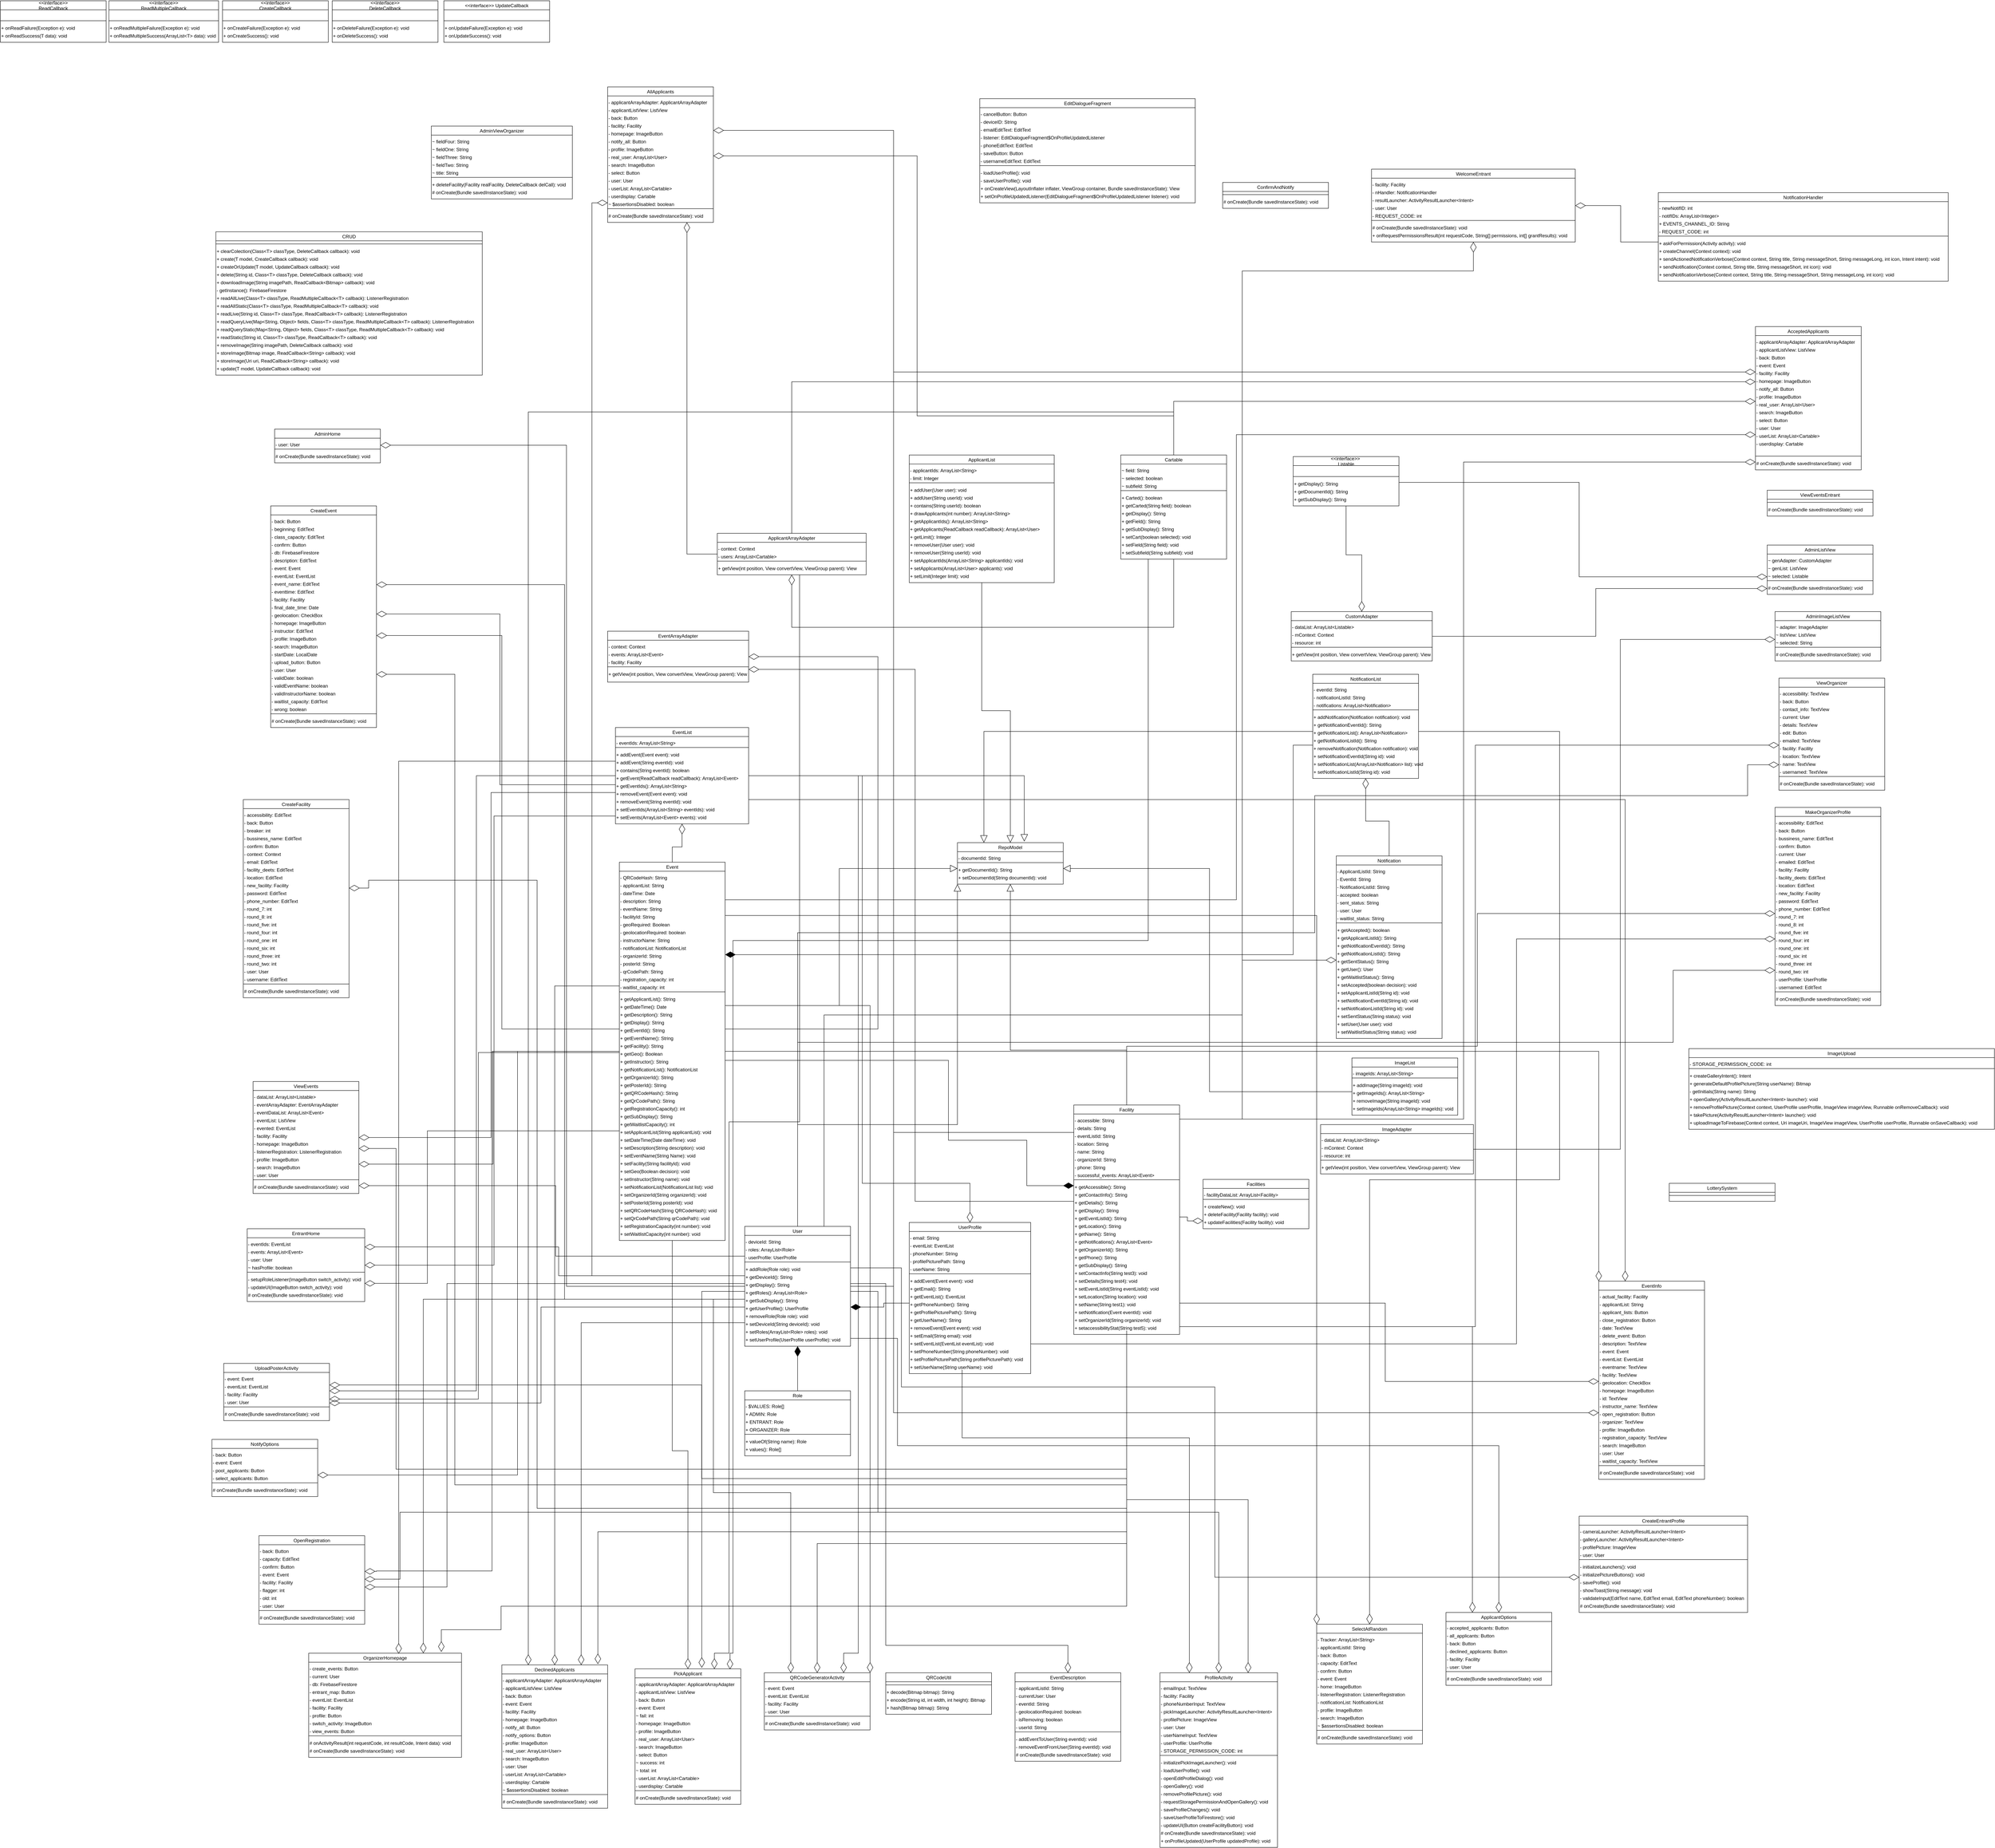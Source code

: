 <mxfile version="24.9.3">
  <diagram id="C5RBs43oDa-KdzZeNtuy" name="Page-1">
    <mxGraphModel dx="7997" dy="5029" grid="1" gridSize="10" guides="1" tooltips="1" connect="1" arrows="1" fold="1" page="1" pageScale="1" pageWidth="827" pageHeight="1169" math="0" shadow="0">
      <root>
        <mxCell id="WIyWlLk6GJQsqaUBKTNV-0" />
        <mxCell id="WIyWlLk6GJQsqaUBKTNV-1" parent="WIyWlLk6GJQsqaUBKTNV-0" />
        <mxCell id="jqhqEA3HDkS0dA5FfJgx-0" value="AcceptedApplicants" style="swimlane;fontStyle=0;align=center;" parent="WIyWlLk6GJQsqaUBKTNV-1" vertex="1">
          <mxGeometry x="3970" y="402" width="270" height="366" as="geometry" />
        </mxCell>
        <mxCell id="jqhqEA3HDkS0dA5FfJgx-1" value="- applicantArrayAdapter: ApplicantArrayAdapter" style="text;align=left;" parent="jqhqEA3HDkS0dA5FfJgx-0" vertex="1">
          <mxGeometry y="26" width="270" height="20" as="geometry" />
        </mxCell>
        <mxCell id="jqhqEA3HDkS0dA5FfJgx-2" value="- applicantListView: ListView" style="text;align=left;" parent="jqhqEA3HDkS0dA5FfJgx-0" vertex="1">
          <mxGeometry y="46" width="270" height="20" as="geometry" />
        </mxCell>
        <mxCell id="jqhqEA3HDkS0dA5FfJgx-3" value="- back: Button" style="text;align=left;" parent="jqhqEA3HDkS0dA5FfJgx-0" vertex="1">
          <mxGeometry y="66" width="270" height="20" as="geometry" />
        </mxCell>
        <mxCell id="jqhqEA3HDkS0dA5FfJgx-4" value="- event: Event" style="text;align=left;" parent="jqhqEA3HDkS0dA5FfJgx-0" vertex="1">
          <mxGeometry y="86" width="270" height="20" as="geometry" />
        </mxCell>
        <mxCell id="jqhqEA3HDkS0dA5FfJgx-5" value="- facility: Facility" style="text;align=left;" parent="jqhqEA3HDkS0dA5FfJgx-0" vertex="1">
          <mxGeometry y="106" width="270" height="20" as="geometry" />
        </mxCell>
        <mxCell id="jqhqEA3HDkS0dA5FfJgx-6" value="- homepage: ImageButton" style="text;align=left;" parent="jqhqEA3HDkS0dA5FfJgx-0" vertex="1">
          <mxGeometry y="126" width="270" height="20" as="geometry" />
        </mxCell>
        <mxCell id="jqhqEA3HDkS0dA5FfJgx-7" value="- notify_all: Button" style="text;align=left;" parent="jqhqEA3HDkS0dA5FfJgx-0" vertex="1">
          <mxGeometry y="146" width="270" height="20" as="geometry" />
        </mxCell>
        <mxCell id="jqhqEA3HDkS0dA5FfJgx-8" value="- profile: ImageButton" style="text;align=left;" parent="jqhqEA3HDkS0dA5FfJgx-0" vertex="1">
          <mxGeometry y="166" width="270" height="20" as="geometry" />
        </mxCell>
        <mxCell id="jqhqEA3HDkS0dA5FfJgx-9" value="- real_user: ArrayList&lt;User&gt;" style="text;align=left;" parent="jqhqEA3HDkS0dA5FfJgx-0" vertex="1">
          <mxGeometry y="186" width="270" height="20" as="geometry" />
        </mxCell>
        <mxCell id="jqhqEA3HDkS0dA5FfJgx-10" value="- search: ImageButton" style="text;align=left;" parent="jqhqEA3HDkS0dA5FfJgx-0" vertex="1">
          <mxGeometry y="206" width="270" height="20" as="geometry" />
        </mxCell>
        <mxCell id="jqhqEA3HDkS0dA5FfJgx-11" value="- select: Button" style="text;align=left;" parent="jqhqEA3HDkS0dA5FfJgx-0" vertex="1">
          <mxGeometry y="226" width="270" height="20" as="geometry" />
        </mxCell>
        <mxCell id="jqhqEA3HDkS0dA5FfJgx-12" value="- user: User" style="text;align=left;" parent="jqhqEA3HDkS0dA5FfJgx-0" vertex="1">
          <mxGeometry y="246" width="270" height="20" as="geometry" />
        </mxCell>
        <mxCell id="jqhqEA3HDkS0dA5FfJgx-13" value="- userList: ArrayList&lt;Cartable&gt;" style="text;align=left;" parent="jqhqEA3HDkS0dA5FfJgx-0" vertex="1">
          <mxGeometry y="266" width="270" height="20" as="geometry" />
        </mxCell>
        <mxCell id="jqhqEA3HDkS0dA5FfJgx-14" value="- userdisplay: Cartable" style="text;align=left;" parent="jqhqEA3HDkS0dA5FfJgx-0" vertex="1">
          <mxGeometry y="286" width="270" height="20" as="geometry" />
        </mxCell>
        <mxCell id="jqhqEA3HDkS0dA5FfJgx-16" style="line;strokeWidth=1;" parent="jqhqEA3HDkS0dA5FfJgx-0" vertex="1">
          <mxGeometry y="326" width="270" height="10" as="geometry" />
        </mxCell>
        <mxCell id="jqhqEA3HDkS0dA5FfJgx-17" value="# onCreate(Bundle savedInstanceState): void" style="text;align=left;" parent="jqhqEA3HDkS0dA5FfJgx-0" vertex="1">
          <mxGeometry y="336" width="270" height="20" as="geometry" />
        </mxCell>
        <mxCell id="jqhqEA3HDkS0dA5FfJgx-18" value="AdminHome" style="swimlane;fontStyle=0;align=center;" parent="WIyWlLk6GJQsqaUBKTNV-1" vertex="1">
          <mxGeometry x="190" y="664" width="270" height="86" as="geometry" />
        </mxCell>
        <mxCell id="jqhqEA3HDkS0dA5FfJgx-19" value="- user: User" style="text;align=left;" parent="jqhqEA3HDkS0dA5FfJgx-18" vertex="1">
          <mxGeometry y="26" width="270" height="20" as="geometry" />
        </mxCell>
        <mxCell id="jqhqEA3HDkS0dA5FfJgx-20" style="line;strokeWidth=1;" parent="jqhqEA3HDkS0dA5FfJgx-18" vertex="1">
          <mxGeometry y="46" width="270" height="10" as="geometry" />
        </mxCell>
        <mxCell id="jqhqEA3HDkS0dA5FfJgx-21" value="# onCreate(Bundle savedInstanceState): void" style="text;align=left;" parent="jqhqEA3HDkS0dA5FfJgx-18" vertex="1">
          <mxGeometry y="56" width="270" height="20" as="geometry" />
        </mxCell>
        <mxCell id="jqhqEA3HDkS0dA5FfJgx-22" value="AdminImageListView" style="swimlane;fontStyle=0;align=center;" parent="WIyWlLk6GJQsqaUBKTNV-1" vertex="1">
          <mxGeometry x="4020" y="1130" width="270" height="126" as="geometry" />
        </mxCell>
        <mxCell id="jqhqEA3HDkS0dA5FfJgx-23" value="~ adapter: ImageAdapter" style="text;align=left;" parent="jqhqEA3HDkS0dA5FfJgx-22" vertex="1">
          <mxGeometry y="26" width="270" height="20" as="geometry" />
        </mxCell>
        <mxCell id="jqhqEA3HDkS0dA5FfJgx-24" value="~ listView: ListView" style="text;align=left;" parent="jqhqEA3HDkS0dA5FfJgx-22" vertex="1">
          <mxGeometry y="46" width="270" height="20" as="geometry" />
        </mxCell>
        <mxCell id="jqhqEA3HDkS0dA5FfJgx-25" value="~ selected: String" style="text;align=left;" parent="jqhqEA3HDkS0dA5FfJgx-22" vertex="1">
          <mxGeometry y="66" width="270" height="20" as="geometry" />
        </mxCell>
        <mxCell id="jqhqEA3HDkS0dA5FfJgx-26" style="line;strokeWidth=1;" parent="jqhqEA3HDkS0dA5FfJgx-22" vertex="1">
          <mxGeometry y="86" width="270" height="10" as="geometry" />
        </mxCell>
        <mxCell id="jqhqEA3HDkS0dA5FfJgx-27" value="# onCreate(Bundle savedInstanceState): void" style="text;align=left;" parent="jqhqEA3HDkS0dA5FfJgx-22" vertex="1">
          <mxGeometry y="96" width="270" height="20" as="geometry" />
        </mxCell>
        <mxCell id="jqhqEA3HDkS0dA5FfJgx-28" value="AdminListView" style="swimlane;fontStyle=0;align=center;" parent="WIyWlLk6GJQsqaUBKTNV-1" vertex="1">
          <mxGeometry x="4000" y="960" width="270" height="126" as="geometry" />
        </mxCell>
        <mxCell id="jqhqEA3HDkS0dA5FfJgx-29" value="~ genAdapter: CustomAdapter" style="text;align=left;" parent="jqhqEA3HDkS0dA5FfJgx-28" vertex="1">
          <mxGeometry y="26" width="270" height="20" as="geometry" />
        </mxCell>
        <mxCell id="jqhqEA3HDkS0dA5FfJgx-30" value="~ genList: ListView" style="text;align=left;" parent="jqhqEA3HDkS0dA5FfJgx-28" vertex="1">
          <mxGeometry y="46" width="270" height="20" as="geometry" />
        </mxCell>
        <mxCell id="jqhqEA3HDkS0dA5FfJgx-31" value="~ selected: Listable" style="text;align=left;" parent="jqhqEA3HDkS0dA5FfJgx-28" vertex="1">
          <mxGeometry y="66" width="270" height="20" as="geometry" />
        </mxCell>
        <mxCell id="jqhqEA3HDkS0dA5FfJgx-32" style="line;strokeWidth=1;" parent="jqhqEA3HDkS0dA5FfJgx-28" vertex="1">
          <mxGeometry y="86" width="270" height="10" as="geometry" />
        </mxCell>
        <mxCell id="jqhqEA3HDkS0dA5FfJgx-33" value="# onCreate(Bundle savedInstanceState): void" style="text;align=left;" parent="jqhqEA3HDkS0dA5FfJgx-28" vertex="1">
          <mxGeometry y="96" width="270" height="20" as="geometry" />
        </mxCell>
        <mxCell id="jqhqEA3HDkS0dA5FfJgx-34" value="AdminViewOrganizer" style="swimlane;fontStyle=0;align=center;" parent="WIyWlLk6GJQsqaUBKTNV-1" vertex="1">
          <mxGeometry x="590" y="-110" width="360" height="186" as="geometry" />
        </mxCell>
        <mxCell id="jqhqEA3HDkS0dA5FfJgx-35" value="~ fieldFour: String" style="text;align=left;" parent="jqhqEA3HDkS0dA5FfJgx-34" vertex="1">
          <mxGeometry y="26" width="270" height="20" as="geometry" />
        </mxCell>
        <mxCell id="jqhqEA3HDkS0dA5FfJgx-36" value="~ fieldOne: String" style="text;align=left;" parent="jqhqEA3HDkS0dA5FfJgx-34" vertex="1">
          <mxGeometry y="46" width="270" height="20" as="geometry" />
        </mxCell>
        <mxCell id="jqhqEA3HDkS0dA5FfJgx-37" value="~ fieldThree: String" style="text;align=left;" parent="jqhqEA3HDkS0dA5FfJgx-34" vertex="1">
          <mxGeometry y="66" width="270" height="20" as="geometry" />
        </mxCell>
        <mxCell id="jqhqEA3HDkS0dA5FfJgx-38" value="~ fieldTwo: String" style="text;align=left;" parent="jqhqEA3HDkS0dA5FfJgx-34" vertex="1">
          <mxGeometry y="86" width="270" height="20" as="geometry" />
        </mxCell>
        <mxCell id="jqhqEA3HDkS0dA5FfJgx-39" value="~ title: String" style="text;align=left;" parent="jqhqEA3HDkS0dA5FfJgx-34" vertex="1">
          <mxGeometry y="106" width="270" height="20" as="geometry" />
        </mxCell>
        <mxCell id="jqhqEA3HDkS0dA5FfJgx-40" style="line;strokeWidth=1;" parent="jqhqEA3HDkS0dA5FfJgx-34" vertex="1">
          <mxGeometry y="126" width="360" height="10" as="geometry" />
        </mxCell>
        <mxCell id="jqhqEA3HDkS0dA5FfJgx-41" value="+ deleteFacility(Facility realFacility, DeleteCallback delCall): void" style="text;align=left;" parent="jqhqEA3HDkS0dA5FfJgx-34" vertex="1">
          <mxGeometry y="136" width="270" height="20" as="geometry" />
        </mxCell>
        <mxCell id="jqhqEA3HDkS0dA5FfJgx-42" value="# onCreate(Bundle savedInstanceState): void" style="text;align=left;" parent="jqhqEA3HDkS0dA5FfJgx-34" vertex="1">
          <mxGeometry y="156" width="270" height="20" as="geometry" />
        </mxCell>
        <mxCell id="jqhqEA3HDkS0dA5FfJgx-43" value="AllApplicants" style="swimlane;fontStyle=0;align=center;" parent="WIyWlLk6GJQsqaUBKTNV-1" vertex="1">
          <mxGeometry x="1040" y="-210" width="270" height="346" as="geometry" />
        </mxCell>
        <mxCell id="jqhqEA3HDkS0dA5FfJgx-44" value="- applicantArrayAdapter: ApplicantArrayAdapter" style="text;align=left;" parent="jqhqEA3HDkS0dA5FfJgx-43" vertex="1">
          <mxGeometry y="26" width="270" height="20" as="geometry" />
        </mxCell>
        <mxCell id="jqhqEA3HDkS0dA5FfJgx-45" value="- applicantListView: ListView" style="text;align=left;" parent="jqhqEA3HDkS0dA5FfJgx-43" vertex="1">
          <mxGeometry y="46" width="270" height="20" as="geometry" />
        </mxCell>
        <mxCell id="jqhqEA3HDkS0dA5FfJgx-46" value="- back: Button" style="text;align=left;" parent="jqhqEA3HDkS0dA5FfJgx-43" vertex="1">
          <mxGeometry y="66" width="270" height="20" as="geometry" />
        </mxCell>
        <mxCell id="jqhqEA3HDkS0dA5FfJgx-47" value="- facility: Facility" style="text;align=left;" parent="jqhqEA3HDkS0dA5FfJgx-43" vertex="1">
          <mxGeometry y="86" width="270" height="20" as="geometry" />
        </mxCell>
        <mxCell id="jqhqEA3HDkS0dA5FfJgx-48" value="- homepage: ImageButton" style="text;align=left;" parent="jqhqEA3HDkS0dA5FfJgx-43" vertex="1">
          <mxGeometry y="106" width="270" height="20" as="geometry" />
        </mxCell>
        <mxCell id="jqhqEA3HDkS0dA5FfJgx-49" value="- notify_all: Button" style="text;align=left;" parent="jqhqEA3HDkS0dA5FfJgx-43" vertex="1">
          <mxGeometry y="126" width="270" height="20" as="geometry" />
        </mxCell>
        <mxCell id="jqhqEA3HDkS0dA5FfJgx-50" value="- profile: ImageButton" style="text;align=left;" parent="jqhqEA3HDkS0dA5FfJgx-43" vertex="1">
          <mxGeometry y="146" width="270" height="20" as="geometry" />
        </mxCell>
        <mxCell id="jqhqEA3HDkS0dA5FfJgx-51" value="- real_user: ArrayList&lt;User&gt;" style="text;align=left;" parent="jqhqEA3HDkS0dA5FfJgx-43" vertex="1">
          <mxGeometry y="166" width="270" height="20" as="geometry" />
        </mxCell>
        <mxCell id="jqhqEA3HDkS0dA5FfJgx-52" value="- search: ImageButton" style="text;align=left;" parent="jqhqEA3HDkS0dA5FfJgx-43" vertex="1">
          <mxGeometry y="186" width="270" height="20" as="geometry" />
        </mxCell>
        <mxCell id="jqhqEA3HDkS0dA5FfJgx-53" value="- select: Button" style="text;align=left;" parent="jqhqEA3HDkS0dA5FfJgx-43" vertex="1">
          <mxGeometry y="206" width="270" height="20" as="geometry" />
        </mxCell>
        <mxCell id="jqhqEA3HDkS0dA5FfJgx-54" value="- user: User" style="text;align=left;" parent="jqhqEA3HDkS0dA5FfJgx-43" vertex="1">
          <mxGeometry y="226" width="270" height="20" as="geometry" />
        </mxCell>
        <mxCell id="jqhqEA3HDkS0dA5FfJgx-55" value="- userList: ArrayList&lt;Cartable&gt;" style="text;align=left;" parent="jqhqEA3HDkS0dA5FfJgx-43" vertex="1">
          <mxGeometry y="246" width="270" height="20" as="geometry" />
        </mxCell>
        <mxCell id="jqhqEA3HDkS0dA5FfJgx-56" value="- userdisplay: Cartable" style="text;align=left;" parent="jqhqEA3HDkS0dA5FfJgx-43" vertex="1">
          <mxGeometry y="266" width="270" height="20" as="geometry" />
        </mxCell>
        <mxCell id="jqhqEA3HDkS0dA5FfJgx-57" value="~ $assertionsDisabled: boolean" style="text;align=left;" parent="jqhqEA3HDkS0dA5FfJgx-43" vertex="1">
          <mxGeometry y="286" width="270" height="20" as="geometry" />
        </mxCell>
        <mxCell id="jqhqEA3HDkS0dA5FfJgx-58" style="line;strokeWidth=1;" parent="jqhqEA3HDkS0dA5FfJgx-43" vertex="1">
          <mxGeometry y="306" width="270" height="10" as="geometry" />
        </mxCell>
        <mxCell id="jqhqEA3HDkS0dA5FfJgx-59" value="# onCreate(Bundle savedInstanceState): void" style="text;align=left;" parent="jqhqEA3HDkS0dA5FfJgx-43" vertex="1">
          <mxGeometry y="316" width="270" height="20" as="geometry" />
        </mxCell>
        <mxCell id="Is71jx0bmtwv3hBhgKGM-35" style="edgeStyle=orthogonalEdgeStyle;rounded=0;orthogonalLoop=1;jettySize=auto;html=1;exitX=0.5;exitY=1;exitDx=0;exitDy=0;endArrow=diamondThin;endFill=0;endSize=24;" parent="WIyWlLk6GJQsqaUBKTNV-1" source="jqhqEA3HDkS0dA5FfJgx-90" target="jqhqEA3HDkS0dA5FfJgx-60" edge="1">
          <mxGeometry relative="1" as="geometry">
            <Array as="points">
              <mxPoint x="2485" y="1170" />
              <mxPoint x="1510" y="1170" />
            </Array>
          </mxGeometry>
        </mxCell>
        <mxCell id="5pZnIEVZpo1Tqlfw8_X--0" style="edgeStyle=orthogonalEdgeStyle;rounded=0;orthogonalLoop=1;jettySize=auto;html=1;entryX=0.75;entryY=0;entryDx=0;entryDy=0;endArrow=diamondThin;endFill=0;endSize=24;" edge="1" parent="WIyWlLk6GJQsqaUBKTNV-1" source="jqhqEA3HDkS0dA5FfJgx-60" target="jqhqEA3HDkS0dA5FfJgx-513">
          <mxGeometry relative="1" as="geometry">
            <Array as="points">
              <mxPoint x="1530" y="2433" />
              <mxPoint x="1350" y="2433" />
              <mxPoint x="1350" y="3790" />
              <mxPoint x="1313" y="3790" />
            </Array>
          </mxGeometry>
        </mxCell>
        <mxCell id="5pZnIEVZpo1Tqlfw8_X--39" style="edgeStyle=orthogonalEdgeStyle;rounded=0;orthogonalLoop=1;jettySize=auto;html=1;entryX=0;entryY=0.75;entryDx=0;entryDy=0;endArrow=diamondThin;endFill=0;endSize=24;" edge="1" parent="WIyWlLk6GJQsqaUBKTNV-1" source="jqhqEA3HDkS0dA5FfJgx-60" target="jqhqEA3HDkS0dA5FfJgx-6">
          <mxGeometry relative="1" as="geometry">
            <Array as="points">
              <mxPoint x="1510" y="543" />
            </Array>
          </mxGeometry>
        </mxCell>
        <mxCell id="5pZnIEVZpo1Tqlfw8_X--56" style="edgeStyle=orthogonalEdgeStyle;rounded=0;orthogonalLoop=1;jettySize=auto;html=1;entryX=0.75;entryY=1;entryDx=0;entryDy=0;endSize=24;endArrow=diamondThin;endFill=0;" edge="1" parent="WIyWlLk6GJQsqaUBKTNV-1" source="jqhqEA3HDkS0dA5FfJgx-60" target="jqhqEA3HDkS0dA5FfJgx-43">
          <mxGeometry relative="1" as="geometry" />
        </mxCell>
        <mxCell id="jqhqEA3HDkS0dA5FfJgx-60" value="ApplicantArrayAdapter" style="swimlane;fontStyle=0;align=center;" parent="WIyWlLk6GJQsqaUBKTNV-1" vertex="1">
          <mxGeometry x="1320" y="930" width="380" height="106" as="geometry" />
        </mxCell>
        <mxCell id="jqhqEA3HDkS0dA5FfJgx-61" value="- context: Context" style="text;align=left;" parent="jqhqEA3HDkS0dA5FfJgx-60" vertex="1">
          <mxGeometry y="26" width="270" height="20" as="geometry" />
        </mxCell>
        <mxCell id="jqhqEA3HDkS0dA5FfJgx-62" value="- users: ArrayList&lt;Cartable&gt;" style="text;align=left;" parent="jqhqEA3HDkS0dA5FfJgx-60" vertex="1">
          <mxGeometry y="46" width="270" height="20" as="geometry" />
        </mxCell>
        <mxCell id="jqhqEA3HDkS0dA5FfJgx-63" style="line;strokeWidth=1;" parent="jqhqEA3HDkS0dA5FfJgx-60" vertex="1">
          <mxGeometry y="66" width="380" height="10" as="geometry" />
        </mxCell>
        <mxCell id="jqhqEA3HDkS0dA5FfJgx-64" value="+ getView(int position, View convertView, ViewGroup parent): View" style="text;align=left;" parent="jqhqEA3HDkS0dA5FfJgx-60" vertex="1">
          <mxGeometry y="76" width="270" height="20" as="geometry" />
        </mxCell>
        <mxCell id="jqhqEA3HDkS0dA5FfJgx-732" style="edgeStyle=orthogonalEdgeStyle;rounded=0;orthogonalLoop=1;jettySize=auto;html=1;entryX=0.5;entryY=0;entryDx=0;entryDy=0;jumpSize=16;endArrow=block;endFill=0;endSize=16;" parent="WIyWlLk6GJQsqaUBKTNV-1" source="jqhqEA3HDkS0dA5FfJgx-65" target="jqhqEA3HDkS0dA5FfJgx-572" edge="1">
          <mxGeometry relative="1" as="geometry" />
        </mxCell>
        <mxCell id="jqhqEA3HDkS0dA5FfJgx-65" value="ApplicantList" style="swimlane;fontStyle=0;align=center;" parent="WIyWlLk6GJQsqaUBKTNV-1" vertex="1">
          <mxGeometry x="1810" y="730" width="370" height="326" as="geometry" />
        </mxCell>
        <mxCell id="jqhqEA3HDkS0dA5FfJgx-66" value="- applicantIds: ArrayList&lt;String&gt;" style="text;align=left;" parent="jqhqEA3HDkS0dA5FfJgx-65" vertex="1">
          <mxGeometry y="26" width="270" height="20" as="geometry" />
        </mxCell>
        <mxCell id="jqhqEA3HDkS0dA5FfJgx-67" value="- limit: Integer" style="text;align=left;" parent="jqhqEA3HDkS0dA5FfJgx-65" vertex="1">
          <mxGeometry y="46" width="270" height="20" as="geometry" />
        </mxCell>
        <mxCell id="jqhqEA3HDkS0dA5FfJgx-68" style="line;strokeWidth=1;" parent="jqhqEA3HDkS0dA5FfJgx-65" vertex="1">
          <mxGeometry y="66" width="370" height="10" as="geometry" />
        </mxCell>
        <mxCell id="jqhqEA3HDkS0dA5FfJgx-69" value="+ addUser(User user): void" style="text;align=left;" parent="jqhqEA3HDkS0dA5FfJgx-65" vertex="1">
          <mxGeometry y="76" width="270" height="20" as="geometry" />
        </mxCell>
        <mxCell id="jqhqEA3HDkS0dA5FfJgx-70" value="+ addUser(String userId): void" style="text;align=left;" parent="jqhqEA3HDkS0dA5FfJgx-65" vertex="1">
          <mxGeometry y="96" width="270" height="20" as="geometry" />
        </mxCell>
        <mxCell id="jqhqEA3HDkS0dA5FfJgx-71" value="+ contains(String userId): boolean" style="text;align=left;" parent="jqhqEA3HDkS0dA5FfJgx-65" vertex="1">
          <mxGeometry y="116" width="270" height="20" as="geometry" />
        </mxCell>
        <mxCell id="jqhqEA3HDkS0dA5FfJgx-72" value="+ drawApplicants(int number): ArrayList&lt;String&gt;" style="text;align=left;" parent="jqhqEA3HDkS0dA5FfJgx-65" vertex="1">
          <mxGeometry y="136" width="270" height="20" as="geometry" />
        </mxCell>
        <mxCell id="jqhqEA3HDkS0dA5FfJgx-73" value="+ getApplicantIds(): ArrayList&lt;String&gt;" style="text;align=left;" parent="jqhqEA3HDkS0dA5FfJgx-65" vertex="1">
          <mxGeometry y="156" width="270" height="20" as="geometry" />
        </mxCell>
        <mxCell id="jqhqEA3HDkS0dA5FfJgx-74" value="+ getApplicants(ReadCallback readCallback): ArrayList&lt;User&gt;" style="text;align=left;" parent="jqhqEA3HDkS0dA5FfJgx-65" vertex="1">
          <mxGeometry y="176" width="270" height="20" as="geometry" />
        </mxCell>
        <mxCell id="jqhqEA3HDkS0dA5FfJgx-75" value="+ getLimit(): Integer" style="text;align=left;" parent="jqhqEA3HDkS0dA5FfJgx-65" vertex="1">
          <mxGeometry y="196" width="270" height="20" as="geometry" />
        </mxCell>
        <mxCell id="jqhqEA3HDkS0dA5FfJgx-76" value="+ removeUser(User user): void" style="text;align=left;" parent="jqhqEA3HDkS0dA5FfJgx-65" vertex="1">
          <mxGeometry y="216" width="270" height="20" as="geometry" />
        </mxCell>
        <mxCell id="jqhqEA3HDkS0dA5FfJgx-77" value="+ removeUser(String userId): void" style="text;align=left;" parent="jqhqEA3HDkS0dA5FfJgx-65" vertex="1">
          <mxGeometry y="236" width="270" height="20" as="geometry" />
        </mxCell>
        <mxCell id="jqhqEA3HDkS0dA5FfJgx-78" value="+ setApplicantIds(ArrayList&lt;String&gt; applicantIds): void" style="text;align=left;" parent="jqhqEA3HDkS0dA5FfJgx-65" vertex="1">
          <mxGeometry y="256" width="270" height="20" as="geometry" />
        </mxCell>
        <mxCell id="jqhqEA3HDkS0dA5FfJgx-79" value="+ setApplicants(ArrayList&lt;User&gt; applicants): void" style="text;align=left;" parent="jqhqEA3HDkS0dA5FfJgx-65" vertex="1">
          <mxGeometry y="276" width="270" height="20" as="geometry" />
        </mxCell>
        <mxCell id="jqhqEA3HDkS0dA5FfJgx-80" value="+ setLimit(Integer limit): void" style="text;align=left;" parent="jqhqEA3HDkS0dA5FfJgx-65" vertex="1">
          <mxGeometry y="296" width="270" height="20" as="geometry" />
        </mxCell>
        <mxCell id="jqhqEA3HDkS0dA5FfJgx-81" value="ApplicantOptions" style="swimlane;fontStyle=0;align=center;" parent="WIyWlLk6GJQsqaUBKTNV-1" vertex="1">
          <mxGeometry x="3180" y="3686" width="270" height="186" as="geometry" />
        </mxCell>
        <mxCell id="jqhqEA3HDkS0dA5FfJgx-82" value="- accepted_applicants: Button" style="text;align=left;" parent="jqhqEA3HDkS0dA5FfJgx-81" vertex="1">
          <mxGeometry y="26" width="270" height="20" as="geometry" />
        </mxCell>
        <mxCell id="jqhqEA3HDkS0dA5FfJgx-83" value="- all_applicants: Button" style="text;align=left;" parent="jqhqEA3HDkS0dA5FfJgx-81" vertex="1">
          <mxGeometry y="46" width="270" height="20" as="geometry" />
        </mxCell>
        <mxCell id="jqhqEA3HDkS0dA5FfJgx-84" value="- back: Button" style="text;align=left;" parent="jqhqEA3HDkS0dA5FfJgx-81" vertex="1">
          <mxGeometry y="66" width="270" height="20" as="geometry" />
        </mxCell>
        <mxCell id="jqhqEA3HDkS0dA5FfJgx-85" value="- declined_applicants: Button" style="text;align=left;" parent="jqhqEA3HDkS0dA5FfJgx-81" vertex="1">
          <mxGeometry y="86" width="270" height="20" as="geometry" />
        </mxCell>
        <mxCell id="jqhqEA3HDkS0dA5FfJgx-86" value="- facility: Facility" style="text;align=left;" parent="jqhqEA3HDkS0dA5FfJgx-81" vertex="1">
          <mxGeometry y="106" width="270" height="20" as="geometry" />
        </mxCell>
        <mxCell id="jqhqEA3HDkS0dA5FfJgx-87" value="- user: User" style="text;align=left;" parent="jqhqEA3HDkS0dA5FfJgx-81" vertex="1">
          <mxGeometry y="126" width="270" height="20" as="geometry" />
        </mxCell>
        <mxCell id="jqhqEA3HDkS0dA5FfJgx-88" style="line;strokeWidth=1;" parent="jqhqEA3HDkS0dA5FfJgx-81" vertex="1">
          <mxGeometry y="146" width="270" height="10" as="geometry" />
        </mxCell>
        <mxCell id="jqhqEA3HDkS0dA5FfJgx-89" value="# onCreate(Bundle savedInstanceState): void" style="text;align=left;" parent="jqhqEA3HDkS0dA5FfJgx-81" vertex="1">
          <mxGeometry y="156" width="270" height="20" as="geometry" />
        </mxCell>
        <mxCell id="5pZnIEVZpo1Tqlfw8_X--5" style="edgeStyle=orthogonalEdgeStyle;rounded=0;orthogonalLoop=1;jettySize=auto;html=1;entryX=0.898;entryY=0.003;entryDx=0;entryDy=0;exitX=0.25;exitY=1;exitDx=0;exitDy=0;entryPerimeter=0;endSize=24;endArrow=diamondThin;endFill=0;" edge="1" parent="WIyWlLk6GJQsqaUBKTNV-1" source="jqhqEA3HDkS0dA5FfJgx-90" target="jqhqEA3HDkS0dA5FfJgx-513">
          <mxGeometry relative="1" as="geometry">
            <Array as="points">
              <mxPoint x="2420" y="996" />
              <mxPoint x="2420" y="1970" />
              <mxPoint x="1360" y="1970" />
              <mxPoint x="1360" y="3790" />
              <mxPoint x="1353" y="3790" />
            </Array>
          </mxGeometry>
        </mxCell>
        <mxCell id="5pZnIEVZpo1Tqlfw8_X--38" style="edgeStyle=orthogonalEdgeStyle;rounded=0;orthogonalLoop=1;jettySize=auto;html=1;entryX=0;entryY=0.25;entryDx=0;entryDy=0;endArrow=diamondThin;endFill=0;endSize=24;" edge="1" parent="WIyWlLk6GJQsqaUBKTNV-1" source="jqhqEA3HDkS0dA5FfJgx-90" target="jqhqEA3HDkS0dA5FfJgx-9">
          <mxGeometry relative="1" as="geometry">
            <Array as="points">
              <mxPoint x="2485" y="593" />
            </Array>
          </mxGeometry>
        </mxCell>
        <mxCell id="5pZnIEVZpo1Tqlfw8_X--46" style="edgeStyle=orthogonalEdgeStyle;rounded=0;orthogonalLoop=1;jettySize=auto;html=1;entryX=0.25;entryY=0;entryDx=0;entryDy=0;endSize=24;endArrow=diamondThin;endFill=0;" edge="1" parent="WIyWlLk6GJQsqaUBKTNV-1" source="jqhqEA3HDkS0dA5FfJgx-90" target="jqhqEA3HDkS0dA5FfJgx-199">
          <mxGeometry relative="1" as="geometry">
            <Array as="points">
              <mxPoint x="2485" y="620" />
              <mxPoint x="838" y="620" />
            </Array>
          </mxGeometry>
        </mxCell>
        <mxCell id="5pZnIEVZpo1Tqlfw8_X--58" style="edgeStyle=orthogonalEdgeStyle;rounded=0;orthogonalLoop=1;jettySize=auto;html=1;entryX=1;entryY=0.5;entryDx=0;entryDy=0;endSize=24;endArrow=diamondThin;endFill=0;" edge="1" parent="WIyWlLk6GJQsqaUBKTNV-1" source="jqhqEA3HDkS0dA5FfJgx-90" target="jqhqEA3HDkS0dA5FfJgx-51">
          <mxGeometry relative="1" as="geometry">
            <Array as="points">
              <mxPoint x="2485" y="630" />
              <mxPoint x="1830" y="630" />
              <mxPoint x="1830" y="-34" />
            </Array>
          </mxGeometry>
        </mxCell>
        <mxCell id="jqhqEA3HDkS0dA5FfJgx-90" value="Cartable" style="swimlane;fontStyle=0;align=center;" parent="WIyWlLk6GJQsqaUBKTNV-1" vertex="1">
          <mxGeometry x="2350" y="730" width="270" height="266" as="geometry" />
        </mxCell>
        <mxCell id="jqhqEA3HDkS0dA5FfJgx-91" value="~ field: String" style="text;align=left;" parent="jqhqEA3HDkS0dA5FfJgx-90" vertex="1">
          <mxGeometry y="26" width="270" height="20" as="geometry" />
        </mxCell>
        <mxCell id="jqhqEA3HDkS0dA5FfJgx-92" value="~ selected: boolean" style="text;align=left;" parent="jqhqEA3HDkS0dA5FfJgx-90" vertex="1">
          <mxGeometry y="46" width="270" height="20" as="geometry" />
        </mxCell>
        <mxCell id="jqhqEA3HDkS0dA5FfJgx-93" value="~ subfield: String" style="text;align=left;" parent="jqhqEA3HDkS0dA5FfJgx-90" vertex="1">
          <mxGeometry y="66" width="270" height="20" as="geometry" />
        </mxCell>
        <mxCell id="jqhqEA3HDkS0dA5FfJgx-94" style="line;strokeWidth=1;" parent="jqhqEA3HDkS0dA5FfJgx-90" vertex="1">
          <mxGeometry y="86" width="270" height="10" as="geometry" />
        </mxCell>
        <mxCell id="jqhqEA3HDkS0dA5FfJgx-95" value="+ Carted(): boolean" style="text;align=left;" parent="jqhqEA3HDkS0dA5FfJgx-90" vertex="1">
          <mxGeometry y="96" width="270" height="20" as="geometry" />
        </mxCell>
        <mxCell id="jqhqEA3HDkS0dA5FfJgx-96" value="+ getCarted(String field): boolean" style="text;align=left;" parent="jqhqEA3HDkS0dA5FfJgx-90" vertex="1">
          <mxGeometry y="116" width="270" height="20" as="geometry" />
        </mxCell>
        <mxCell id="jqhqEA3HDkS0dA5FfJgx-97" value="+ getDisplay(): String" style="text;align=left;" parent="jqhqEA3HDkS0dA5FfJgx-90" vertex="1">
          <mxGeometry y="136" width="270" height="20" as="geometry" />
        </mxCell>
        <mxCell id="jqhqEA3HDkS0dA5FfJgx-98" value="+ getField(): String" style="text;align=left;" parent="jqhqEA3HDkS0dA5FfJgx-90" vertex="1">
          <mxGeometry y="156" width="270" height="20" as="geometry" />
        </mxCell>
        <mxCell id="jqhqEA3HDkS0dA5FfJgx-99" value="+ getSubDisplay(): String" style="text;align=left;" parent="jqhqEA3HDkS0dA5FfJgx-90" vertex="1">
          <mxGeometry y="176" width="270" height="20" as="geometry" />
        </mxCell>
        <mxCell id="jqhqEA3HDkS0dA5FfJgx-100" value="+ setCart(boolean selected): void" style="text;align=left;" parent="jqhqEA3HDkS0dA5FfJgx-90" vertex="1">
          <mxGeometry y="196" width="270" height="20" as="geometry" />
        </mxCell>
        <mxCell id="jqhqEA3HDkS0dA5FfJgx-101" value="+ setField(String field): void" style="text;align=left;" parent="jqhqEA3HDkS0dA5FfJgx-90" vertex="1">
          <mxGeometry y="216" width="270" height="20" as="geometry" />
        </mxCell>
        <mxCell id="jqhqEA3HDkS0dA5FfJgx-102" value="+ setSubfield(String subfield): void" style="text;align=left;" parent="jqhqEA3HDkS0dA5FfJgx-90" vertex="1">
          <mxGeometry y="236" width="270" height="20" as="geometry" />
        </mxCell>
        <mxCell id="jqhqEA3HDkS0dA5FfJgx-103" value="ConfirmAndNotify" style="swimlane;fontStyle=0;align=center;" parent="WIyWlLk6GJQsqaUBKTNV-1" vertex="1">
          <mxGeometry x="2610" y="34" width="270" height="66" as="geometry" />
        </mxCell>
        <mxCell id="jqhqEA3HDkS0dA5FfJgx-104" style="line;strokeWidth=1;" parent="jqhqEA3HDkS0dA5FfJgx-103" vertex="1">
          <mxGeometry y="26" width="270" height="10" as="geometry" />
        </mxCell>
        <mxCell id="jqhqEA3HDkS0dA5FfJgx-105" value="# onCreate(Bundle savedInstanceState): void" style="text;align=left;" parent="jqhqEA3HDkS0dA5FfJgx-103" vertex="1">
          <mxGeometry y="36" width="270" height="20" as="geometry" />
        </mxCell>
        <mxCell id="jqhqEA3HDkS0dA5FfJgx-106" value="&lt;&lt;interface&gt;&gt;&#xa;CreateCallback" style="swimlane;fontStyle=0;align=center;" parent="WIyWlLk6GJQsqaUBKTNV-1" vertex="1">
          <mxGeometry x="57" y="-430" width="270" height="106" as="geometry" />
        </mxCell>
        <mxCell id="jqhqEA3HDkS0dA5FfJgx-107" style="line;strokeWidth=1;" parent="jqhqEA3HDkS0dA5FfJgx-106" vertex="1">
          <mxGeometry y="46" width="270" height="10" as="geometry" />
        </mxCell>
        <mxCell id="jqhqEA3HDkS0dA5FfJgx-108" value="+ onCreateFailure(Exception e): void" style="text;align=left;" parent="jqhqEA3HDkS0dA5FfJgx-106" vertex="1">
          <mxGeometry y="56" width="270" height="20" as="geometry" />
        </mxCell>
        <mxCell id="jqhqEA3HDkS0dA5FfJgx-109" value="+ onCreateSuccess(): void" style="text;align=left;" parent="jqhqEA3HDkS0dA5FfJgx-106" vertex="1">
          <mxGeometry y="76" width="270" height="20" as="geometry" />
        </mxCell>
        <mxCell id="jqhqEA3HDkS0dA5FfJgx-110" value="CreateEntrantProfile" style="swimlane;fontStyle=0;align=center;" parent="WIyWlLk6GJQsqaUBKTNV-1" vertex="1">
          <mxGeometry x="3520" y="3440" width="430" height="246" as="geometry" />
        </mxCell>
        <mxCell id="jqhqEA3HDkS0dA5FfJgx-111" value="- cameraLauncher: ActivityResultLauncher&lt;Intent&gt;" style="text;align=left;" parent="jqhqEA3HDkS0dA5FfJgx-110" vertex="1">
          <mxGeometry y="26" width="270" height="20" as="geometry" />
        </mxCell>
        <mxCell id="jqhqEA3HDkS0dA5FfJgx-112" value="- galleryLauncher: ActivityResultLauncher&lt;Intent&gt;" style="text;align=left;" parent="jqhqEA3HDkS0dA5FfJgx-110" vertex="1">
          <mxGeometry y="46" width="270" height="20" as="geometry" />
        </mxCell>
        <mxCell id="jqhqEA3HDkS0dA5FfJgx-113" value="- profilePicture: ImageView" style="text;align=left;" parent="jqhqEA3HDkS0dA5FfJgx-110" vertex="1">
          <mxGeometry y="66" width="270" height="20" as="geometry" />
        </mxCell>
        <mxCell id="jqhqEA3HDkS0dA5FfJgx-114" value="- user: User" style="text;align=left;" parent="jqhqEA3HDkS0dA5FfJgx-110" vertex="1">
          <mxGeometry y="86" width="270" height="20" as="geometry" />
        </mxCell>
        <mxCell id="jqhqEA3HDkS0dA5FfJgx-115" style="line;strokeWidth=1;" parent="jqhqEA3HDkS0dA5FfJgx-110" vertex="1">
          <mxGeometry y="106" width="430" height="10" as="geometry" />
        </mxCell>
        <mxCell id="jqhqEA3HDkS0dA5FfJgx-116" value="- initializeLaunchers(): void" style="text;align=left;" parent="jqhqEA3HDkS0dA5FfJgx-110" vertex="1">
          <mxGeometry y="116" width="270" height="20" as="geometry" />
        </mxCell>
        <mxCell id="jqhqEA3HDkS0dA5FfJgx-117" value="- initializePictureButtons(): void" style="text;align=left;" parent="jqhqEA3HDkS0dA5FfJgx-110" vertex="1">
          <mxGeometry y="136" width="270" height="20" as="geometry" />
        </mxCell>
        <mxCell id="jqhqEA3HDkS0dA5FfJgx-118" value="- saveProfile(): void" style="text;align=left;" parent="jqhqEA3HDkS0dA5FfJgx-110" vertex="1">
          <mxGeometry y="156" width="270" height="20" as="geometry" />
        </mxCell>
        <mxCell id="jqhqEA3HDkS0dA5FfJgx-119" value="- showToast(String message): void" style="text;align=left;" parent="jqhqEA3HDkS0dA5FfJgx-110" vertex="1">
          <mxGeometry y="176" width="270" height="20" as="geometry" />
        </mxCell>
        <mxCell id="jqhqEA3HDkS0dA5FfJgx-120" value="- validateInput(EditText name, EditText email, EditText phoneNumber): boolean" style="text;align=left;" parent="jqhqEA3HDkS0dA5FfJgx-110" vertex="1">
          <mxGeometry y="196" width="270" height="20" as="geometry" />
        </mxCell>
        <mxCell id="jqhqEA3HDkS0dA5FfJgx-121" value="# onCreate(Bundle savedInstanceState): void" style="text;align=left;" parent="jqhqEA3HDkS0dA5FfJgx-110" vertex="1">
          <mxGeometry y="216" width="270" height="20" as="geometry" />
        </mxCell>
        <mxCell id="jqhqEA3HDkS0dA5FfJgx-122" value="CreateEvent" style="swimlane;fontStyle=0;align=center;" parent="WIyWlLk6GJQsqaUBKTNV-1" vertex="1">
          <mxGeometry x="180" y="860" width="270" height="566" as="geometry" />
        </mxCell>
        <mxCell id="jqhqEA3HDkS0dA5FfJgx-123" value="- back: Button" style="text;align=left;" parent="jqhqEA3HDkS0dA5FfJgx-122" vertex="1">
          <mxGeometry y="26" width="270" height="20" as="geometry" />
        </mxCell>
        <mxCell id="jqhqEA3HDkS0dA5FfJgx-124" value="- beginning: EditText" style="text;align=left;" parent="jqhqEA3HDkS0dA5FfJgx-122" vertex="1">
          <mxGeometry y="46" width="270" height="20" as="geometry" />
        </mxCell>
        <mxCell id="jqhqEA3HDkS0dA5FfJgx-125" value="- class_capacity: EditText" style="text;align=left;" parent="jqhqEA3HDkS0dA5FfJgx-122" vertex="1">
          <mxGeometry y="66" width="270" height="20" as="geometry" />
        </mxCell>
        <mxCell id="jqhqEA3HDkS0dA5FfJgx-126" value="- confirm: Button" style="text;align=left;" parent="jqhqEA3HDkS0dA5FfJgx-122" vertex="1">
          <mxGeometry y="86" width="270" height="20" as="geometry" />
        </mxCell>
        <mxCell id="jqhqEA3HDkS0dA5FfJgx-127" value="- db: FirebaseFirestore" style="text;align=left;" parent="jqhqEA3HDkS0dA5FfJgx-122" vertex="1">
          <mxGeometry y="106" width="270" height="20" as="geometry" />
        </mxCell>
        <mxCell id="jqhqEA3HDkS0dA5FfJgx-128" value="- description: EditText" style="text;align=left;" parent="jqhqEA3HDkS0dA5FfJgx-122" vertex="1">
          <mxGeometry y="126" width="270" height="20" as="geometry" />
        </mxCell>
        <mxCell id="jqhqEA3HDkS0dA5FfJgx-129" value="- event: Event" style="text;align=left;" parent="jqhqEA3HDkS0dA5FfJgx-122" vertex="1">
          <mxGeometry y="146" width="270" height="20" as="geometry" />
        </mxCell>
        <mxCell id="jqhqEA3HDkS0dA5FfJgx-130" value="- eventList: EventList" style="text;align=left;" parent="jqhqEA3HDkS0dA5FfJgx-122" vertex="1">
          <mxGeometry y="166" width="270" height="20" as="geometry" />
        </mxCell>
        <mxCell id="jqhqEA3HDkS0dA5FfJgx-131" value="- event_name: EditText" style="text;align=left;" parent="jqhqEA3HDkS0dA5FfJgx-122" vertex="1">
          <mxGeometry y="186" width="270" height="20" as="geometry" />
        </mxCell>
        <mxCell id="jqhqEA3HDkS0dA5FfJgx-132" value="- eventtime: EditText" style="text;align=left;" parent="jqhqEA3HDkS0dA5FfJgx-122" vertex="1">
          <mxGeometry y="206" width="270" height="20" as="geometry" />
        </mxCell>
        <mxCell id="jqhqEA3HDkS0dA5FfJgx-133" value="- facility: Facility" style="text;align=left;" parent="jqhqEA3HDkS0dA5FfJgx-122" vertex="1">
          <mxGeometry y="226" width="270" height="20" as="geometry" />
        </mxCell>
        <mxCell id="jqhqEA3HDkS0dA5FfJgx-134" value="- final_date_time: Date" style="text;align=left;" parent="jqhqEA3HDkS0dA5FfJgx-122" vertex="1">
          <mxGeometry y="246" width="270" height="20" as="geometry" />
        </mxCell>
        <mxCell id="jqhqEA3HDkS0dA5FfJgx-135" value="- geolocation: CheckBox" style="text;align=left;" parent="jqhqEA3HDkS0dA5FfJgx-122" vertex="1">
          <mxGeometry y="266" width="270" height="20" as="geometry" />
        </mxCell>
        <mxCell id="jqhqEA3HDkS0dA5FfJgx-136" value="- homepage: ImageButton" style="text;align=left;" parent="jqhqEA3HDkS0dA5FfJgx-122" vertex="1">
          <mxGeometry y="286" width="270" height="20" as="geometry" />
        </mxCell>
        <mxCell id="jqhqEA3HDkS0dA5FfJgx-137" value="- instructor: EditText" style="text;align=left;" parent="jqhqEA3HDkS0dA5FfJgx-122" vertex="1">
          <mxGeometry y="306" width="270" height="20" as="geometry" />
        </mxCell>
        <mxCell id="jqhqEA3HDkS0dA5FfJgx-138" value="- profile: ImageButton" style="text;align=left;" parent="jqhqEA3HDkS0dA5FfJgx-122" vertex="1">
          <mxGeometry y="326" width="270" height="20" as="geometry" />
        </mxCell>
        <mxCell id="jqhqEA3HDkS0dA5FfJgx-139" value="- search: ImageButton" style="text;align=left;" parent="jqhqEA3HDkS0dA5FfJgx-122" vertex="1">
          <mxGeometry y="346" width="270" height="20" as="geometry" />
        </mxCell>
        <mxCell id="jqhqEA3HDkS0dA5FfJgx-140" value="- startDate: LocalDate" style="text;align=left;" parent="jqhqEA3HDkS0dA5FfJgx-122" vertex="1">
          <mxGeometry y="366" width="270" height="20" as="geometry" />
        </mxCell>
        <mxCell id="jqhqEA3HDkS0dA5FfJgx-141" value="- upload_button: Button" style="text;align=left;" parent="jqhqEA3HDkS0dA5FfJgx-122" vertex="1">
          <mxGeometry y="386" width="270" height="20" as="geometry" />
        </mxCell>
        <mxCell id="jqhqEA3HDkS0dA5FfJgx-142" value="- user: User" style="text;align=left;" parent="jqhqEA3HDkS0dA5FfJgx-122" vertex="1">
          <mxGeometry y="406" width="270" height="20" as="geometry" />
        </mxCell>
        <mxCell id="jqhqEA3HDkS0dA5FfJgx-143" value="- validDate: boolean" style="text;align=left;" parent="jqhqEA3HDkS0dA5FfJgx-122" vertex="1">
          <mxGeometry y="426" width="270" height="20" as="geometry" />
        </mxCell>
        <mxCell id="jqhqEA3HDkS0dA5FfJgx-144" value="- validEventName: boolean" style="text;align=left;" parent="jqhqEA3HDkS0dA5FfJgx-122" vertex="1">
          <mxGeometry y="446" width="270" height="20" as="geometry" />
        </mxCell>
        <mxCell id="jqhqEA3HDkS0dA5FfJgx-145" value="- validInstructorName: boolean" style="text;align=left;" parent="jqhqEA3HDkS0dA5FfJgx-122" vertex="1">
          <mxGeometry y="466" width="270" height="20" as="geometry" />
        </mxCell>
        <mxCell id="jqhqEA3HDkS0dA5FfJgx-146" value="- waitlist_capacity: EditText" style="text;align=left;" parent="jqhqEA3HDkS0dA5FfJgx-122" vertex="1">
          <mxGeometry y="486" width="270" height="20" as="geometry" />
        </mxCell>
        <mxCell id="jqhqEA3HDkS0dA5FfJgx-147" value="- wrong: boolean" style="text;align=left;" parent="jqhqEA3HDkS0dA5FfJgx-122" vertex="1">
          <mxGeometry y="506" width="270" height="20" as="geometry" />
        </mxCell>
        <mxCell id="jqhqEA3HDkS0dA5FfJgx-148" style="line;strokeWidth=1;" parent="jqhqEA3HDkS0dA5FfJgx-122" vertex="1">
          <mxGeometry y="526" width="270" height="10" as="geometry" />
        </mxCell>
        <mxCell id="jqhqEA3HDkS0dA5FfJgx-149" value="# onCreate(Bundle savedInstanceState): void" style="text;align=left;" parent="jqhqEA3HDkS0dA5FfJgx-122" vertex="1">
          <mxGeometry y="536" width="270" height="20" as="geometry" />
        </mxCell>
        <mxCell id="jqhqEA3HDkS0dA5FfJgx-150" value="CreateFacility" style="swimlane;fontStyle=0;align=center;" parent="WIyWlLk6GJQsqaUBKTNV-1" vertex="1">
          <mxGeometry x="110" y="1610" width="270" height="506" as="geometry" />
        </mxCell>
        <mxCell id="jqhqEA3HDkS0dA5FfJgx-151" value="- accessibility: EditText" style="text;align=left;" parent="jqhqEA3HDkS0dA5FfJgx-150" vertex="1">
          <mxGeometry y="26" width="270" height="20" as="geometry" />
        </mxCell>
        <mxCell id="jqhqEA3HDkS0dA5FfJgx-152" value="- back: Button" style="text;align=left;" parent="jqhqEA3HDkS0dA5FfJgx-150" vertex="1">
          <mxGeometry y="46" width="270" height="20" as="geometry" />
        </mxCell>
        <mxCell id="jqhqEA3HDkS0dA5FfJgx-153" value="- breaker: int" style="text;align=left;" parent="jqhqEA3HDkS0dA5FfJgx-150" vertex="1">
          <mxGeometry y="66" width="270" height="20" as="geometry" />
        </mxCell>
        <mxCell id="jqhqEA3HDkS0dA5FfJgx-154" value="- bussiness_name: EditText" style="text;align=left;" parent="jqhqEA3HDkS0dA5FfJgx-150" vertex="1">
          <mxGeometry y="86" width="270" height="20" as="geometry" />
        </mxCell>
        <mxCell id="jqhqEA3HDkS0dA5FfJgx-155" value="- confirm: Button" style="text;align=left;" parent="jqhqEA3HDkS0dA5FfJgx-150" vertex="1">
          <mxGeometry y="106" width="270" height="20" as="geometry" />
        </mxCell>
        <mxCell id="jqhqEA3HDkS0dA5FfJgx-156" value="- context: Context" style="text;align=left;" parent="jqhqEA3HDkS0dA5FfJgx-150" vertex="1">
          <mxGeometry y="126" width="270" height="20" as="geometry" />
        </mxCell>
        <mxCell id="jqhqEA3HDkS0dA5FfJgx-157" value="- email: EditText" style="text;align=left;" parent="jqhqEA3HDkS0dA5FfJgx-150" vertex="1">
          <mxGeometry y="146" width="270" height="20" as="geometry" />
        </mxCell>
        <mxCell id="jqhqEA3HDkS0dA5FfJgx-158" value="- facility_deets: EditText" style="text;align=left;" parent="jqhqEA3HDkS0dA5FfJgx-150" vertex="1">
          <mxGeometry y="166" width="270" height="20" as="geometry" />
        </mxCell>
        <mxCell id="jqhqEA3HDkS0dA5FfJgx-159" value="- location: EditText" style="text;align=left;" parent="jqhqEA3HDkS0dA5FfJgx-150" vertex="1">
          <mxGeometry y="186" width="270" height="20" as="geometry" />
        </mxCell>
        <mxCell id="jqhqEA3HDkS0dA5FfJgx-160" value="- new_facility: Facility" style="text;align=left;" parent="jqhqEA3HDkS0dA5FfJgx-150" vertex="1">
          <mxGeometry y="206" width="270" height="20" as="geometry" />
        </mxCell>
        <mxCell id="jqhqEA3HDkS0dA5FfJgx-161" value="- password: EditText" style="text;align=left;" parent="jqhqEA3HDkS0dA5FfJgx-150" vertex="1">
          <mxGeometry y="226" width="270" height="20" as="geometry" />
        </mxCell>
        <mxCell id="jqhqEA3HDkS0dA5FfJgx-162" value="- phone_number: EditText" style="text;align=left;" parent="jqhqEA3HDkS0dA5FfJgx-150" vertex="1">
          <mxGeometry y="246" width="270" height="20" as="geometry" />
        </mxCell>
        <mxCell id="jqhqEA3HDkS0dA5FfJgx-163" value="- round_7: int" style="text;align=left;" parent="jqhqEA3HDkS0dA5FfJgx-150" vertex="1">
          <mxGeometry y="266" width="270" height="20" as="geometry" />
        </mxCell>
        <mxCell id="jqhqEA3HDkS0dA5FfJgx-164" value="- round_8: int" style="text;align=left;" parent="jqhqEA3HDkS0dA5FfJgx-150" vertex="1">
          <mxGeometry y="286" width="270" height="20" as="geometry" />
        </mxCell>
        <mxCell id="jqhqEA3HDkS0dA5FfJgx-165" value="- round_five: int" style="text;align=left;" parent="jqhqEA3HDkS0dA5FfJgx-150" vertex="1">
          <mxGeometry y="306" width="270" height="20" as="geometry" />
        </mxCell>
        <mxCell id="jqhqEA3HDkS0dA5FfJgx-166" value="- round_four: int" style="text;align=left;" parent="jqhqEA3HDkS0dA5FfJgx-150" vertex="1">
          <mxGeometry y="326" width="270" height="20" as="geometry" />
        </mxCell>
        <mxCell id="jqhqEA3HDkS0dA5FfJgx-167" value="- round_one: int" style="text;align=left;" parent="jqhqEA3HDkS0dA5FfJgx-150" vertex="1">
          <mxGeometry y="346" width="270" height="20" as="geometry" />
        </mxCell>
        <mxCell id="jqhqEA3HDkS0dA5FfJgx-168" value="- round_six: int" style="text;align=left;" parent="jqhqEA3HDkS0dA5FfJgx-150" vertex="1">
          <mxGeometry y="366" width="270" height="20" as="geometry" />
        </mxCell>
        <mxCell id="jqhqEA3HDkS0dA5FfJgx-169" value="- round_three: int" style="text;align=left;" parent="jqhqEA3HDkS0dA5FfJgx-150" vertex="1">
          <mxGeometry y="386" width="270" height="20" as="geometry" />
        </mxCell>
        <mxCell id="jqhqEA3HDkS0dA5FfJgx-170" value="- round_two: int" style="text;align=left;" parent="jqhqEA3HDkS0dA5FfJgx-150" vertex="1">
          <mxGeometry y="406" width="270" height="20" as="geometry" />
        </mxCell>
        <mxCell id="jqhqEA3HDkS0dA5FfJgx-171" value="- user: User" style="text;align=left;" parent="jqhqEA3HDkS0dA5FfJgx-150" vertex="1">
          <mxGeometry y="426" width="270" height="20" as="geometry" />
        </mxCell>
        <mxCell id="jqhqEA3HDkS0dA5FfJgx-172" value="- username: EditText" style="text;align=left;" parent="jqhqEA3HDkS0dA5FfJgx-150" vertex="1">
          <mxGeometry y="446" width="270" height="20" as="geometry" />
        </mxCell>
        <mxCell id="jqhqEA3HDkS0dA5FfJgx-173" style="line;strokeWidth=1;" parent="jqhqEA3HDkS0dA5FfJgx-150" vertex="1">
          <mxGeometry y="466" width="270" height="10" as="geometry" />
        </mxCell>
        <mxCell id="jqhqEA3HDkS0dA5FfJgx-174" value="# onCreate(Bundle savedInstanceState): void" style="text;align=left;" parent="jqhqEA3HDkS0dA5FfJgx-150" vertex="1">
          <mxGeometry y="476" width="270" height="20" as="geometry" />
        </mxCell>
        <mxCell id="jqhqEA3HDkS0dA5FfJgx-175" value="CRUD" style="swimlane;fontStyle=0;align=center;" parent="WIyWlLk6GJQsqaUBKTNV-1" vertex="1">
          <mxGeometry x="40" y="160" width="680" height="366" as="geometry" />
        </mxCell>
        <mxCell id="jqhqEA3HDkS0dA5FfJgx-176" style="line;strokeWidth=1;" parent="jqhqEA3HDkS0dA5FfJgx-175" vertex="1">
          <mxGeometry y="26" width="680" height="10" as="geometry" />
        </mxCell>
        <mxCell id="jqhqEA3HDkS0dA5FfJgx-177" value="+ clearColection(Class&lt;T&gt; classType, DeleteCallback callback): void" style="text;align=left;" parent="jqhqEA3HDkS0dA5FfJgx-175" vertex="1">
          <mxGeometry y="36" width="270" height="20" as="geometry" />
        </mxCell>
        <mxCell id="jqhqEA3HDkS0dA5FfJgx-178" value="+ create(T model, CreateCallback callback): void" style="text;align=left;" parent="jqhqEA3HDkS0dA5FfJgx-175" vertex="1">
          <mxGeometry y="56" width="270" height="20" as="geometry" />
        </mxCell>
        <mxCell id="jqhqEA3HDkS0dA5FfJgx-179" value="+ createOrUpdate(T model, UpdateCallback callback): void" style="text;align=left;" parent="jqhqEA3HDkS0dA5FfJgx-175" vertex="1">
          <mxGeometry y="76" width="270" height="20" as="geometry" />
        </mxCell>
        <mxCell id="jqhqEA3HDkS0dA5FfJgx-180" value="+ delete(String id, Class&lt;T&gt; classType, DeleteCallback callback): void" style="text;align=left;" parent="jqhqEA3HDkS0dA5FfJgx-175" vertex="1">
          <mxGeometry y="96" width="270" height="20" as="geometry" />
        </mxCell>
        <mxCell id="jqhqEA3HDkS0dA5FfJgx-181" value="+ downloadImage(String imagePath, ReadCallback&lt;Bitmap&gt; callback): void" style="text;align=left;" parent="jqhqEA3HDkS0dA5FfJgx-175" vertex="1">
          <mxGeometry y="116" width="270" height="20" as="geometry" />
        </mxCell>
        <mxCell id="jqhqEA3HDkS0dA5FfJgx-182" value="- getInstance(): FirebaseFirestore" style="text;align=left;" parent="jqhqEA3HDkS0dA5FfJgx-175" vertex="1">
          <mxGeometry y="136" width="270" height="20" as="geometry" />
        </mxCell>
        <mxCell id="jqhqEA3HDkS0dA5FfJgx-183" value="+ readAllLive(Class&lt;T&gt; classType, ReadMultipleCallback&lt;T&gt; callback): ListenerRegistration" style="text;align=left;" parent="jqhqEA3HDkS0dA5FfJgx-175" vertex="1">
          <mxGeometry y="156" width="270" height="20" as="geometry" />
        </mxCell>
        <mxCell id="jqhqEA3HDkS0dA5FfJgx-184" value="+ readAllStatic(Class&lt;T&gt; classType, ReadMultipleCallback&lt;T&gt; callback): void" style="text;align=left;" parent="jqhqEA3HDkS0dA5FfJgx-175" vertex="1">
          <mxGeometry y="176" width="270" height="20" as="geometry" />
        </mxCell>
        <mxCell id="jqhqEA3HDkS0dA5FfJgx-185" value="+ readLive(String id, Class&lt;T&gt; classType, ReadCallback&lt;T&gt; callback): ListenerRegistration" style="text;align=left;" parent="jqhqEA3HDkS0dA5FfJgx-175" vertex="1">
          <mxGeometry y="196" width="270" height="20" as="geometry" />
        </mxCell>
        <mxCell id="jqhqEA3HDkS0dA5FfJgx-186" value="+ readQueryLive(Map&lt;String, Object&gt; fields, Class&lt;T&gt; classType, ReadMultipleCallback&lt;T&gt; callback): ListenerRegistration" style="text;align=left;" parent="jqhqEA3HDkS0dA5FfJgx-175" vertex="1">
          <mxGeometry y="216" width="270" height="20" as="geometry" />
        </mxCell>
        <mxCell id="jqhqEA3HDkS0dA5FfJgx-187" value="+ readQueryStatic(Map&lt;String, Object&gt; fields, Class&lt;T&gt; classType, ReadMultipleCallback&lt;T&gt; callback): void" style="text;align=left;" parent="jqhqEA3HDkS0dA5FfJgx-175" vertex="1">
          <mxGeometry y="236" width="270" height="20" as="geometry" />
        </mxCell>
        <mxCell id="jqhqEA3HDkS0dA5FfJgx-188" value="+ readStatic(String id, Class&lt;T&gt; classType, ReadCallback&lt;T&gt; callback): void" style="text;align=left;" parent="jqhqEA3HDkS0dA5FfJgx-175" vertex="1">
          <mxGeometry y="256" width="270" height="20" as="geometry" />
        </mxCell>
        <mxCell id="jqhqEA3HDkS0dA5FfJgx-189" value="+ removeImage(String imagePath, DeleteCallback callback): void" style="text;align=left;" parent="jqhqEA3HDkS0dA5FfJgx-175" vertex="1">
          <mxGeometry y="276" width="270" height="20" as="geometry" />
        </mxCell>
        <mxCell id="jqhqEA3HDkS0dA5FfJgx-190" value="+ storeImage(Bitmap image, ReadCallback&lt;String&gt; callback): void" style="text;align=left;" parent="jqhqEA3HDkS0dA5FfJgx-175" vertex="1">
          <mxGeometry y="296" width="270" height="20" as="geometry" />
        </mxCell>
        <mxCell id="jqhqEA3HDkS0dA5FfJgx-191" value="+ storeImage(Uri uri, ReadCallback&lt;String&gt; callback): void" style="text;align=left;" parent="jqhqEA3HDkS0dA5FfJgx-175" vertex="1">
          <mxGeometry y="316" width="270" height="20" as="geometry" />
        </mxCell>
        <mxCell id="jqhqEA3HDkS0dA5FfJgx-192" value="+ update(T model, UpdateCallback callback): void" style="text;align=left;" parent="jqhqEA3HDkS0dA5FfJgx-175" vertex="1">
          <mxGeometry y="336" width="270" height="20" as="geometry" />
        </mxCell>
        <mxCell id="5pZnIEVZpo1Tqlfw8_X--53" style="edgeStyle=orthogonalEdgeStyle;rounded=0;orthogonalLoop=1;jettySize=auto;html=1;entryX=0;entryY=0.75;entryDx=0;entryDy=0;endArrow=diamondThin;endFill=0;endSize=24;" edge="1" parent="WIyWlLk6GJQsqaUBKTNV-1" source="jqhqEA3HDkS0dA5FfJgx-193" target="jqhqEA3HDkS0dA5FfJgx-33">
          <mxGeometry relative="1" as="geometry" />
        </mxCell>
        <mxCell id="jqhqEA3HDkS0dA5FfJgx-193" value="CustomAdapter" style="swimlane;fontStyle=0;align=center;" parent="WIyWlLk6GJQsqaUBKTNV-1" vertex="1">
          <mxGeometry x="2785" y="1130" width="360" height="126" as="geometry" />
        </mxCell>
        <mxCell id="jqhqEA3HDkS0dA5FfJgx-194" value="- dataList: ArrayList&lt;Listable&gt;" style="text;align=left;" parent="jqhqEA3HDkS0dA5FfJgx-193" vertex="1">
          <mxGeometry y="26" width="270" height="20" as="geometry" />
        </mxCell>
        <mxCell id="jqhqEA3HDkS0dA5FfJgx-195" value="- mContext: Context" style="text;align=left;" parent="jqhqEA3HDkS0dA5FfJgx-193" vertex="1">
          <mxGeometry y="46" width="270" height="20" as="geometry" />
        </mxCell>
        <mxCell id="jqhqEA3HDkS0dA5FfJgx-196" value="- resource: int" style="text;align=left;" parent="jqhqEA3HDkS0dA5FfJgx-193" vertex="1">
          <mxGeometry y="66" width="270" height="20" as="geometry" />
        </mxCell>
        <mxCell id="jqhqEA3HDkS0dA5FfJgx-197" style="line;strokeWidth=1;" parent="jqhqEA3HDkS0dA5FfJgx-193" vertex="1">
          <mxGeometry y="86" width="360" height="10" as="geometry" />
        </mxCell>
        <mxCell id="jqhqEA3HDkS0dA5FfJgx-198" value="+ getView(int position, View convertView, ViewGroup parent): View" style="text;align=left;" parent="jqhqEA3HDkS0dA5FfJgx-193" vertex="1">
          <mxGeometry y="96" width="270" height="20" as="geometry" />
        </mxCell>
        <mxCell id="jqhqEA3HDkS0dA5FfJgx-199" value="DeclinedApplicants" style="swimlane;fontStyle=0;align=center;" parent="WIyWlLk6GJQsqaUBKTNV-1" vertex="1">
          <mxGeometry x="770" y="3820" width="270" height="366" as="geometry" />
        </mxCell>
        <mxCell id="jqhqEA3HDkS0dA5FfJgx-200" value="- applicantArrayAdapter: ApplicantArrayAdapter" style="text;align=left;" parent="jqhqEA3HDkS0dA5FfJgx-199" vertex="1">
          <mxGeometry y="26" width="270" height="20" as="geometry" />
        </mxCell>
        <mxCell id="jqhqEA3HDkS0dA5FfJgx-201" value="- applicantListView: ListView" style="text;align=left;" parent="jqhqEA3HDkS0dA5FfJgx-199" vertex="1">
          <mxGeometry y="46" width="270" height="20" as="geometry" />
        </mxCell>
        <mxCell id="jqhqEA3HDkS0dA5FfJgx-202" value="- back: Button" style="text;align=left;" parent="jqhqEA3HDkS0dA5FfJgx-199" vertex="1">
          <mxGeometry y="66" width="270" height="20" as="geometry" />
        </mxCell>
        <mxCell id="jqhqEA3HDkS0dA5FfJgx-203" value="- event: Event" style="text;align=left;" parent="jqhqEA3HDkS0dA5FfJgx-199" vertex="1">
          <mxGeometry y="86" width="270" height="20" as="geometry" />
        </mxCell>
        <mxCell id="jqhqEA3HDkS0dA5FfJgx-204" value="- facility: Facility" style="text;align=left;" parent="jqhqEA3HDkS0dA5FfJgx-199" vertex="1">
          <mxGeometry y="106" width="270" height="20" as="geometry" />
        </mxCell>
        <mxCell id="jqhqEA3HDkS0dA5FfJgx-205" value="- homepage: ImageButton" style="text;align=left;" parent="jqhqEA3HDkS0dA5FfJgx-199" vertex="1">
          <mxGeometry y="126" width="270" height="20" as="geometry" />
        </mxCell>
        <mxCell id="jqhqEA3HDkS0dA5FfJgx-206" value="- notify_all: Button" style="text;align=left;" parent="jqhqEA3HDkS0dA5FfJgx-199" vertex="1">
          <mxGeometry y="146" width="270" height="20" as="geometry" />
        </mxCell>
        <mxCell id="jqhqEA3HDkS0dA5FfJgx-207" value="- notify_options: Button" style="text;align=left;" parent="jqhqEA3HDkS0dA5FfJgx-199" vertex="1">
          <mxGeometry y="166" width="270" height="20" as="geometry" />
        </mxCell>
        <mxCell id="jqhqEA3HDkS0dA5FfJgx-208" value="- profile: ImageButton" style="text;align=left;" parent="jqhqEA3HDkS0dA5FfJgx-199" vertex="1">
          <mxGeometry y="186" width="270" height="20" as="geometry" />
        </mxCell>
        <mxCell id="jqhqEA3HDkS0dA5FfJgx-209" value="- real_user: ArrayList&lt;User&gt;" style="text;align=left;" parent="jqhqEA3HDkS0dA5FfJgx-199" vertex="1">
          <mxGeometry y="206" width="270" height="20" as="geometry" />
        </mxCell>
        <mxCell id="jqhqEA3HDkS0dA5FfJgx-210" value="- search: ImageButton" style="text;align=left;" parent="jqhqEA3HDkS0dA5FfJgx-199" vertex="1">
          <mxGeometry y="226" width="270" height="20" as="geometry" />
        </mxCell>
        <mxCell id="jqhqEA3HDkS0dA5FfJgx-211" value="- user: User" style="text;align=left;" parent="jqhqEA3HDkS0dA5FfJgx-199" vertex="1">
          <mxGeometry y="246" width="270" height="20" as="geometry" />
        </mxCell>
        <mxCell id="jqhqEA3HDkS0dA5FfJgx-212" value="- userList: ArrayList&lt;Cartable&gt;" style="text;align=left;" parent="jqhqEA3HDkS0dA5FfJgx-199" vertex="1">
          <mxGeometry y="266" width="270" height="20" as="geometry" />
        </mxCell>
        <mxCell id="jqhqEA3HDkS0dA5FfJgx-213" value="- userdisplay: Cartable" style="text;align=left;" parent="jqhqEA3HDkS0dA5FfJgx-199" vertex="1">
          <mxGeometry y="286" width="270" height="20" as="geometry" />
        </mxCell>
        <mxCell id="jqhqEA3HDkS0dA5FfJgx-214" value="~ $assertionsDisabled: boolean" style="text;align=left;" parent="jqhqEA3HDkS0dA5FfJgx-199" vertex="1">
          <mxGeometry y="306" width="270" height="20" as="geometry" />
        </mxCell>
        <mxCell id="jqhqEA3HDkS0dA5FfJgx-215" style="line;strokeWidth=1;" parent="jqhqEA3HDkS0dA5FfJgx-199" vertex="1">
          <mxGeometry y="326" width="270" height="10" as="geometry" />
        </mxCell>
        <mxCell id="jqhqEA3HDkS0dA5FfJgx-216" value="# onCreate(Bundle savedInstanceState): void" style="text;align=left;" parent="jqhqEA3HDkS0dA5FfJgx-199" vertex="1">
          <mxGeometry y="336" width="270" height="20" as="geometry" />
        </mxCell>
        <mxCell id="jqhqEA3HDkS0dA5FfJgx-217" value="&lt;&lt;interface&gt;&gt;&#xa;DeleteCallback" style="swimlane;fontStyle=0;align=center;" parent="WIyWlLk6GJQsqaUBKTNV-1" vertex="1">
          <mxGeometry x="337" y="-430" width="270" height="106" as="geometry" />
        </mxCell>
        <mxCell id="jqhqEA3HDkS0dA5FfJgx-218" style="line;strokeWidth=1;" parent="jqhqEA3HDkS0dA5FfJgx-217" vertex="1">
          <mxGeometry y="46" width="270" height="10" as="geometry" />
        </mxCell>
        <mxCell id="jqhqEA3HDkS0dA5FfJgx-219" value="+ onDeleteFailure(Exception e): void" style="text;align=left;" parent="jqhqEA3HDkS0dA5FfJgx-217" vertex="1">
          <mxGeometry y="56" width="270" height="20" as="geometry" />
        </mxCell>
        <mxCell id="jqhqEA3HDkS0dA5FfJgx-220" value="+ onDeleteSuccess(): void" style="text;align=left;" parent="jqhqEA3HDkS0dA5FfJgx-217" vertex="1">
          <mxGeometry y="76" width="270" height="20" as="geometry" />
        </mxCell>
        <mxCell id="jqhqEA3HDkS0dA5FfJgx-221" value="EditDialogueFragment" style="swimlane;fontStyle=0;align=center;" parent="WIyWlLk6GJQsqaUBKTNV-1" vertex="1">
          <mxGeometry x="1990" y="-180" width="550" height="266" as="geometry" />
        </mxCell>
        <mxCell id="jqhqEA3HDkS0dA5FfJgx-222" value="- cancelButton: Button" style="text;align=left;" parent="jqhqEA3HDkS0dA5FfJgx-221" vertex="1">
          <mxGeometry y="26" width="270" height="20" as="geometry" />
        </mxCell>
        <mxCell id="jqhqEA3HDkS0dA5FfJgx-223" value="- deviceID: String" style="text;align=left;" parent="jqhqEA3HDkS0dA5FfJgx-221" vertex="1">
          <mxGeometry y="46" width="270" height="20" as="geometry" />
        </mxCell>
        <mxCell id="jqhqEA3HDkS0dA5FfJgx-224" value="- emailEditText: EditText" style="text;align=left;" parent="jqhqEA3HDkS0dA5FfJgx-221" vertex="1">
          <mxGeometry y="66" width="270" height="20" as="geometry" />
        </mxCell>
        <mxCell id="jqhqEA3HDkS0dA5FfJgx-225" value="- listener: EditDialogueFragment$OnProfileUpdatedListener" style="text;align=left;" parent="jqhqEA3HDkS0dA5FfJgx-221" vertex="1">
          <mxGeometry y="86" width="270" height="20" as="geometry" />
        </mxCell>
        <mxCell id="jqhqEA3HDkS0dA5FfJgx-226" value="- phoneEditText: EditText" style="text;align=left;" parent="jqhqEA3HDkS0dA5FfJgx-221" vertex="1">
          <mxGeometry y="106" width="270" height="20" as="geometry" />
        </mxCell>
        <mxCell id="jqhqEA3HDkS0dA5FfJgx-227" value="- saveButton: Button" style="text;align=left;" parent="jqhqEA3HDkS0dA5FfJgx-221" vertex="1">
          <mxGeometry y="126" width="270" height="20" as="geometry" />
        </mxCell>
        <mxCell id="jqhqEA3HDkS0dA5FfJgx-228" value="- usernameEditText: EditText" style="text;align=left;" parent="jqhqEA3HDkS0dA5FfJgx-221" vertex="1">
          <mxGeometry y="146" width="270" height="20" as="geometry" />
        </mxCell>
        <mxCell id="jqhqEA3HDkS0dA5FfJgx-229" style="line;strokeWidth=1;" parent="jqhqEA3HDkS0dA5FfJgx-221" vertex="1">
          <mxGeometry y="166" width="550" height="10" as="geometry" />
        </mxCell>
        <mxCell id="jqhqEA3HDkS0dA5FfJgx-230" value="- loadUserProfile(): void" style="text;align=left;" parent="jqhqEA3HDkS0dA5FfJgx-221" vertex="1">
          <mxGeometry y="176" width="270" height="20" as="geometry" />
        </mxCell>
        <mxCell id="jqhqEA3HDkS0dA5FfJgx-231" value="- saveUserProfile(): void" style="text;align=left;" parent="jqhqEA3HDkS0dA5FfJgx-221" vertex="1">
          <mxGeometry y="196" width="270" height="20" as="geometry" />
        </mxCell>
        <mxCell id="jqhqEA3HDkS0dA5FfJgx-232" value="+ onCreateView(LayoutInflater inflater, ViewGroup container, Bundle savedInstanceState): View" style="text;align=left;" parent="jqhqEA3HDkS0dA5FfJgx-221" vertex="1">
          <mxGeometry y="216" width="270" height="20" as="geometry" />
        </mxCell>
        <mxCell id="jqhqEA3HDkS0dA5FfJgx-233" value="+ setOnProfileUpdatedListener(EditDialogueFragment$OnProfileUpdatedListener listener): void" style="text;align=left;" parent="jqhqEA3HDkS0dA5FfJgx-221" vertex="1">
          <mxGeometry y="236" width="270" height="20" as="geometry" />
        </mxCell>
        <mxCell id="jqhqEA3HDkS0dA5FfJgx-234" value="EntrantHome" style="swimlane;fontStyle=0;align=center;" parent="WIyWlLk6GJQsqaUBKTNV-1" vertex="1">
          <mxGeometry x="120" y="2706" width="300" height="186" as="geometry" />
        </mxCell>
        <mxCell id="jqhqEA3HDkS0dA5FfJgx-235" value="- eventIds: EventList" style="text;align=left;" parent="jqhqEA3HDkS0dA5FfJgx-234" vertex="1">
          <mxGeometry y="26" width="270" height="20" as="geometry" />
        </mxCell>
        <mxCell id="jqhqEA3HDkS0dA5FfJgx-236" value="- events: ArrayList&lt;Event&gt;" style="text;align=left;" parent="jqhqEA3HDkS0dA5FfJgx-234" vertex="1">
          <mxGeometry y="46" width="270" height="20" as="geometry" />
        </mxCell>
        <mxCell id="jqhqEA3HDkS0dA5FfJgx-237" value="- user: User" style="text;align=left;" parent="jqhqEA3HDkS0dA5FfJgx-234" vertex="1">
          <mxGeometry y="66" width="270" height="20" as="geometry" />
        </mxCell>
        <mxCell id="jqhqEA3HDkS0dA5FfJgx-238" value="~ hasProfile: boolean" style="text;align=left;" parent="jqhqEA3HDkS0dA5FfJgx-234" vertex="1">
          <mxGeometry y="86" width="270" height="20" as="geometry" />
        </mxCell>
        <mxCell id="jqhqEA3HDkS0dA5FfJgx-239" style="line;strokeWidth=1;" parent="jqhqEA3HDkS0dA5FfJgx-234" vertex="1">
          <mxGeometry y="106" width="300" height="10" as="geometry" />
        </mxCell>
        <mxCell id="jqhqEA3HDkS0dA5FfJgx-240" value="- setupRoleListener(ImageButton switch_activity): void" style="text;align=left;" parent="jqhqEA3HDkS0dA5FfJgx-234" vertex="1">
          <mxGeometry y="116" width="270" height="20" as="geometry" />
        </mxCell>
        <mxCell id="jqhqEA3HDkS0dA5FfJgx-241" value="- updateUI(ImageButton switch_activity): void" style="text;align=left;" parent="jqhqEA3HDkS0dA5FfJgx-234" vertex="1">
          <mxGeometry y="136" width="270" height="20" as="geometry" />
        </mxCell>
        <mxCell id="jqhqEA3HDkS0dA5FfJgx-242" value="# onCreate(Bundle savedInstanceState): void" style="text;align=left;" parent="jqhqEA3HDkS0dA5FfJgx-234" vertex="1">
          <mxGeometry y="156" width="270" height="20" as="geometry" />
        </mxCell>
        <mxCell id="Is71jx0bmtwv3hBhgKGM-27" style="edgeStyle=orthogonalEdgeStyle;rounded=0;orthogonalLoop=1;jettySize=auto;html=1;entryX=1;entryY=0.25;entryDx=0;entryDy=0;endArrow=diamondThin;endFill=0;endSize=24;" parent="WIyWlLk6GJQsqaUBKTNV-1" source="jqhqEA3HDkS0dA5FfJgx-243" target="jqhqEA3HDkS0dA5FfJgx-486" edge="1">
          <mxGeometry relative="1" as="geometry">
            <Array as="points">
              <mxPoint x="810" y="2253" />
              <mxPoint x="810" y="3335" />
            </Array>
          </mxGeometry>
        </mxCell>
        <mxCell id="Is71jx0bmtwv3hBhgKGM-30" style="edgeStyle=orthogonalEdgeStyle;rounded=0;orthogonalLoop=1;jettySize=auto;html=1;entryX=0.5;entryY=1;entryDx=0;entryDy=0;endArrow=diamondThin;endFill=0;endSize=24;" parent="WIyWlLk6GJQsqaUBKTNV-1" source="jqhqEA3HDkS0dA5FfJgx-243" target="jqhqEA3HDkS0dA5FfJgx-333" edge="1">
          <mxGeometry relative="1" as="geometry" />
        </mxCell>
        <mxCell id="Is71jx0bmtwv3hBhgKGM-47" style="edgeStyle=orthogonalEdgeStyle;rounded=0;orthogonalLoop=1;jettySize=auto;html=1;entryX=1;entryY=0.25;entryDx=0;entryDy=0;endArrow=diamondThin;endFill=0;endSize=24;" parent="WIyWlLk6GJQsqaUBKTNV-1" source="jqhqEA3HDkS0dA5FfJgx-243" target="jqhqEA3HDkS0dA5FfJgx-493" edge="1">
          <mxGeometry relative="1" as="geometry">
            <Array as="points">
              <mxPoint x="745" y="2253" />
              <mxPoint x="745" y="3580" />
              <mxPoint x="450" y="3580" />
            </Array>
          </mxGeometry>
        </mxCell>
        <mxCell id="5pZnIEVZpo1Tqlfw8_X--1" style="edgeStyle=orthogonalEdgeStyle;rounded=0;orthogonalLoop=1;jettySize=auto;html=1;entryX=0.5;entryY=0;entryDx=0;entryDy=0;endArrow=diamondThin;endFill=0;endSize=24;" edge="1" parent="WIyWlLk6GJQsqaUBKTNV-1" source="jqhqEA3HDkS0dA5FfJgx-243" target="jqhqEA3HDkS0dA5FfJgx-513">
          <mxGeometry relative="1" as="geometry" />
        </mxCell>
        <mxCell id="5pZnIEVZpo1Tqlfw8_X--27" style="edgeStyle=orthogonalEdgeStyle;rounded=0;orthogonalLoop=1;jettySize=auto;html=1;entryX=0;entryY=0;entryDx=0;entryDy=0;endArrow=diamondThin;endFill=0;endSize=24;" edge="1" parent="WIyWlLk6GJQsqaUBKTNV-1" source="jqhqEA3HDkS0dA5FfJgx-243" target="jqhqEA3HDkS0dA5FfJgx-308">
          <mxGeometry relative="1" as="geometry" />
        </mxCell>
        <mxCell id="5pZnIEVZpo1Tqlfw8_X--33" style="edgeStyle=orthogonalEdgeStyle;rounded=0;orthogonalLoop=1;jettySize=auto;html=1;entryX=1;entryY=0.25;entryDx=0;entryDy=0;endArrow=diamondThin;endFill=0;endSize=24;" edge="1" parent="WIyWlLk6GJQsqaUBKTNV-1" source="jqhqEA3HDkS0dA5FfJgx-243" target="jqhqEA3HDkS0dA5FfJgx-655">
          <mxGeometry relative="1" as="geometry" />
        </mxCell>
        <mxCell id="jqhqEA3HDkS0dA5FfJgx-243" value="Event" style="swimlane;fontStyle=0;align=center;" parent="WIyWlLk6GJQsqaUBKTNV-1" vertex="1">
          <mxGeometry x="1070" y="1770" width="270" height="966" as="geometry" />
        </mxCell>
        <mxCell id="jqhqEA3HDkS0dA5FfJgx-244" value="- QRCodeHash: String" style="text;align=left;" parent="jqhqEA3HDkS0dA5FfJgx-243" vertex="1">
          <mxGeometry y="26" width="270" height="20" as="geometry" />
        </mxCell>
        <mxCell id="jqhqEA3HDkS0dA5FfJgx-245" value="- applicantList: String" style="text;align=left;" parent="jqhqEA3HDkS0dA5FfJgx-243" vertex="1">
          <mxGeometry y="46" width="270" height="20" as="geometry" />
        </mxCell>
        <mxCell id="jqhqEA3HDkS0dA5FfJgx-246" value="- dateTime: Date" style="text;align=left;" parent="jqhqEA3HDkS0dA5FfJgx-243" vertex="1">
          <mxGeometry y="66" width="270" height="20" as="geometry" />
        </mxCell>
        <mxCell id="jqhqEA3HDkS0dA5FfJgx-247" value="- description: String" style="text;align=left;" parent="jqhqEA3HDkS0dA5FfJgx-243" vertex="1">
          <mxGeometry y="86" width="270" height="20" as="geometry" />
        </mxCell>
        <mxCell id="jqhqEA3HDkS0dA5FfJgx-248" value="- eventName: String" style="text;align=left;" parent="jqhqEA3HDkS0dA5FfJgx-243" vertex="1">
          <mxGeometry y="106" width="270" height="20" as="geometry" />
        </mxCell>
        <mxCell id="jqhqEA3HDkS0dA5FfJgx-249" value="- facilityId: String" style="text;align=left;" parent="jqhqEA3HDkS0dA5FfJgx-243" vertex="1">
          <mxGeometry y="126" width="270" height="20" as="geometry" />
        </mxCell>
        <mxCell id="jqhqEA3HDkS0dA5FfJgx-250" value="- geoRequired: Boolean" style="text;align=left;" parent="jqhqEA3HDkS0dA5FfJgx-243" vertex="1">
          <mxGeometry y="146" width="270" height="20" as="geometry" />
        </mxCell>
        <mxCell id="jqhqEA3HDkS0dA5FfJgx-251" value="- geolocationRequired: boolean" style="text;align=left;" parent="jqhqEA3HDkS0dA5FfJgx-243" vertex="1">
          <mxGeometry y="166" width="270" height="20" as="geometry" />
        </mxCell>
        <mxCell id="jqhqEA3HDkS0dA5FfJgx-252" value="- instructorName: String" style="text;align=left;" parent="jqhqEA3HDkS0dA5FfJgx-243" vertex="1">
          <mxGeometry y="186" width="270" height="20" as="geometry" />
        </mxCell>
        <mxCell id="jqhqEA3HDkS0dA5FfJgx-253" value="- notificationList: NotificationList" style="text;align=left;" parent="jqhqEA3HDkS0dA5FfJgx-243" vertex="1">
          <mxGeometry y="206" width="270" height="20" as="geometry" />
        </mxCell>
        <mxCell id="jqhqEA3HDkS0dA5FfJgx-254" value="- organizerId: String" style="text;align=left;" parent="jqhqEA3HDkS0dA5FfJgx-243" vertex="1">
          <mxGeometry y="226" width="270" height="20" as="geometry" />
        </mxCell>
        <mxCell id="jqhqEA3HDkS0dA5FfJgx-255" value="- posterId: String" style="text;align=left;" parent="jqhqEA3HDkS0dA5FfJgx-243" vertex="1">
          <mxGeometry y="246" width="270" height="20" as="geometry" />
        </mxCell>
        <mxCell id="jqhqEA3HDkS0dA5FfJgx-256" value="- qrCodePath: String" style="text;align=left;" parent="jqhqEA3HDkS0dA5FfJgx-243" vertex="1">
          <mxGeometry y="266" width="270" height="20" as="geometry" />
        </mxCell>
        <mxCell id="jqhqEA3HDkS0dA5FfJgx-257" value="- registration_capacity: int" style="text;align=left;" parent="jqhqEA3HDkS0dA5FfJgx-243" vertex="1">
          <mxGeometry y="286" width="270" height="20" as="geometry" />
        </mxCell>
        <mxCell id="jqhqEA3HDkS0dA5FfJgx-258" value="- waitlist_capacity: int" style="text;align=left;" parent="jqhqEA3HDkS0dA5FfJgx-243" vertex="1">
          <mxGeometry y="306" width="270" height="20" as="geometry" />
        </mxCell>
        <mxCell id="jqhqEA3HDkS0dA5FfJgx-259" style="line;strokeWidth=1;" parent="jqhqEA3HDkS0dA5FfJgx-243" vertex="1">
          <mxGeometry y="326" width="270" height="10" as="geometry" />
        </mxCell>
        <mxCell id="jqhqEA3HDkS0dA5FfJgx-260" value="+ getApplicantList(): String" style="text;align=left;" parent="jqhqEA3HDkS0dA5FfJgx-243" vertex="1">
          <mxGeometry y="336" width="270" height="20" as="geometry" />
        </mxCell>
        <mxCell id="jqhqEA3HDkS0dA5FfJgx-261" value="+ getDateTime(): Date" style="text;align=left;" parent="jqhqEA3HDkS0dA5FfJgx-243" vertex="1">
          <mxGeometry y="356" width="270" height="20" as="geometry" />
        </mxCell>
        <mxCell id="jqhqEA3HDkS0dA5FfJgx-262" value="+ getDescription(): String" style="text;align=left;" parent="jqhqEA3HDkS0dA5FfJgx-243" vertex="1">
          <mxGeometry y="376" width="270" height="20" as="geometry" />
        </mxCell>
        <mxCell id="jqhqEA3HDkS0dA5FfJgx-263" value="+ getDisplay(): String" style="text;align=left;" parent="jqhqEA3HDkS0dA5FfJgx-243" vertex="1">
          <mxGeometry y="396" width="270" height="20" as="geometry" />
        </mxCell>
        <mxCell id="jqhqEA3HDkS0dA5FfJgx-264" value="+ getEventId(): String" style="text;align=left;" parent="jqhqEA3HDkS0dA5FfJgx-243" vertex="1">
          <mxGeometry y="416" width="270" height="20" as="geometry" />
        </mxCell>
        <mxCell id="jqhqEA3HDkS0dA5FfJgx-265" value="+ getEventName(): String" style="text;align=left;" parent="jqhqEA3HDkS0dA5FfJgx-243" vertex="1">
          <mxGeometry y="436" width="270" height="20" as="geometry" />
        </mxCell>
        <mxCell id="jqhqEA3HDkS0dA5FfJgx-266" value="+ getFacility(): String" style="text;align=left;" parent="jqhqEA3HDkS0dA5FfJgx-243" vertex="1">
          <mxGeometry y="456" width="270" height="20" as="geometry" />
        </mxCell>
        <mxCell id="jqhqEA3HDkS0dA5FfJgx-267" value="+ getGeo(): Boolean" style="text;align=left;" parent="jqhqEA3HDkS0dA5FfJgx-243" vertex="1">
          <mxGeometry y="476" width="270" height="20" as="geometry" />
        </mxCell>
        <mxCell id="jqhqEA3HDkS0dA5FfJgx-268" value="+ getInstructor(): String" style="text;align=left;" parent="jqhqEA3HDkS0dA5FfJgx-243" vertex="1">
          <mxGeometry y="496" width="270" height="20" as="geometry" />
        </mxCell>
        <mxCell id="jqhqEA3HDkS0dA5FfJgx-269" value="+ getNotificationList(): NotificationList" style="text;align=left;" parent="jqhqEA3HDkS0dA5FfJgx-243" vertex="1">
          <mxGeometry y="516" width="270" height="20" as="geometry" />
        </mxCell>
        <mxCell id="jqhqEA3HDkS0dA5FfJgx-270" value="+ getOrganizerId(): String" style="text;align=left;" parent="jqhqEA3HDkS0dA5FfJgx-243" vertex="1">
          <mxGeometry y="536" width="270" height="20" as="geometry" />
        </mxCell>
        <mxCell id="jqhqEA3HDkS0dA5FfJgx-271" value="+ getPosterId(): String" style="text;align=left;" parent="jqhqEA3HDkS0dA5FfJgx-243" vertex="1">
          <mxGeometry y="556" width="270" height="20" as="geometry" />
        </mxCell>
        <mxCell id="jqhqEA3HDkS0dA5FfJgx-272" value="+ getQRCodeHash(): String" style="text;align=left;" parent="jqhqEA3HDkS0dA5FfJgx-243" vertex="1">
          <mxGeometry y="576" width="270" height="20" as="geometry" />
        </mxCell>
        <mxCell id="jqhqEA3HDkS0dA5FfJgx-273" value="+ getQrCodePath(): String" style="text;align=left;" parent="jqhqEA3HDkS0dA5FfJgx-243" vertex="1">
          <mxGeometry y="596" width="270" height="20" as="geometry" />
        </mxCell>
        <mxCell id="jqhqEA3HDkS0dA5FfJgx-274" value="+ getRegistrationCapacity(): int" style="text;align=left;" parent="jqhqEA3HDkS0dA5FfJgx-243" vertex="1">
          <mxGeometry y="616" width="270" height="20" as="geometry" />
        </mxCell>
        <mxCell id="jqhqEA3HDkS0dA5FfJgx-275" value="+ getSubDisplay(): String" style="text;align=left;" parent="jqhqEA3HDkS0dA5FfJgx-243" vertex="1">
          <mxGeometry y="636" width="270" height="20" as="geometry" />
        </mxCell>
        <mxCell id="jqhqEA3HDkS0dA5FfJgx-276" value="+ getWaitlistCapacity(): int" style="text;align=left;" parent="jqhqEA3HDkS0dA5FfJgx-243" vertex="1">
          <mxGeometry y="656" width="270" height="20" as="geometry" />
        </mxCell>
        <mxCell id="jqhqEA3HDkS0dA5FfJgx-277" value="+ setApplicantList(String applicantList): void" style="text;align=left;" parent="jqhqEA3HDkS0dA5FfJgx-243" vertex="1">
          <mxGeometry y="676" width="270" height="20" as="geometry" />
        </mxCell>
        <mxCell id="jqhqEA3HDkS0dA5FfJgx-278" value="+ setDateTime(Date dateTime): void" style="text;align=left;" parent="jqhqEA3HDkS0dA5FfJgx-243" vertex="1">
          <mxGeometry y="696" width="270" height="20" as="geometry" />
        </mxCell>
        <mxCell id="jqhqEA3HDkS0dA5FfJgx-279" value="+ setDescription(String description): void" style="text;align=left;" parent="jqhqEA3HDkS0dA5FfJgx-243" vertex="1">
          <mxGeometry y="716" width="270" height="20" as="geometry" />
        </mxCell>
        <mxCell id="jqhqEA3HDkS0dA5FfJgx-280" value="+ setEventName(String Name): void" style="text;align=left;" parent="jqhqEA3HDkS0dA5FfJgx-243" vertex="1">
          <mxGeometry y="736" width="270" height="20" as="geometry" />
        </mxCell>
        <mxCell id="jqhqEA3HDkS0dA5FfJgx-281" value="+ setFacility(String facilityId): void" style="text;align=left;" parent="jqhqEA3HDkS0dA5FfJgx-243" vertex="1">
          <mxGeometry y="756" width="270" height="20" as="geometry" />
        </mxCell>
        <mxCell id="jqhqEA3HDkS0dA5FfJgx-282" value="+ setGeo(Boolean decision): void" style="text;align=left;" parent="jqhqEA3HDkS0dA5FfJgx-243" vertex="1">
          <mxGeometry y="776" width="270" height="20" as="geometry" />
        </mxCell>
        <mxCell id="jqhqEA3HDkS0dA5FfJgx-283" value="+ setInstructor(String name): void" style="text;align=left;" parent="jqhqEA3HDkS0dA5FfJgx-243" vertex="1">
          <mxGeometry y="796" width="270" height="20" as="geometry" />
        </mxCell>
        <mxCell id="jqhqEA3HDkS0dA5FfJgx-284" value="+ setNotificationList(NotificationList list): void" style="text;align=left;" parent="jqhqEA3HDkS0dA5FfJgx-243" vertex="1">
          <mxGeometry y="816" width="270" height="20" as="geometry" />
        </mxCell>
        <mxCell id="jqhqEA3HDkS0dA5FfJgx-285" value="+ setOrganizerId(String organizerId): void" style="text;align=left;" parent="jqhqEA3HDkS0dA5FfJgx-243" vertex="1">
          <mxGeometry y="836" width="270" height="20" as="geometry" />
        </mxCell>
        <mxCell id="jqhqEA3HDkS0dA5FfJgx-286" value="+ setPosterId(String posterId): void" style="text;align=left;" parent="jqhqEA3HDkS0dA5FfJgx-243" vertex="1">
          <mxGeometry y="856" width="270" height="20" as="geometry" />
        </mxCell>
        <mxCell id="jqhqEA3HDkS0dA5FfJgx-287" value="+ setQRCodeHash(String QRCodeHash): void" style="text;align=left;" parent="jqhqEA3HDkS0dA5FfJgx-243" vertex="1">
          <mxGeometry y="876" width="270" height="20" as="geometry" />
        </mxCell>
        <mxCell id="jqhqEA3HDkS0dA5FfJgx-288" value="+ setQrCodePath(String qrCodePath): void" style="text;align=left;" parent="jqhqEA3HDkS0dA5FfJgx-243" vertex="1">
          <mxGeometry y="896" width="270" height="20" as="geometry" />
        </mxCell>
        <mxCell id="jqhqEA3HDkS0dA5FfJgx-289" value="+ setRegistrationCapacity(int number): void" style="text;align=left;" parent="jqhqEA3HDkS0dA5FfJgx-243" vertex="1">
          <mxGeometry y="916" width="270" height="20" as="geometry" />
        </mxCell>
        <mxCell id="jqhqEA3HDkS0dA5FfJgx-290" value="+ setWaitlistCapacity(int number): void" style="text;align=left;" parent="jqhqEA3HDkS0dA5FfJgx-243" vertex="1">
          <mxGeometry y="936" width="270" height="20" as="geometry" />
        </mxCell>
        <mxCell id="jqhqEA3HDkS0dA5FfJgx-291" value="EventArrayAdapter" style="swimlane;fontStyle=0;align=center;" parent="WIyWlLk6GJQsqaUBKTNV-1" vertex="1">
          <mxGeometry x="1040" y="1180" width="360" height="130" as="geometry" />
        </mxCell>
        <mxCell id="jqhqEA3HDkS0dA5FfJgx-292" value="- context: Context" style="text;align=left;" parent="jqhqEA3HDkS0dA5FfJgx-291" vertex="1">
          <mxGeometry y="26" width="270" height="20" as="geometry" />
        </mxCell>
        <mxCell id="jqhqEA3HDkS0dA5FfJgx-293" value="- events: ArrayList&lt;Event&gt;" style="text;align=left;" parent="jqhqEA3HDkS0dA5FfJgx-291" vertex="1">
          <mxGeometry y="46" width="270" height="20" as="geometry" />
        </mxCell>
        <mxCell id="jqhqEA3HDkS0dA5FfJgx-294" value="- facility: Facility" style="text;align=left;" parent="jqhqEA3HDkS0dA5FfJgx-291" vertex="1">
          <mxGeometry y="66" width="270" height="20" as="geometry" />
        </mxCell>
        <mxCell id="jqhqEA3HDkS0dA5FfJgx-295" style="line;strokeWidth=1;" parent="jqhqEA3HDkS0dA5FfJgx-291" vertex="1">
          <mxGeometry y="86" width="360" height="10" as="geometry" />
        </mxCell>
        <mxCell id="jqhqEA3HDkS0dA5FfJgx-296" value="+ getView(int position, View convertView, ViewGroup parent): View" style="text;align=left;" parent="jqhqEA3HDkS0dA5FfJgx-291" vertex="1">
          <mxGeometry y="96" width="270" height="20" as="geometry" />
        </mxCell>
        <mxCell id="jqhqEA3HDkS0dA5FfJgx-297" value="EventDescription" style="swimlane;fontStyle=0;align=center;" parent="WIyWlLk6GJQsqaUBKTNV-1" vertex="1">
          <mxGeometry x="2080" y="3840" width="270" height="226" as="geometry" />
        </mxCell>
        <mxCell id="jqhqEA3HDkS0dA5FfJgx-298" value="- applicantListId: String" style="text;align=left;" parent="jqhqEA3HDkS0dA5FfJgx-297" vertex="1">
          <mxGeometry y="26" width="270" height="20" as="geometry" />
        </mxCell>
        <mxCell id="jqhqEA3HDkS0dA5FfJgx-299" value="- currentUser: User" style="text;align=left;" parent="jqhqEA3HDkS0dA5FfJgx-297" vertex="1">
          <mxGeometry y="46" width="270" height="20" as="geometry" />
        </mxCell>
        <mxCell id="jqhqEA3HDkS0dA5FfJgx-300" value="- eventId: String" style="text;align=left;" parent="jqhqEA3HDkS0dA5FfJgx-297" vertex="1">
          <mxGeometry y="66" width="270" height="20" as="geometry" />
        </mxCell>
        <mxCell id="jqhqEA3HDkS0dA5FfJgx-301" value="- geolocationRequired: boolean" style="text;align=left;" parent="jqhqEA3HDkS0dA5FfJgx-297" vertex="1">
          <mxGeometry y="86" width="270" height="20" as="geometry" />
        </mxCell>
        <mxCell id="jqhqEA3HDkS0dA5FfJgx-302" value="- isRemoving: boolean" style="text;align=left;" parent="jqhqEA3HDkS0dA5FfJgx-297" vertex="1">
          <mxGeometry y="106" width="270" height="20" as="geometry" />
        </mxCell>
        <mxCell id="jqhqEA3HDkS0dA5FfJgx-303" value="- userId: String" style="text;align=left;" parent="jqhqEA3HDkS0dA5FfJgx-297" vertex="1">
          <mxGeometry y="126" width="270" height="20" as="geometry" />
        </mxCell>
        <mxCell id="jqhqEA3HDkS0dA5FfJgx-304" style="line;strokeWidth=1;" parent="jqhqEA3HDkS0dA5FfJgx-297" vertex="1">
          <mxGeometry y="146" width="270" height="10" as="geometry" />
        </mxCell>
        <mxCell id="jqhqEA3HDkS0dA5FfJgx-305" value="- addEventToUser(String eventId): void" style="text;align=left;" parent="jqhqEA3HDkS0dA5FfJgx-297" vertex="1">
          <mxGeometry y="156" width="270" height="20" as="geometry" />
        </mxCell>
        <mxCell id="jqhqEA3HDkS0dA5FfJgx-306" value="- removeEventFromUser(String eventId): void" style="text;align=left;" parent="jqhqEA3HDkS0dA5FfJgx-297" vertex="1">
          <mxGeometry y="176" width="270" height="20" as="geometry" />
        </mxCell>
        <mxCell id="jqhqEA3HDkS0dA5FfJgx-307" value="# onCreate(Bundle savedInstanceState): void" style="text;align=left;" parent="jqhqEA3HDkS0dA5FfJgx-297" vertex="1">
          <mxGeometry y="196" width="270" height="20" as="geometry" />
        </mxCell>
        <mxCell id="jqhqEA3HDkS0dA5FfJgx-308" value="EventInfo" style="swimlane;fontStyle=0;align=center;" parent="WIyWlLk6GJQsqaUBKTNV-1" vertex="1">
          <mxGeometry x="3570" y="2840" width="270" height="506" as="geometry" />
        </mxCell>
        <mxCell id="jqhqEA3HDkS0dA5FfJgx-309" value="- actual_facility: Facility" style="text;align=left;" parent="jqhqEA3HDkS0dA5FfJgx-308" vertex="1">
          <mxGeometry y="26" width="270" height="20" as="geometry" />
        </mxCell>
        <mxCell id="jqhqEA3HDkS0dA5FfJgx-310" value="- applicantList: String" style="text;align=left;" parent="jqhqEA3HDkS0dA5FfJgx-308" vertex="1">
          <mxGeometry y="46" width="270" height="20" as="geometry" />
        </mxCell>
        <mxCell id="jqhqEA3HDkS0dA5FfJgx-311" value="- applicant_lists: Button" style="text;align=left;" parent="jqhqEA3HDkS0dA5FfJgx-308" vertex="1">
          <mxGeometry y="66" width="270" height="20" as="geometry" />
        </mxCell>
        <mxCell id="jqhqEA3HDkS0dA5FfJgx-312" value="- close_registration: Button" style="text;align=left;" parent="jqhqEA3HDkS0dA5FfJgx-308" vertex="1">
          <mxGeometry y="86" width="270" height="20" as="geometry" />
        </mxCell>
        <mxCell id="jqhqEA3HDkS0dA5FfJgx-313" value="- date: TextView" style="text;align=left;" parent="jqhqEA3HDkS0dA5FfJgx-308" vertex="1">
          <mxGeometry y="106" width="270" height="20" as="geometry" />
        </mxCell>
        <mxCell id="jqhqEA3HDkS0dA5FfJgx-314" value="- delete_event: Button" style="text;align=left;" parent="jqhqEA3HDkS0dA5FfJgx-308" vertex="1">
          <mxGeometry y="126" width="270" height="20" as="geometry" />
        </mxCell>
        <mxCell id="jqhqEA3HDkS0dA5FfJgx-315" value="- description: TextView" style="text;align=left;" parent="jqhqEA3HDkS0dA5FfJgx-308" vertex="1">
          <mxGeometry y="146" width="270" height="20" as="geometry" />
        </mxCell>
        <mxCell id="jqhqEA3HDkS0dA5FfJgx-316" value="- event: Event" style="text;align=left;" parent="jqhqEA3HDkS0dA5FfJgx-308" vertex="1">
          <mxGeometry y="166" width="270" height="20" as="geometry" />
        </mxCell>
        <mxCell id="jqhqEA3HDkS0dA5FfJgx-317" value="- eventList: EventList" style="text;align=left;" parent="jqhqEA3HDkS0dA5FfJgx-308" vertex="1">
          <mxGeometry y="186" width="270" height="20" as="geometry" />
        </mxCell>
        <mxCell id="jqhqEA3HDkS0dA5FfJgx-318" value="- eventname: TextView" style="text;align=left;" parent="jqhqEA3HDkS0dA5FfJgx-308" vertex="1">
          <mxGeometry y="206" width="270" height="20" as="geometry" />
        </mxCell>
        <mxCell id="jqhqEA3HDkS0dA5FfJgx-319" value="- facility: TextView" style="text;align=left;" parent="jqhqEA3HDkS0dA5FfJgx-308" vertex="1">
          <mxGeometry y="226" width="270" height="20" as="geometry" />
        </mxCell>
        <mxCell id="jqhqEA3HDkS0dA5FfJgx-320" value="- geolocation: CheckBox" style="text;align=left;" parent="jqhqEA3HDkS0dA5FfJgx-308" vertex="1">
          <mxGeometry y="246" width="270" height="20" as="geometry" />
        </mxCell>
        <mxCell id="jqhqEA3HDkS0dA5FfJgx-321" value="- homepage: ImageButton" style="text;align=left;" parent="jqhqEA3HDkS0dA5FfJgx-308" vertex="1">
          <mxGeometry y="266" width="270" height="20" as="geometry" />
        </mxCell>
        <mxCell id="jqhqEA3HDkS0dA5FfJgx-322" value="- id: TextView" style="text;align=left;" parent="jqhqEA3HDkS0dA5FfJgx-308" vertex="1">
          <mxGeometry y="286" width="270" height="20" as="geometry" />
        </mxCell>
        <mxCell id="jqhqEA3HDkS0dA5FfJgx-323" value="- instructor_name: TextView" style="text;align=left;" parent="jqhqEA3HDkS0dA5FfJgx-308" vertex="1">
          <mxGeometry y="306" width="270" height="20" as="geometry" />
        </mxCell>
        <mxCell id="jqhqEA3HDkS0dA5FfJgx-324" value="- open_registration: Button" style="text;align=left;" parent="jqhqEA3HDkS0dA5FfJgx-308" vertex="1">
          <mxGeometry y="326" width="270" height="20" as="geometry" />
        </mxCell>
        <mxCell id="jqhqEA3HDkS0dA5FfJgx-325" value="- organizer: TextView" style="text;align=left;" parent="jqhqEA3HDkS0dA5FfJgx-308" vertex="1">
          <mxGeometry y="346" width="270" height="20" as="geometry" />
        </mxCell>
        <mxCell id="jqhqEA3HDkS0dA5FfJgx-326" value="- profile: ImageButton" style="text;align=left;" parent="jqhqEA3HDkS0dA5FfJgx-308" vertex="1">
          <mxGeometry y="366" width="270" height="20" as="geometry" />
        </mxCell>
        <mxCell id="jqhqEA3HDkS0dA5FfJgx-327" value="- registration_capacity: TextView" style="text;align=left;" parent="jqhqEA3HDkS0dA5FfJgx-308" vertex="1">
          <mxGeometry y="386" width="270" height="20" as="geometry" />
        </mxCell>
        <mxCell id="jqhqEA3HDkS0dA5FfJgx-328" value="- search: ImageButton" style="text;align=left;" parent="jqhqEA3HDkS0dA5FfJgx-308" vertex="1">
          <mxGeometry y="406" width="270" height="20" as="geometry" />
        </mxCell>
        <mxCell id="jqhqEA3HDkS0dA5FfJgx-329" value="- user: User" style="text;align=left;" parent="jqhqEA3HDkS0dA5FfJgx-308" vertex="1">
          <mxGeometry y="426" width="270" height="20" as="geometry" />
        </mxCell>
        <mxCell id="jqhqEA3HDkS0dA5FfJgx-330" value="- waitlist_capacity: TextView" style="text;align=left;" parent="jqhqEA3HDkS0dA5FfJgx-308" vertex="1">
          <mxGeometry y="446" width="270" height="20" as="geometry" />
        </mxCell>
        <mxCell id="jqhqEA3HDkS0dA5FfJgx-331" style="line;strokeWidth=1;" parent="jqhqEA3HDkS0dA5FfJgx-308" vertex="1">
          <mxGeometry y="466" width="270" height="10" as="geometry" />
        </mxCell>
        <mxCell id="jqhqEA3HDkS0dA5FfJgx-332" value="# onCreate(Bundle savedInstanceState): void" style="text;align=left;" parent="jqhqEA3HDkS0dA5FfJgx-308" vertex="1">
          <mxGeometry y="476" width="270" height="20" as="geometry" />
        </mxCell>
        <mxCell id="Is71jx0bmtwv3hBhgKGM-38" style="edgeStyle=orthogonalEdgeStyle;rounded=0;orthogonalLoop=1;jettySize=auto;html=1;entryX=0.5;entryY=0;entryDx=0;entryDy=0;endSize=24;endArrow=diamondThin;endFill=0;" parent="WIyWlLk6GJQsqaUBKTNV-1" source="jqhqEA3HDkS0dA5FfJgx-333" target="jqhqEA3HDkS0dA5FfJgx-626" edge="1">
          <mxGeometry relative="1" as="geometry">
            <Array as="points">
              <mxPoint x="1690" y="1549" />
              <mxPoint x="1690" y="2590" />
              <mxPoint x="1965" y="2590" />
            </Array>
          </mxGeometry>
        </mxCell>
        <mxCell id="5pZnIEVZpo1Tqlfw8_X--8" style="edgeStyle=orthogonalEdgeStyle;rounded=0;orthogonalLoop=1;jettySize=auto;html=1;entryX=0.75;entryY=0;entryDx=0;entryDy=0;endSize=24;endArrow=diamondThin;endFill=0;" edge="1" parent="WIyWlLk6GJQsqaUBKTNV-1" source="jqhqEA3HDkS0dA5FfJgx-333" target="jqhqEA3HDkS0dA5FfJgx-552">
          <mxGeometry relative="1" as="geometry">
            <Array as="points">
              <mxPoint x="1680" y="1549" />
              <mxPoint x="1680" y="3790" />
              <mxPoint x="1643" y="3790" />
            </Array>
          </mxGeometry>
        </mxCell>
        <mxCell id="5pZnIEVZpo1Tqlfw8_X--26" style="edgeStyle=orthogonalEdgeStyle;rounded=0;orthogonalLoop=1;jettySize=auto;html=1;entryX=0.25;entryY=0;entryDx=0;entryDy=0;endArrow=diamondThin;endFill=0;endSize=24;" edge="1" parent="WIyWlLk6GJQsqaUBKTNV-1" source="jqhqEA3HDkS0dA5FfJgx-333" target="jqhqEA3HDkS0dA5FfJgx-308">
          <mxGeometry relative="1" as="geometry">
            <Array as="points">
              <mxPoint x="3638" y="1610" />
            </Array>
          </mxGeometry>
        </mxCell>
        <mxCell id="jqhqEA3HDkS0dA5FfJgx-333" value="EventList" style="swimlane;fontStyle=0;align=center;" parent="WIyWlLk6GJQsqaUBKTNV-1" vertex="1">
          <mxGeometry x="1060" y="1426" width="340" height="246" as="geometry" />
        </mxCell>
        <mxCell id="jqhqEA3HDkS0dA5FfJgx-334" value="- eventIds: ArrayList&lt;String&gt;" style="text;align=left;" parent="jqhqEA3HDkS0dA5FfJgx-333" vertex="1">
          <mxGeometry y="26" width="270" height="20" as="geometry" />
        </mxCell>
        <mxCell id="jqhqEA3HDkS0dA5FfJgx-335" style="line;strokeWidth=1;" parent="jqhqEA3HDkS0dA5FfJgx-333" vertex="1">
          <mxGeometry y="46" width="340" height="10" as="geometry" />
        </mxCell>
        <mxCell id="jqhqEA3HDkS0dA5FfJgx-336" value="+ addEvent(Event event): void" style="text;align=left;" parent="jqhqEA3HDkS0dA5FfJgx-333" vertex="1">
          <mxGeometry y="56" width="270" height="20" as="geometry" />
        </mxCell>
        <mxCell id="jqhqEA3HDkS0dA5FfJgx-337" value="+ addEvent(String eventId): void" style="text;align=left;" parent="jqhqEA3HDkS0dA5FfJgx-333" vertex="1">
          <mxGeometry y="76" width="270" height="20" as="geometry" />
        </mxCell>
        <mxCell id="jqhqEA3HDkS0dA5FfJgx-338" value="+ contains(String eventId): boolean" style="text;align=left;" parent="jqhqEA3HDkS0dA5FfJgx-333" vertex="1">
          <mxGeometry y="96" width="270" height="20" as="geometry" />
        </mxCell>
        <mxCell id="jqhqEA3HDkS0dA5FfJgx-339" value="+ getEvent(ReadCallback readCallback): ArrayList&lt;Event&gt;" style="text;align=left;" parent="jqhqEA3HDkS0dA5FfJgx-333" vertex="1">
          <mxGeometry y="116" width="270" height="20" as="geometry" />
        </mxCell>
        <mxCell id="jqhqEA3HDkS0dA5FfJgx-340" value="+ getEventIds(): ArrayList&lt;String&gt;" style="text;align=left;" parent="jqhqEA3HDkS0dA5FfJgx-333" vertex="1">
          <mxGeometry y="136" width="270" height="20" as="geometry" />
        </mxCell>
        <mxCell id="jqhqEA3HDkS0dA5FfJgx-341" value="+ removeEvent(Event event): void" style="text;align=left;" parent="jqhqEA3HDkS0dA5FfJgx-333" vertex="1">
          <mxGeometry y="156" width="270" height="20" as="geometry" />
        </mxCell>
        <mxCell id="jqhqEA3HDkS0dA5FfJgx-342" value="+ removeEvent(String eventId): void" style="text;align=left;" parent="jqhqEA3HDkS0dA5FfJgx-333" vertex="1">
          <mxGeometry y="176" width="270" height="20" as="geometry" />
        </mxCell>
        <mxCell id="jqhqEA3HDkS0dA5FfJgx-343" value="+ setEventIds(ArrayList&lt;String&gt; eventIds): void" style="text;align=left;" parent="jqhqEA3HDkS0dA5FfJgx-333" vertex="1">
          <mxGeometry y="196" width="270" height="20" as="geometry" />
        </mxCell>
        <mxCell id="jqhqEA3HDkS0dA5FfJgx-344" value="+ setEvents(ArrayList&lt;Event&gt; events): void" style="text;align=left;" parent="jqhqEA3HDkS0dA5FfJgx-333" vertex="1">
          <mxGeometry y="216" width="270" height="20" as="geometry" />
        </mxCell>
        <mxCell id="jqhqEA3HDkS0dA5FfJgx-345" value="Facilities" style="swimlane;fontStyle=0;align=center;" parent="WIyWlLk6GJQsqaUBKTNV-1" vertex="1">
          <mxGeometry x="2560" y="2580" width="270" height="126" as="geometry" />
        </mxCell>
        <mxCell id="jqhqEA3HDkS0dA5FfJgx-346" value="- facilityDataList: ArrayList&lt;Facility&gt;" style="text;align=left;" parent="jqhqEA3HDkS0dA5FfJgx-345" vertex="1">
          <mxGeometry y="26" width="270" height="20" as="geometry" />
        </mxCell>
        <mxCell id="jqhqEA3HDkS0dA5FfJgx-347" style="line;strokeWidth=1;" parent="jqhqEA3HDkS0dA5FfJgx-345" vertex="1">
          <mxGeometry y="46" width="270" height="10" as="geometry" />
        </mxCell>
        <mxCell id="jqhqEA3HDkS0dA5FfJgx-348" value="+ createNew(): void" style="text;align=left;" parent="jqhqEA3HDkS0dA5FfJgx-345" vertex="1">
          <mxGeometry y="56" width="270" height="20" as="geometry" />
        </mxCell>
        <mxCell id="jqhqEA3HDkS0dA5FfJgx-349" value="+ deleteFacility(Facility facility): void" style="text;align=left;" parent="jqhqEA3HDkS0dA5FfJgx-345" vertex="1">
          <mxGeometry y="76" width="270" height="20" as="geometry" />
        </mxCell>
        <mxCell id="jqhqEA3HDkS0dA5FfJgx-350" value="+ updateFacilities(Facility facility): void" style="text;align=left;" parent="jqhqEA3HDkS0dA5FfJgx-345" vertex="1">
          <mxGeometry y="96" width="270" height="20" as="geometry" />
        </mxCell>
        <mxCell id="jqhqEA3HDkS0dA5FfJgx-727" style="edgeStyle=orthogonalEdgeStyle;rounded=0;orthogonalLoop=1;jettySize=auto;html=1;entryX=0.5;entryY=1;entryDx=0;entryDy=0;jumpSize=16;endArrow=block;endFill=0;endSize=16;" parent="WIyWlLk6GJQsqaUBKTNV-1" source="jqhqEA3HDkS0dA5FfJgx-351" target="jqhqEA3HDkS0dA5FfJgx-572" edge="1">
          <mxGeometry relative="1" as="geometry">
            <Array as="points">
              <mxPoint x="2365" y="2250" />
              <mxPoint x="2068" y="2250" />
            </Array>
          </mxGeometry>
        </mxCell>
        <mxCell id="Is71jx0bmtwv3hBhgKGM-46" style="edgeStyle=orthogonalEdgeStyle;rounded=0;orthogonalLoop=1;jettySize=auto;html=1;entryX=1;entryY=0.25;entryDx=0;entryDy=0;endArrow=diamondThin;endFill=0;endSize=24;" parent="WIyWlLk6GJQsqaUBKTNV-1" source="jqhqEA3HDkS0dA5FfJgx-351" target="jqhqEA3HDkS0dA5FfJgx-494" edge="1">
          <mxGeometry relative="1" as="geometry">
            <Array as="points">
              <mxPoint x="2365" y="3430" />
              <mxPoint x="510" y="3430" />
              <mxPoint x="510" y="3601" />
            </Array>
          </mxGeometry>
        </mxCell>
        <mxCell id="5pZnIEVZpo1Tqlfw8_X--13" style="edgeStyle=orthogonalEdgeStyle;rounded=0;orthogonalLoop=1;jettySize=auto;html=1;entryX=0.75;entryY=0;entryDx=0;entryDy=0;endSize=24;endArrow=diamondThin;endFill=0;" edge="1" parent="WIyWlLk6GJQsqaUBKTNV-1" source="jqhqEA3HDkS0dA5FfJgx-351" target="jqhqEA3HDkS0dA5FfJgx-530">
          <mxGeometry relative="1" as="geometry" />
        </mxCell>
        <mxCell id="5pZnIEVZpo1Tqlfw8_X--28" style="edgeStyle=orthogonalEdgeStyle;rounded=0;orthogonalLoop=1;jettySize=auto;html=1;entryX=0;entryY=0.25;entryDx=0;entryDy=0;endArrow=diamondThin;endFill=0;endSize=24;" edge="1" parent="WIyWlLk6GJQsqaUBKTNV-1" source="jqhqEA3HDkS0dA5FfJgx-351" target="jqhqEA3HDkS0dA5FfJgx-423">
          <mxGeometry relative="1" as="geometry">
            <Array as="points">
              <mxPoint x="2365" y="2240" />
              <mxPoint x="3260" y="2240" />
              <mxPoint x="3260" y="1901" />
            </Array>
          </mxGeometry>
        </mxCell>
        <mxCell id="5pZnIEVZpo1Tqlfw8_X--35" style="edgeStyle=orthogonalEdgeStyle;rounded=0;orthogonalLoop=1;jettySize=auto;html=1;entryX=1;entryY=0.25;entryDx=0;entryDy=0;endArrow=diamondThin;endFill=0;endSize=24;" edge="1" parent="WIyWlLk6GJQsqaUBKTNV-1" source="jqhqEA3HDkS0dA5FfJgx-351" target="jqhqEA3HDkS0dA5FfJgx-653">
          <mxGeometry relative="1" as="geometry">
            <Array as="points">
              <mxPoint x="2365" y="3320" />
              <mxPoint x="500" y="3320" />
              <mxPoint x="500" y="2501" />
            </Array>
          </mxGeometry>
        </mxCell>
        <mxCell id="5pZnIEVZpo1Tqlfw8_X--57" style="edgeStyle=orthogonalEdgeStyle;rounded=0;orthogonalLoop=1;jettySize=auto;html=1;entryX=1;entryY=0.25;entryDx=0;entryDy=0;endSize=24;endArrow=diamondThin;endFill=0;" edge="1" parent="WIyWlLk6GJQsqaUBKTNV-1" source="jqhqEA3HDkS0dA5FfJgx-351" target="jqhqEA3HDkS0dA5FfJgx-48">
          <mxGeometry relative="1" as="geometry">
            <Array as="points">
              <mxPoint x="1770" y="2460" />
              <mxPoint x="1770" y="-99" />
            </Array>
          </mxGeometry>
        </mxCell>
        <mxCell id="jqhqEA3HDkS0dA5FfJgx-351" value="Facility" style="swimlane;fontStyle=0;align=center;" parent="WIyWlLk6GJQsqaUBKTNV-1" vertex="1">
          <mxGeometry x="2230" y="2390" width="270" height="586" as="geometry" />
        </mxCell>
        <mxCell id="jqhqEA3HDkS0dA5FfJgx-352" value="- accessible: String" style="text;align=left;" parent="jqhqEA3HDkS0dA5FfJgx-351" vertex="1">
          <mxGeometry y="26" width="270" height="20" as="geometry" />
        </mxCell>
        <mxCell id="jqhqEA3HDkS0dA5FfJgx-353" value="- details: String" style="text;align=left;" parent="jqhqEA3HDkS0dA5FfJgx-351" vertex="1">
          <mxGeometry y="46" width="270" height="20" as="geometry" />
        </mxCell>
        <mxCell id="jqhqEA3HDkS0dA5FfJgx-354" value="- eventListId: String" style="text;align=left;" parent="jqhqEA3HDkS0dA5FfJgx-351" vertex="1">
          <mxGeometry y="66" width="270" height="20" as="geometry" />
        </mxCell>
        <mxCell id="jqhqEA3HDkS0dA5FfJgx-355" value="- location: String" style="text;align=left;" parent="jqhqEA3HDkS0dA5FfJgx-351" vertex="1">
          <mxGeometry y="86" width="270" height="20" as="geometry" />
        </mxCell>
        <mxCell id="jqhqEA3HDkS0dA5FfJgx-356" value="- name: String" style="text;align=left;" parent="jqhqEA3HDkS0dA5FfJgx-351" vertex="1">
          <mxGeometry y="106" width="270" height="20" as="geometry" />
        </mxCell>
        <mxCell id="jqhqEA3HDkS0dA5FfJgx-357" value="- organizerId: String" style="text;align=left;" parent="jqhqEA3HDkS0dA5FfJgx-351" vertex="1">
          <mxGeometry y="126" width="270" height="20" as="geometry" />
        </mxCell>
        <mxCell id="jqhqEA3HDkS0dA5FfJgx-358" value="- phone: String" style="text;align=left;" parent="jqhqEA3HDkS0dA5FfJgx-351" vertex="1">
          <mxGeometry y="146" width="270" height="20" as="geometry" />
        </mxCell>
        <mxCell id="jqhqEA3HDkS0dA5FfJgx-359" value="- successful_events: ArrayList&lt;Event&gt;" style="text;align=left;" parent="jqhqEA3HDkS0dA5FfJgx-351" vertex="1">
          <mxGeometry y="166" width="270" height="20" as="geometry" />
        </mxCell>
        <mxCell id="jqhqEA3HDkS0dA5FfJgx-360" style="line;strokeWidth=1;" parent="jqhqEA3HDkS0dA5FfJgx-351" vertex="1">
          <mxGeometry y="186" width="270" height="10" as="geometry" />
        </mxCell>
        <mxCell id="jqhqEA3HDkS0dA5FfJgx-361" value="+ getAccessible(): String" style="text;align=left;" parent="jqhqEA3HDkS0dA5FfJgx-351" vertex="1">
          <mxGeometry y="196" width="270" height="20" as="geometry" />
        </mxCell>
        <mxCell id="jqhqEA3HDkS0dA5FfJgx-362" value="+ getContactInfo(): String" style="text;align=left;" parent="jqhqEA3HDkS0dA5FfJgx-351" vertex="1">
          <mxGeometry y="216" width="270" height="20" as="geometry" />
        </mxCell>
        <mxCell id="jqhqEA3HDkS0dA5FfJgx-363" value="+ getDetails(): String" style="text;align=left;" parent="jqhqEA3HDkS0dA5FfJgx-351" vertex="1">
          <mxGeometry y="236" width="270" height="20" as="geometry" />
        </mxCell>
        <mxCell id="jqhqEA3HDkS0dA5FfJgx-364" value="+ getDisplay(): String" style="text;align=left;" parent="jqhqEA3HDkS0dA5FfJgx-351" vertex="1">
          <mxGeometry y="256" width="270" height="20" as="geometry" />
        </mxCell>
        <mxCell id="jqhqEA3HDkS0dA5FfJgx-365" value="+ getEventListId(): String" style="text;align=left;" parent="jqhqEA3HDkS0dA5FfJgx-351" vertex="1">
          <mxGeometry y="276" width="270" height="20" as="geometry" />
        </mxCell>
        <mxCell id="jqhqEA3HDkS0dA5FfJgx-366" value="+ getLocation(): String" style="text;align=left;" parent="jqhqEA3HDkS0dA5FfJgx-351" vertex="1">
          <mxGeometry y="296" width="270" height="20" as="geometry" />
        </mxCell>
        <mxCell id="jqhqEA3HDkS0dA5FfJgx-367" value="+ getName(): String" style="text;align=left;" parent="jqhqEA3HDkS0dA5FfJgx-351" vertex="1">
          <mxGeometry y="316" width="270" height="20" as="geometry" />
        </mxCell>
        <mxCell id="jqhqEA3HDkS0dA5FfJgx-368" value="+ getNotifications(): ArrayList&lt;Event&gt;" style="text;align=left;" parent="jqhqEA3HDkS0dA5FfJgx-351" vertex="1">
          <mxGeometry y="336" width="270" height="20" as="geometry" />
        </mxCell>
        <mxCell id="jqhqEA3HDkS0dA5FfJgx-369" value="+ getOrganizerId(): String" style="text;align=left;" parent="jqhqEA3HDkS0dA5FfJgx-351" vertex="1">
          <mxGeometry y="356" width="270" height="20" as="geometry" />
        </mxCell>
        <mxCell id="jqhqEA3HDkS0dA5FfJgx-370" value="+ getPhone(): String" style="text;align=left;" parent="jqhqEA3HDkS0dA5FfJgx-351" vertex="1">
          <mxGeometry y="376" width="270" height="20" as="geometry" />
        </mxCell>
        <mxCell id="jqhqEA3HDkS0dA5FfJgx-371" value="+ getSubDisplay(): String" style="text;align=left;" parent="jqhqEA3HDkS0dA5FfJgx-351" vertex="1">
          <mxGeometry y="396" width="270" height="20" as="geometry" />
        </mxCell>
        <mxCell id="jqhqEA3HDkS0dA5FfJgx-372" value="+ setContactInfo(String test3): void" style="text;align=left;" parent="jqhqEA3HDkS0dA5FfJgx-351" vertex="1">
          <mxGeometry y="416" width="270" height="20" as="geometry" />
        </mxCell>
        <mxCell id="jqhqEA3HDkS0dA5FfJgx-373" value="+ setDetails(String test4): void" style="text;align=left;" parent="jqhqEA3HDkS0dA5FfJgx-351" vertex="1">
          <mxGeometry y="436" width="270" height="20" as="geometry" />
        </mxCell>
        <mxCell id="jqhqEA3HDkS0dA5FfJgx-374" value="+ setEventListId(String eventListId): void" style="text;align=left;" parent="jqhqEA3HDkS0dA5FfJgx-351" vertex="1">
          <mxGeometry y="456" width="270" height="20" as="geometry" />
        </mxCell>
        <mxCell id="jqhqEA3HDkS0dA5FfJgx-375" value="+ setLocation(String location): void" style="text;align=left;" parent="jqhqEA3HDkS0dA5FfJgx-351" vertex="1">
          <mxGeometry y="476" width="270" height="20" as="geometry" />
        </mxCell>
        <mxCell id="jqhqEA3HDkS0dA5FfJgx-376" value="+ setName(String test1): void" style="text;align=left;" parent="jqhqEA3HDkS0dA5FfJgx-351" vertex="1">
          <mxGeometry y="496" width="270" height="20" as="geometry" />
        </mxCell>
        <mxCell id="jqhqEA3HDkS0dA5FfJgx-377" value="+ setNotification(Event eventId): void" style="text;align=left;" parent="jqhqEA3HDkS0dA5FfJgx-351" vertex="1">
          <mxGeometry y="516" width="270" height="20" as="geometry" />
        </mxCell>
        <mxCell id="jqhqEA3HDkS0dA5FfJgx-378" value="+ setOrganizerId(String organizerId): void" style="text;align=left;" parent="jqhqEA3HDkS0dA5FfJgx-351" vertex="1">
          <mxGeometry y="536" width="270" height="20" as="geometry" />
        </mxCell>
        <mxCell id="jqhqEA3HDkS0dA5FfJgx-379" value="+ setaccessibilityStat(String test5): void" style="text;align=left;" parent="jqhqEA3HDkS0dA5FfJgx-351" vertex="1">
          <mxGeometry y="556" width="270" height="20" as="geometry" />
        </mxCell>
        <mxCell id="5pZnIEVZpo1Tqlfw8_X--54" style="edgeStyle=orthogonalEdgeStyle;rounded=0;orthogonalLoop=1;jettySize=auto;html=1;entryX=0;entryY=0.25;entryDx=0;entryDy=0;endArrow=diamondThin;endFill=0;endSize=24;" edge="1" parent="WIyWlLk6GJQsqaUBKTNV-1" source="jqhqEA3HDkS0dA5FfJgx-380" target="jqhqEA3HDkS0dA5FfJgx-25">
          <mxGeometry relative="1" as="geometry" />
        </mxCell>
        <mxCell id="jqhqEA3HDkS0dA5FfJgx-380" value="ImageAdapter" style="swimlane;fontStyle=0;align=center;" parent="WIyWlLk6GJQsqaUBKTNV-1" vertex="1">
          <mxGeometry x="2860" y="2440" width="390" height="126" as="geometry" />
        </mxCell>
        <mxCell id="jqhqEA3HDkS0dA5FfJgx-381" value="- dataList: ArrayList&lt;String&gt;" style="text;align=left;" parent="jqhqEA3HDkS0dA5FfJgx-380" vertex="1">
          <mxGeometry y="26" width="270" height="20" as="geometry" />
        </mxCell>
        <mxCell id="jqhqEA3HDkS0dA5FfJgx-382" value="- mContext: Context" style="text;align=left;" parent="jqhqEA3HDkS0dA5FfJgx-380" vertex="1">
          <mxGeometry y="46" width="270" height="20" as="geometry" />
        </mxCell>
        <mxCell id="jqhqEA3HDkS0dA5FfJgx-383" value="- resource: int" style="text;align=left;" parent="jqhqEA3HDkS0dA5FfJgx-380" vertex="1">
          <mxGeometry y="66" width="270" height="20" as="geometry" />
        </mxCell>
        <mxCell id="jqhqEA3HDkS0dA5FfJgx-384" style="line;strokeWidth=1;" parent="jqhqEA3HDkS0dA5FfJgx-380" vertex="1">
          <mxGeometry y="86" width="390" height="10" as="geometry" />
        </mxCell>
        <mxCell id="jqhqEA3HDkS0dA5FfJgx-385" value="+ getView(int position, View convertView, ViewGroup parent): View" style="text;align=left;" parent="jqhqEA3HDkS0dA5FfJgx-380" vertex="1">
          <mxGeometry y="96" width="270" height="20" as="geometry" />
        </mxCell>
        <mxCell id="jqhqEA3HDkS0dA5FfJgx-393" value="ImageUpload" style="swimlane;fontStyle=0;align=center;" parent="WIyWlLk6GJQsqaUBKTNV-1" vertex="1">
          <mxGeometry x="3800" y="2246" width="780" height="206" as="geometry" />
        </mxCell>
        <mxCell id="jqhqEA3HDkS0dA5FfJgx-394" value="- STORAGE_PERMISSION_CODE: int" style="text;align=left;" parent="jqhqEA3HDkS0dA5FfJgx-393" vertex="1">
          <mxGeometry y="26" width="270" height="20" as="geometry" />
        </mxCell>
        <mxCell id="jqhqEA3HDkS0dA5FfJgx-395" style="line;strokeWidth=1;" parent="jqhqEA3HDkS0dA5FfJgx-393" vertex="1">
          <mxGeometry y="46" width="780" height="10" as="geometry" />
        </mxCell>
        <mxCell id="jqhqEA3HDkS0dA5FfJgx-396" value="+ createGalleryIntent(): Intent" style="text;align=left;" parent="jqhqEA3HDkS0dA5FfJgx-393" vertex="1">
          <mxGeometry y="56" width="270" height="20" as="geometry" />
        </mxCell>
        <mxCell id="jqhqEA3HDkS0dA5FfJgx-397" value="+ generateDefaultProfilePicture(String userName): Bitmap" style="text;align=left;" parent="jqhqEA3HDkS0dA5FfJgx-393" vertex="1">
          <mxGeometry y="76" width="270" height="20" as="geometry" />
        </mxCell>
        <mxCell id="jqhqEA3HDkS0dA5FfJgx-398" value="- getInitials(String name): String" style="text;align=left;" parent="jqhqEA3HDkS0dA5FfJgx-393" vertex="1">
          <mxGeometry y="96" width="270" height="20" as="geometry" />
        </mxCell>
        <mxCell id="jqhqEA3HDkS0dA5FfJgx-399" value="+ openGallery(ActivityResultLauncher&lt;Intent&gt; launcher): void" style="text;align=left;" parent="jqhqEA3HDkS0dA5FfJgx-393" vertex="1">
          <mxGeometry y="116" width="270" height="20" as="geometry" />
        </mxCell>
        <mxCell id="jqhqEA3HDkS0dA5FfJgx-400" value="+ removeProfilePicture(Context context, UserProfile userProfile, ImageView imageView, Runnable onRemoveCallback): void" style="text;align=left;" parent="jqhqEA3HDkS0dA5FfJgx-393" vertex="1">
          <mxGeometry y="136" width="270" height="20" as="geometry" />
        </mxCell>
        <mxCell id="jqhqEA3HDkS0dA5FfJgx-401" value="+ takePicture(ActivityResultLauncher&lt;Intent&gt; launcher): void" style="text;align=left;" parent="jqhqEA3HDkS0dA5FfJgx-393" vertex="1">
          <mxGeometry y="156" width="270" height="20" as="geometry" />
        </mxCell>
        <mxCell id="jqhqEA3HDkS0dA5FfJgx-402" value="+ uploadImageToFirebase(Context context, Uri imageUri, ImageView imageView, UserProfile userProfile, Runnable onSaveCallback): void" style="text;align=left;" parent="jqhqEA3HDkS0dA5FfJgx-393" vertex="1">
          <mxGeometry y="176" width="270" height="20" as="geometry" />
        </mxCell>
        <mxCell id="5pZnIEVZpo1Tqlfw8_X--51" style="edgeStyle=orthogonalEdgeStyle;rounded=0;orthogonalLoop=1;jettySize=auto;html=1;entryX=0.5;entryY=0;entryDx=0;entryDy=0;endSize=24;endArrow=diamondThin;endFill=0;" edge="1" parent="WIyWlLk6GJQsqaUBKTNV-1" source="jqhqEA3HDkS0dA5FfJgx-403" target="jqhqEA3HDkS0dA5FfJgx-193">
          <mxGeometry relative="1" as="geometry" />
        </mxCell>
        <mxCell id="jqhqEA3HDkS0dA5FfJgx-403" value="&lt;&lt;interface&gt;&gt; &#xa;Listable" style="swimlane;fontStyle=0;align=center;" parent="WIyWlLk6GJQsqaUBKTNV-1" vertex="1">
          <mxGeometry x="2790" y="734" width="270" height="126" as="geometry" />
        </mxCell>
        <mxCell id="jqhqEA3HDkS0dA5FfJgx-404" style="line;strokeWidth=1;" parent="jqhqEA3HDkS0dA5FfJgx-403" vertex="1">
          <mxGeometry y="46" width="270" height="10" as="geometry" />
        </mxCell>
        <mxCell id="jqhqEA3HDkS0dA5FfJgx-405" value="+ getDisplay(): String" style="text;align=left;" parent="jqhqEA3HDkS0dA5FfJgx-403" vertex="1">
          <mxGeometry y="56" width="270" height="20" as="geometry" />
        </mxCell>
        <mxCell id="jqhqEA3HDkS0dA5FfJgx-406" value="+ getDocumentId(): String" style="text;align=left;" parent="jqhqEA3HDkS0dA5FfJgx-403" vertex="1">
          <mxGeometry y="76" width="270" height="20" as="geometry" />
        </mxCell>
        <mxCell id="jqhqEA3HDkS0dA5FfJgx-407" value="+ getSubDisplay(): String" style="text;align=left;" parent="jqhqEA3HDkS0dA5FfJgx-403" vertex="1">
          <mxGeometry y="96" width="270" height="20" as="geometry" />
        </mxCell>
        <mxCell id="jqhqEA3HDkS0dA5FfJgx-408" value="LotterySystem" style="swimlane;fontStyle=0;align=center;" parent="WIyWlLk6GJQsqaUBKTNV-1" vertex="1">
          <mxGeometry x="3750" y="2590" width="270" height="46" as="geometry" />
        </mxCell>
        <mxCell id="jqhqEA3HDkS0dA5FfJgx-409" style="line;strokeWidth=1;" parent="jqhqEA3HDkS0dA5FfJgx-408" vertex="1">
          <mxGeometry y="26" width="270" height="10" as="geometry" />
        </mxCell>
        <mxCell id="jqhqEA3HDkS0dA5FfJgx-410" value="MakeOrganizerProfile" style="swimlane;fontStyle=0;align=center;" parent="WIyWlLk6GJQsqaUBKTNV-1" vertex="1">
          <mxGeometry x="4020" y="1630" width="270" height="506" as="geometry" />
        </mxCell>
        <mxCell id="jqhqEA3HDkS0dA5FfJgx-411" value="- accessibility: EditText" style="text;align=left;" parent="jqhqEA3HDkS0dA5FfJgx-410" vertex="1">
          <mxGeometry y="26" width="270" height="20" as="geometry" />
        </mxCell>
        <mxCell id="jqhqEA3HDkS0dA5FfJgx-412" value="- back: Button" style="text;align=left;" parent="jqhqEA3HDkS0dA5FfJgx-410" vertex="1">
          <mxGeometry y="46" width="270" height="20" as="geometry" />
        </mxCell>
        <mxCell id="jqhqEA3HDkS0dA5FfJgx-413" value="- bussiness_name: EditText" style="text;align=left;" parent="jqhqEA3HDkS0dA5FfJgx-410" vertex="1">
          <mxGeometry y="66" width="270" height="20" as="geometry" />
        </mxCell>
        <mxCell id="jqhqEA3HDkS0dA5FfJgx-414" value="- confirm: Button" style="text;align=left;" parent="jqhqEA3HDkS0dA5FfJgx-410" vertex="1">
          <mxGeometry y="86" width="270" height="20" as="geometry" />
        </mxCell>
        <mxCell id="jqhqEA3HDkS0dA5FfJgx-415" value="- current: User" style="text;align=left;" parent="jqhqEA3HDkS0dA5FfJgx-410" vertex="1">
          <mxGeometry y="106" width="270" height="20" as="geometry" />
        </mxCell>
        <mxCell id="jqhqEA3HDkS0dA5FfJgx-416" value="- emailed: EditText" style="text;align=left;" parent="jqhqEA3HDkS0dA5FfJgx-410" vertex="1">
          <mxGeometry y="126" width="270" height="20" as="geometry" />
        </mxCell>
        <mxCell id="jqhqEA3HDkS0dA5FfJgx-417" value="- facility: Facility" style="text;align=left;" parent="jqhqEA3HDkS0dA5FfJgx-410" vertex="1">
          <mxGeometry y="146" width="270" height="20" as="geometry" />
        </mxCell>
        <mxCell id="jqhqEA3HDkS0dA5FfJgx-418" value="- facility_deets: EditText" style="text;align=left;" parent="jqhqEA3HDkS0dA5FfJgx-410" vertex="1">
          <mxGeometry y="166" width="270" height="20" as="geometry" />
        </mxCell>
        <mxCell id="jqhqEA3HDkS0dA5FfJgx-419" value="- location: EditText" style="text;align=left;" parent="jqhqEA3HDkS0dA5FfJgx-410" vertex="1">
          <mxGeometry y="186" width="270" height="20" as="geometry" />
        </mxCell>
        <mxCell id="jqhqEA3HDkS0dA5FfJgx-420" value="- new_facility: Facility" style="text;align=left;" parent="jqhqEA3HDkS0dA5FfJgx-410" vertex="1">
          <mxGeometry y="206" width="270" height="20" as="geometry" />
        </mxCell>
        <mxCell id="jqhqEA3HDkS0dA5FfJgx-421" value="- password: EditText" style="text;align=left;" parent="jqhqEA3HDkS0dA5FfJgx-410" vertex="1">
          <mxGeometry y="226" width="270" height="20" as="geometry" />
        </mxCell>
        <mxCell id="jqhqEA3HDkS0dA5FfJgx-422" value="- phone_number: EditText" style="text;align=left;" parent="jqhqEA3HDkS0dA5FfJgx-410" vertex="1">
          <mxGeometry y="246" width="270" height="20" as="geometry" />
        </mxCell>
        <mxCell id="jqhqEA3HDkS0dA5FfJgx-423" value="- round_7: int" style="text;align=left;" parent="jqhqEA3HDkS0dA5FfJgx-410" vertex="1">
          <mxGeometry y="266" width="270" height="20" as="geometry" />
        </mxCell>
        <mxCell id="jqhqEA3HDkS0dA5FfJgx-424" value="- round_8: int" style="text;align=left;" parent="jqhqEA3HDkS0dA5FfJgx-410" vertex="1">
          <mxGeometry y="286" width="270" height="20" as="geometry" />
        </mxCell>
        <mxCell id="jqhqEA3HDkS0dA5FfJgx-425" value="- round_five: int" style="text;align=left;" parent="jqhqEA3HDkS0dA5FfJgx-410" vertex="1">
          <mxGeometry y="306" width="270" height="20" as="geometry" />
        </mxCell>
        <mxCell id="jqhqEA3HDkS0dA5FfJgx-426" value="- round_four: int" style="text;align=left;" parent="jqhqEA3HDkS0dA5FfJgx-410" vertex="1">
          <mxGeometry y="326" width="270" height="20" as="geometry" />
        </mxCell>
        <mxCell id="jqhqEA3HDkS0dA5FfJgx-427" value="- round_one: int" style="text;align=left;" parent="jqhqEA3HDkS0dA5FfJgx-410" vertex="1">
          <mxGeometry y="346" width="270" height="20" as="geometry" />
        </mxCell>
        <mxCell id="jqhqEA3HDkS0dA5FfJgx-428" value="- round_six: int" style="text;align=left;" parent="jqhqEA3HDkS0dA5FfJgx-410" vertex="1">
          <mxGeometry y="366" width="270" height="20" as="geometry" />
        </mxCell>
        <mxCell id="jqhqEA3HDkS0dA5FfJgx-429" value="- round_three: int" style="text;align=left;" parent="jqhqEA3HDkS0dA5FfJgx-410" vertex="1">
          <mxGeometry y="386" width="270" height="20" as="geometry" />
        </mxCell>
        <mxCell id="jqhqEA3HDkS0dA5FfJgx-430" value="- round_two: int" style="text;align=left;" parent="jqhqEA3HDkS0dA5FfJgx-410" vertex="1">
          <mxGeometry y="406" width="270" height="20" as="geometry" />
        </mxCell>
        <mxCell id="jqhqEA3HDkS0dA5FfJgx-431" value="- userProfile: UserProfile" style="text;align=left;" parent="jqhqEA3HDkS0dA5FfJgx-410" vertex="1">
          <mxGeometry y="426" width="270" height="20" as="geometry" />
        </mxCell>
        <mxCell id="jqhqEA3HDkS0dA5FfJgx-432" value="- usernamed: EditText" style="text;align=left;" parent="jqhqEA3HDkS0dA5FfJgx-410" vertex="1">
          <mxGeometry y="446" width="270" height="20" as="geometry" />
        </mxCell>
        <mxCell id="jqhqEA3HDkS0dA5FfJgx-433" style="line;strokeWidth=1;" parent="jqhqEA3HDkS0dA5FfJgx-410" vertex="1">
          <mxGeometry y="466" width="270" height="10" as="geometry" />
        </mxCell>
        <mxCell id="jqhqEA3HDkS0dA5FfJgx-434" value="# onCreate(Bundle savedInstanceState): void" style="text;align=left;" parent="jqhqEA3HDkS0dA5FfJgx-410" vertex="1">
          <mxGeometry y="476" width="270" height="20" as="geometry" />
        </mxCell>
        <mxCell id="Is71jx0bmtwv3hBhgKGM-34" style="edgeStyle=orthogonalEdgeStyle;rounded=0;orthogonalLoop=1;jettySize=auto;html=1;entryX=0.5;entryY=1;entryDx=0;entryDy=0;endArrow=diamondThin;endFill=0;endSize=24;" parent="WIyWlLk6GJQsqaUBKTNV-1" source="jqhqEA3HDkS0dA5FfJgx-435" target="jqhqEA3HDkS0dA5FfJgx-469" edge="1">
          <mxGeometry relative="1" as="geometry" />
        </mxCell>
        <mxCell id="jqhqEA3HDkS0dA5FfJgx-435" value="Notification" style="swimlane;fontStyle=0;align=center;" parent="WIyWlLk6GJQsqaUBKTNV-1" vertex="1">
          <mxGeometry x="2900" y="1754" width="270" height="466" as="geometry" />
        </mxCell>
        <mxCell id="jqhqEA3HDkS0dA5FfJgx-436" value="- ApplicantListId: String" style="text;align=left;" parent="jqhqEA3HDkS0dA5FfJgx-435" vertex="1">
          <mxGeometry y="26" width="270" height="20" as="geometry" />
        </mxCell>
        <mxCell id="jqhqEA3HDkS0dA5FfJgx-437" value="- EventId: String" style="text;align=left;" parent="jqhqEA3HDkS0dA5FfJgx-435" vertex="1">
          <mxGeometry y="46" width="270" height="20" as="geometry" />
        </mxCell>
        <mxCell id="jqhqEA3HDkS0dA5FfJgx-438" value="- NotificationListId: String" style="text;align=left;" parent="jqhqEA3HDkS0dA5FfJgx-435" vertex="1">
          <mxGeometry y="66" width="270" height="20" as="geometry" />
        </mxCell>
        <mxCell id="jqhqEA3HDkS0dA5FfJgx-439" value="- accepted: boolean" style="text;align=left;" parent="jqhqEA3HDkS0dA5FfJgx-435" vertex="1">
          <mxGeometry y="86" width="270" height="20" as="geometry" />
        </mxCell>
        <mxCell id="jqhqEA3HDkS0dA5FfJgx-440" value="- sent_status: String" style="text;align=left;" parent="jqhqEA3HDkS0dA5FfJgx-435" vertex="1">
          <mxGeometry y="106" width="270" height="20" as="geometry" />
        </mxCell>
        <mxCell id="jqhqEA3HDkS0dA5FfJgx-441" value="- user: User" style="text;align=left;" parent="jqhqEA3HDkS0dA5FfJgx-435" vertex="1">
          <mxGeometry y="126" width="270" height="20" as="geometry" />
        </mxCell>
        <mxCell id="jqhqEA3HDkS0dA5FfJgx-442" value="- waitlist_status: String" style="text;align=left;" parent="jqhqEA3HDkS0dA5FfJgx-435" vertex="1">
          <mxGeometry y="146" width="270" height="20" as="geometry" />
        </mxCell>
        <mxCell id="jqhqEA3HDkS0dA5FfJgx-443" style="line;strokeWidth=1;" parent="jqhqEA3HDkS0dA5FfJgx-435" vertex="1">
          <mxGeometry y="166" width="270" height="10" as="geometry" />
        </mxCell>
        <mxCell id="jqhqEA3HDkS0dA5FfJgx-444" value="+ getAccepted(): boolean" style="text;align=left;" parent="jqhqEA3HDkS0dA5FfJgx-435" vertex="1">
          <mxGeometry y="176" width="270" height="20" as="geometry" />
        </mxCell>
        <mxCell id="jqhqEA3HDkS0dA5FfJgx-445" value="+ getApplicantListId(): String" style="text;align=left;" parent="jqhqEA3HDkS0dA5FfJgx-435" vertex="1">
          <mxGeometry y="196" width="270" height="20" as="geometry" />
        </mxCell>
        <mxCell id="jqhqEA3HDkS0dA5FfJgx-446" value="+ getNotificationEventId(): String" style="text;align=left;" parent="jqhqEA3HDkS0dA5FfJgx-435" vertex="1">
          <mxGeometry y="216" width="270" height="20" as="geometry" />
        </mxCell>
        <mxCell id="jqhqEA3HDkS0dA5FfJgx-447" value="+ getNotificationListId(): String" style="text;align=left;" parent="jqhqEA3HDkS0dA5FfJgx-435" vertex="1">
          <mxGeometry y="236" width="270" height="20" as="geometry" />
        </mxCell>
        <mxCell id="jqhqEA3HDkS0dA5FfJgx-448" value="+ getSentStatus(): String" style="text;align=left;" parent="jqhqEA3HDkS0dA5FfJgx-435" vertex="1">
          <mxGeometry y="256" width="270" height="20" as="geometry" />
        </mxCell>
        <mxCell id="jqhqEA3HDkS0dA5FfJgx-449" value="+ getUser(): User" style="text;align=left;" parent="jqhqEA3HDkS0dA5FfJgx-435" vertex="1">
          <mxGeometry y="276" width="270" height="20" as="geometry" />
        </mxCell>
        <mxCell id="jqhqEA3HDkS0dA5FfJgx-450" value="+ getWaitlistStatus(): String" style="text;align=left;" parent="jqhqEA3HDkS0dA5FfJgx-435" vertex="1">
          <mxGeometry y="296" width="270" height="20" as="geometry" />
        </mxCell>
        <mxCell id="jqhqEA3HDkS0dA5FfJgx-451" value="+ setAccepted(boolean decision): void" style="text;align=left;" parent="jqhqEA3HDkS0dA5FfJgx-435" vertex="1">
          <mxGeometry y="316" width="270" height="20" as="geometry" />
        </mxCell>
        <mxCell id="jqhqEA3HDkS0dA5FfJgx-452" value="+ setApplicantListId(String id): void" style="text;align=left;" parent="jqhqEA3HDkS0dA5FfJgx-435" vertex="1">
          <mxGeometry y="336" width="270" height="20" as="geometry" />
        </mxCell>
        <mxCell id="jqhqEA3HDkS0dA5FfJgx-453" value="+ setNotificationEventId(String id): void" style="text;align=left;" parent="jqhqEA3HDkS0dA5FfJgx-435" vertex="1">
          <mxGeometry y="356" width="270" height="20" as="geometry" />
        </mxCell>
        <mxCell id="jqhqEA3HDkS0dA5FfJgx-454" value="+ setNotificationListId(String id): void" style="text;align=left;" parent="jqhqEA3HDkS0dA5FfJgx-435" vertex="1">
          <mxGeometry y="376" width="270" height="20" as="geometry" />
        </mxCell>
        <mxCell id="jqhqEA3HDkS0dA5FfJgx-455" value="+ setSentStatus(String status): void" style="text;align=left;" parent="jqhqEA3HDkS0dA5FfJgx-435" vertex="1">
          <mxGeometry y="396" width="270" height="20" as="geometry" />
        </mxCell>
        <mxCell id="jqhqEA3HDkS0dA5FfJgx-456" value="+ setUser(User user): void" style="text;align=left;" parent="jqhqEA3HDkS0dA5FfJgx-435" vertex="1">
          <mxGeometry y="416" width="270" height="20" as="geometry" />
        </mxCell>
        <mxCell id="jqhqEA3HDkS0dA5FfJgx-457" value="+ setWaitlistStatus(String status): void" style="text;align=left;" parent="jqhqEA3HDkS0dA5FfJgx-435" vertex="1">
          <mxGeometry y="436" width="270" height="20" as="geometry" />
        </mxCell>
        <mxCell id="jqhqEA3HDkS0dA5FfJgx-458" value="NotificationHandler" style="swimlane;fontStyle=0;align=center;" parent="WIyWlLk6GJQsqaUBKTNV-1" vertex="1">
          <mxGeometry x="3722" y="60" width="740" height="226" as="geometry" />
        </mxCell>
        <mxCell id="jqhqEA3HDkS0dA5FfJgx-459" value="- newNotifID: int" style="text;align=left;" parent="jqhqEA3HDkS0dA5FfJgx-458" vertex="1">
          <mxGeometry y="26" width="270" height="20" as="geometry" />
        </mxCell>
        <mxCell id="jqhqEA3HDkS0dA5FfJgx-460" value="- notifIDs: ArrayList&lt;Integer&gt;" style="text;align=left;" parent="jqhqEA3HDkS0dA5FfJgx-458" vertex="1">
          <mxGeometry y="46" width="270" height="20" as="geometry" />
        </mxCell>
        <mxCell id="jqhqEA3HDkS0dA5FfJgx-461" value="+ EVENTS_CHANNEL_ID: String" style="text;align=left;" parent="jqhqEA3HDkS0dA5FfJgx-458" vertex="1">
          <mxGeometry y="66" width="270" height="20" as="geometry" />
        </mxCell>
        <mxCell id="jqhqEA3HDkS0dA5FfJgx-462" value="- REQUEST_CODE: int" style="text;align=left;" parent="jqhqEA3HDkS0dA5FfJgx-458" vertex="1">
          <mxGeometry y="86" width="270" height="20" as="geometry" />
        </mxCell>
        <mxCell id="jqhqEA3HDkS0dA5FfJgx-463" style="line;strokeWidth=1;" parent="jqhqEA3HDkS0dA5FfJgx-458" vertex="1">
          <mxGeometry y="106" width="740" height="10" as="geometry" />
        </mxCell>
        <mxCell id="jqhqEA3HDkS0dA5FfJgx-464" value="+ askForPermission(Activity activity): void" style="text;align=left;" parent="jqhqEA3HDkS0dA5FfJgx-458" vertex="1">
          <mxGeometry y="116" width="270" height="20" as="geometry" />
        </mxCell>
        <mxCell id="jqhqEA3HDkS0dA5FfJgx-465" value="+ createChannel(Context context): void" style="text;align=left;" parent="jqhqEA3HDkS0dA5FfJgx-458" vertex="1">
          <mxGeometry y="136" width="270" height="20" as="geometry" />
        </mxCell>
        <mxCell id="jqhqEA3HDkS0dA5FfJgx-466" value="+ sendActionedNotificationVerbose(Context context, String title, String messageShort, String messageLong, int icon, Intent intent): void" style="text;align=left;" parent="jqhqEA3HDkS0dA5FfJgx-458" vertex="1">
          <mxGeometry y="156" width="270" height="20" as="geometry" />
        </mxCell>
        <mxCell id="jqhqEA3HDkS0dA5FfJgx-467" value="+ sendNotification(Context context, String title, String messageShort, int icon): void" style="text;align=left;" parent="jqhqEA3HDkS0dA5FfJgx-458" vertex="1">
          <mxGeometry y="176" width="270" height="20" as="geometry" />
        </mxCell>
        <mxCell id="jqhqEA3HDkS0dA5FfJgx-468" value="+ sendNotificationVerbose(Context context, String title, String messageShort, String messageLong, int icon): void" style="text;align=left;" parent="jqhqEA3HDkS0dA5FfJgx-458" vertex="1">
          <mxGeometry y="196" width="270" height="20" as="geometry" />
        </mxCell>
        <mxCell id="jqhqEA3HDkS0dA5FfJgx-469" value="NotificationList" style="swimlane;fontStyle=0;align=center;" parent="WIyWlLk6GJQsqaUBKTNV-1" vertex="1">
          <mxGeometry x="2840" y="1290" width="270" height="266" as="geometry" />
        </mxCell>
        <mxCell id="jqhqEA3HDkS0dA5FfJgx-470" value="- eventId: String" style="text;align=left;" parent="jqhqEA3HDkS0dA5FfJgx-469" vertex="1">
          <mxGeometry y="26" width="270" height="20" as="geometry" />
        </mxCell>
        <mxCell id="jqhqEA3HDkS0dA5FfJgx-471" value="- notificationListId: String" style="text;align=left;" parent="jqhqEA3HDkS0dA5FfJgx-469" vertex="1">
          <mxGeometry y="46" width="270" height="20" as="geometry" />
        </mxCell>
        <mxCell id="jqhqEA3HDkS0dA5FfJgx-472" value="- notifications: ArrayList&lt;Notification&gt;" style="text;align=left;" parent="jqhqEA3HDkS0dA5FfJgx-469" vertex="1">
          <mxGeometry y="66" width="270" height="20" as="geometry" />
        </mxCell>
        <mxCell id="jqhqEA3HDkS0dA5FfJgx-473" style="line;strokeWidth=1;" parent="jqhqEA3HDkS0dA5FfJgx-469" vertex="1">
          <mxGeometry y="86" width="270" height="10" as="geometry" />
        </mxCell>
        <mxCell id="jqhqEA3HDkS0dA5FfJgx-474" value="+ addNotification(Notification notification): void" style="text;align=left;" parent="jqhqEA3HDkS0dA5FfJgx-469" vertex="1">
          <mxGeometry y="96" width="270" height="20" as="geometry" />
        </mxCell>
        <mxCell id="jqhqEA3HDkS0dA5FfJgx-475" value="+ getNotificationEventId(): String" style="text;align=left;" parent="jqhqEA3HDkS0dA5FfJgx-469" vertex="1">
          <mxGeometry y="116" width="270" height="20" as="geometry" />
        </mxCell>
        <mxCell id="jqhqEA3HDkS0dA5FfJgx-476" value="+ getNotificationList(): ArrayList&lt;Notification&gt;" style="text;align=left;" parent="jqhqEA3HDkS0dA5FfJgx-469" vertex="1">
          <mxGeometry y="136" width="270" height="20" as="geometry" />
        </mxCell>
        <mxCell id="jqhqEA3HDkS0dA5FfJgx-477" value="+ getNotificationListId(): String" style="text;align=left;" parent="jqhqEA3HDkS0dA5FfJgx-469" vertex="1">
          <mxGeometry y="156" width="270" height="20" as="geometry" />
        </mxCell>
        <mxCell id="jqhqEA3HDkS0dA5FfJgx-478" value="+ removeNotification(Notification notification): void" style="text;align=left;" parent="jqhqEA3HDkS0dA5FfJgx-469" vertex="1">
          <mxGeometry y="176" width="270" height="20" as="geometry" />
        </mxCell>
        <mxCell id="jqhqEA3HDkS0dA5FfJgx-479" value="+ setNotificationEventId(String id): void" style="text;align=left;" parent="jqhqEA3HDkS0dA5FfJgx-469" vertex="1">
          <mxGeometry y="196" width="270" height="20" as="geometry" />
        </mxCell>
        <mxCell id="jqhqEA3HDkS0dA5FfJgx-480" value="+ setNotificationList(ArrayList&lt;Notification&gt; list): void" style="text;align=left;" parent="jqhqEA3HDkS0dA5FfJgx-469" vertex="1">
          <mxGeometry y="216" width="270" height="20" as="geometry" />
        </mxCell>
        <mxCell id="jqhqEA3HDkS0dA5FfJgx-481" value="+ setNotificationListId(String id): void" style="text;align=left;" parent="jqhqEA3HDkS0dA5FfJgx-469" vertex="1">
          <mxGeometry y="236" width="270" height="20" as="geometry" />
        </mxCell>
        <mxCell id="jqhqEA3HDkS0dA5FfJgx-482" value="NotifyOptions" style="swimlane;fontStyle=0;align=center;" parent="WIyWlLk6GJQsqaUBKTNV-1" vertex="1">
          <mxGeometry x="30" y="3244" width="270" height="146" as="geometry" />
        </mxCell>
        <mxCell id="jqhqEA3HDkS0dA5FfJgx-483" value="- back: Button" style="text;align=left;" parent="jqhqEA3HDkS0dA5FfJgx-482" vertex="1">
          <mxGeometry y="26" width="270" height="20" as="geometry" />
        </mxCell>
        <mxCell id="jqhqEA3HDkS0dA5FfJgx-484" value="- event: Event" style="text;align=left;" parent="jqhqEA3HDkS0dA5FfJgx-482" vertex="1">
          <mxGeometry y="46" width="270" height="20" as="geometry" />
        </mxCell>
        <mxCell id="jqhqEA3HDkS0dA5FfJgx-485" value="- pool_applicants: Button" style="text;align=left;" parent="jqhqEA3HDkS0dA5FfJgx-482" vertex="1">
          <mxGeometry y="66" width="270" height="20" as="geometry" />
        </mxCell>
        <mxCell id="jqhqEA3HDkS0dA5FfJgx-486" value="- select_applicants: Button" style="text;align=left;" parent="jqhqEA3HDkS0dA5FfJgx-482" vertex="1">
          <mxGeometry y="86" width="270" height="20" as="geometry" />
        </mxCell>
        <mxCell id="jqhqEA3HDkS0dA5FfJgx-487" style="line;strokeWidth=1;" parent="jqhqEA3HDkS0dA5FfJgx-482" vertex="1">
          <mxGeometry y="106" width="270" height="10" as="geometry" />
        </mxCell>
        <mxCell id="jqhqEA3HDkS0dA5FfJgx-488" value="# onCreate(Bundle savedInstanceState): void" style="text;align=left;" parent="jqhqEA3HDkS0dA5FfJgx-482" vertex="1">
          <mxGeometry y="116" width="270" height="20" as="geometry" />
        </mxCell>
        <mxCell id="jqhqEA3HDkS0dA5FfJgx-489" value="OpenRegistration" style="swimlane;fontStyle=0;align=center;" parent="WIyWlLk6GJQsqaUBKTNV-1" vertex="1">
          <mxGeometry x="150" y="3490" width="270" height="226" as="geometry" />
        </mxCell>
        <mxCell id="jqhqEA3HDkS0dA5FfJgx-490" value="- back: Button" style="text;align=left;" parent="jqhqEA3HDkS0dA5FfJgx-489" vertex="1">
          <mxGeometry y="26" width="270" height="20" as="geometry" />
        </mxCell>
        <mxCell id="jqhqEA3HDkS0dA5FfJgx-491" value="- capacity: EditText" style="text;align=left;" parent="jqhqEA3HDkS0dA5FfJgx-489" vertex="1">
          <mxGeometry y="46" width="270" height="20" as="geometry" />
        </mxCell>
        <mxCell id="jqhqEA3HDkS0dA5FfJgx-492" value="- confirm: Button" style="text;align=left;" parent="jqhqEA3HDkS0dA5FfJgx-489" vertex="1">
          <mxGeometry y="66" width="270" height="20" as="geometry" />
        </mxCell>
        <mxCell id="jqhqEA3HDkS0dA5FfJgx-493" value="- event: Event" style="text;align=left;" parent="jqhqEA3HDkS0dA5FfJgx-489" vertex="1">
          <mxGeometry y="86" width="270" height="20" as="geometry" />
        </mxCell>
        <mxCell id="jqhqEA3HDkS0dA5FfJgx-494" value="- facility: Facility" style="text;align=left;" parent="jqhqEA3HDkS0dA5FfJgx-489" vertex="1">
          <mxGeometry y="106" width="270" height="20" as="geometry" />
        </mxCell>
        <mxCell id="jqhqEA3HDkS0dA5FfJgx-495" value="- flagger: int" style="text;align=left;" parent="jqhqEA3HDkS0dA5FfJgx-489" vertex="1">
          <mxGeometry y="126" width="270" height="20" as="geometry" />
        </mxCell>
        <mxCell id="jqhqEA3HDkS0dA5FfJgx-496" value="- old: int" style="text;align=left;" parent="jqhqEA3HDkS0dA5FfJgx-489" vertex="1">
          <mxGeometry y="146" width="270" height="20" as="geometry" />
        </mxCell>
        <mxCell id="jqhqEA3HDkS0dA5FfJgx-497" value="- user: User" style="text;align=left;" parent="jqhqEA3HDkS0dA5FfJgx-489" vertex="1">
          <mxGeometry y="166" width="270" height="20" as="geometry" />
        </mxCell>
        <mxCell id="jqhqEA3HDkS0dA5FfJgx-498" style="line;strokeWidth=1;" parent="jqhqEA3HDkS0dA5FfJgx-489" vertex="1">
          <mxGeometry y="186" width="270" height="10" as="geometry" />
        </mxCell>
        <mxCell id="jqhqEA3HDkS0dA5FfJgx-499" value="# onCreate(Bundle savedInstanceState): void" style="text;align=left;" parent="jqhqEA3HDkS0dA5FfJgx-489" vertex="1">
          <mxGeometry y="196" width="270" height="20" as="geometry" />
        </mxCell>
        <mxCell id="jqhqEA3HDkS0dA5FfJgx-500" value="OrganizerHomepage" style="swimlane;fontStyle=0;align=center;" parent="WIyWlLk6GJQsqaUBKTNV-1" vertex="1">
          <mxGeometry x="277" y="3790" width="390" height="266" as="geometry" />
        </mxCell>
        <mxCell id="jqhqEA3HDkS0dA5FfJgx-501" value="- create_events: Button" style="text;align=left;" parent="jqhqEA3HDkS0dA5FfJgx-500" vertex="1">
          <mxGeometry y="26" width="270" height="20" as="geometry" />
        </mxCell>
        <mxCell id="jqhqEA3HDkS0dA5FfJgx-502" value="- current: User" style="text;align=left;" parent="jqhqEA3HDkS0dA5FfJgx-500" vertex="1">
          <mxGeometry y="46" width="270" height="20" as="geometry" />
        </mxCell>
        <mxCell id="jqhqEA3HDkS0dA5FfJgx-503" value="- db: FirebaseFirestore" style="text;align=left;" parent="jqhqEA3HDkS0dA5FfJgx-500" vertex="1">
          <mxGeometry y="66" width="270" height="20" as="geometry" />
        </mxCell>
        <mxCell id="jqhqEA3HDkS0dA5FfJgx-504" value="- entrant_map: Button" style="text;align=left;" parent="jqhqEA3HDkS0dA5FfJgx-500" vertex="1">
          <mxGeometry y="86" width="270" height="20" as="geometry" />
        </mxCell>
        <mxCell id="jqhqEA3HDkS0dA5FfJgx-505" value="- eventList: EventList" style="text;align=left;" parent="jqhqEA3HDkS0dA5FfJgx-500" vertex="1">
          <mxGeometry y="106" width="270" height="20" as="geometry" />
        </mxCell>
        <mxCell id="jqhqEA3HDkS0dA5FfJgx-506" value="- facility: Facility" style="text;align=left;" parent="jqhqEA3HDkS0dA5FfJgx-500" vertex="1">
          <mxGeometry y="126" width="270" height="20" as="geometry" />
        </mxCell>
        <mxCell id="jqhqEA3HDkS0dA5FfJgx-507" value="- profile: Button" style="text;align=left;" parent="jqhqEA3HDkS0dA5FfJgx-500" vertex="1">
          <mxGeometry y="146" width="270" height="20" as="geometry" />
        </mxCell>
        <mxCell id="jqhqEA3HDkS0dA5FfJgx-508" value="- switch_activity: ImageButton" style="text;align=left;" parent="jqhqEA3HDkS0dA5FfJgx-500" vertex="1">
          <mxGeometry y="166" width="270" height="20" as="geometry" />
        </mxCell>
        <mxCell id="jqhqEA3HDkS0dA5FfJgx-509" value="- view_events: Button" style="text;align=left;" parent="jqhqEA3HDkS0dA5FfJgx-500" vertex="1">
          <mxGeometry y="186" width="270" height="20" as="geometry" />
        </mxCell>
        <mxCell id="jqhqEA3HDkS0dA5FfJgx-510" style="line;strokeWidth=1;" parent="jqhqEA3HDkS0dA5FfJgx-500" vertex="1">
          <mxGeometry y="206" width="390" height="10" as="geometry" />
        </mxCell>
        <mxCell id="jqhqEA3HDkS0dA5FfJgx-511" value="# onActivityResult(int requestCode, int resultCode, Intent data): void" style="text;align=left;" parent="jqhqEA3HDkS0dA5FfJgx-500" vertex="1">
          <mxGeometry y="216" width="270" height="20" as="geometry" />
        </mxCell>
        <mxCell id="jqhqEA3HDkS0dA5FfJgx-512" value="# onCreate(Bundle savedInstanceState): void" style="text;align=left;" parent="jqhqEA3HDkS0dA5FfJgx-500" vertex="1">
          <mxGeometry y="236" width="270" height="20" as="geometry" />
        </mxCell>
        <mxCell id="jqhqEA3HDkS0dA5FfJgx-513" value="PickApplicant" style="swimlane;fontStyle=0;align=center;" parent="WIyWlLk6GJQsqaUBKTNV-1" vertex="1">
          <mxGeometry x="1110" y="3830" width="270" height="346" as="geometry" />
        </mxCell>
        <mxCell id="jqhqEA3HDkS0dA5FfJgx-514" value="- applicantArrayAdapter: ApplicantArrayAdapter" style="text;align=left;" parent="jqhqEA3HDkS0dA5FfJgx-513" vertex="1">
          <mxGeometry y="26" width="270" height="20" as="geometry" />
        </mxCell>
        <mxCell id="jqhqEA3HDkS0dA5FfJgx-515" value="- applicantListView: ListView" style="text;align=left;" parent="jqhqEA3HDkS0dA5FfJgx-513" vertex="1">
          <mxGeometry y="46" width="270" height="20" as="geometry" />
        </mxCell>
        <mxCell id="jqhqEA3HDkS0dA5FfJgx-516" value="- back: Button" style="text;align=left;" parent="jqhqEA3HDkS0dA5FfJgx-513" vertex="1">
          <mxGeometry y="66" width="270" height="20" as="geometry" />
        </mxCell>
        <mxCell id="jqhqEA3HDkS0dA5FfJgx-517" value="- event: Event" style="text;align=left;" parent="jqhqEA3HDkS0dA5FfJgx-513" vertex="1">
          <mxGeometry y="86" width="270" height="20" as="geometry" />
        </mxCell>
        <mxCell id="jqhqEA3HDkS0dA5FfJgx-518" value="~ fail: int" style="text;align=left;" parent="jqhqEA3HDkS0dA5FfJgx-513" vertex="1">
          <mxGeometry y="106" width="270" height="20" as="geometry" />
        </mxCell>
        <mxCell id="jqhqEA3HDkS0dA5FfJgx-519" value="- homepage: ImageButton" style="text;align=left;" parent="jqhqEA3HDkS0dA5FfJgx-513" vertex="1">
          <mxGeometry y="126" width="270" height="20" as="geometry" />
        </mxCell>
        <mxCell id="jqhqEA3HDkS0dA5FfJgx-520" value="- profile: ImageButton" style="text;align=left;" parent="jqhqEA3HDkS0dA5FfJgx-513" vertex="1">
          <mxGeometry y="146" width="270" height="20" as="geometry" />
        </mxCell>
        <mxCell id="jqhqEA3HDkS0dA5FfJgx-521" value="- real_user: ArrayList&lt;User&gt;" style="text;align=left;" parent="jqhqEA3HDkS0dA5FfJgx-513" vertex="1">
          <mxGeometry y="166" width="270" height="20" as="geometry" />
        </mxCell>
        <mxCell id="jqhqEA3HDkS0dA5FfJgx-522" value="- search: ImageButton" style="text;align=left;" parent="jqhqEA3HDkS0dA5FfJgx-513" vertex="1">
          <mxGeometry y="186" width="270" height="20" as="geometry" />
        </mxCell>
        <mxCell id="jqhqEA3HDkS0dA5FfJgx-523" value="- select: Button" style="text;align=left;" parent="jqhqEA3HDkS0dA5FfJgx-513" vertex="1">
          <mxGeometry y="206" width="270" height="20" as="geometry" />
        </mxCell>
        <mxCell id="jqhqEA3HDkS0dA5FfJgx-524" value="~ success: int" style="text;align=left;" parent="jqhqEA3HDkS0dA5FfJgx-513" vertex="1">
          <mxGeometry y="226" width="270" height="20" as="geometry" />
        </mxCell>
        <mxCell id="jqhqEA3HDkS0dA5FfJgx-525" value="~ total: int" style="text;align=left;" parent="jqhqEA3HDkS0dA5FfJgx-513" vertex="1">
          <mxGeometry y="246" width="270" height="20" as="geometry" />
        </mxCell>
        <mxCell id="jqhqEA3HDkS0dA5FfJgx-526" value="- userList: ArrayList&lt;Cartable&gt;" style="text;align=left;" parent="jqhqEA3HDkS0dA5FfJgx-513" vertex="1">
          <mxGeometry y="266" width="270" height="20" as="geometry" />
        </mxCell>
        <mxCell id="jqhqEA3HDkS0dA5FfJgx-527" value="- userdisplay: Cartable" style="text;align=left;" parent="jqhqEA3HDkS0dA5FfJgx-513" vertex="1">
          <mxGeometry y="286" width="270" height="20" as="geometry" />
        </mxCell>
        <mxCell id="jqhqEA3HDkS0dA5FfJgx-528" style="line;strokeWidth=1;" parent="jqhqEA3HDkS0dA5FfJgx-513" vertex="1">
          <mxGeometry y="306" width="270" height="10" as="geometry" />
        </mxCell>
        <mxCell id="jqhqEA3HDkS0dA5FfJgx-529" value="# onCreate(Bundle savedInstanceState): void" style="text;align=left;" parent="jqhqEA3HDkS0dA5FfJgx-513" vertex="1">
          <mxGeometry y="316" width="270" height="20" as="geometry" />
        </mxCell>
        <mxCell id="jqhqEA3HDkS0dA5FfJgx-530" value="ProfileActivity" style="swimlane;fontStyle=0;align=center;" parent="WIyWlLk6GJQsqaUBKTNV-1" vertex="1">
          <mxGeometry x="2450" y="3840" width="300" height="446" as="geometry" />
        </mxCell>
        <mxCell id="jqhqEA3HDkS0dA5FfJgx-531" value="- emailInput: TextView" style="text;align=left;" parent="jqhqEA3HDkS0dA5FfJgx-530" vertex="1">
          <mxGeometry y="26" width="270" height="20" as="geometry" />
        </mxCell>
        <mxCell id="jqhqEA3HDkS0dA5FfJgx-532" value="- facility: Facility" style="text;align=left;" parent="jqhqEA3HDkS0dA5FfJgx-530" vertex="1">
          <mxGeometry y="46" width="270" height="20" as="geometry" />
        </mxCell>
        <mxCell id="jqhqEA3HDkS0dA5FfJgx-533" value="- phoneNumberInput: TextView" style="text;align=left;" parent="jqhqEA3HDkS0dA5FfJgx-530" vertex="1">
          <mxGeometry y="66" width="270" height="20" as="geometry" />
        </mxCell>
        <mxCell id="jqhqEA3HDkS0dA5FfJgx-534" value="- pickImageLauncher: ActivityResultLauncher&lt;Intent&gt;" style="text;align=left;" parent="jqhqEA3HDkS0dA5FfJgx-530" vertex="1">
          <mxGeometry y="86" width="270" height="20" as="geometry" />
        </mxCell>
        <mxCell id="jqhqEA3HDkS0dA5FfJgx-535" value="- profilePicture: ImageView" style="text;align=left;" parent="jqhqEA3HDkS0dA5FfJgx-530" vertex="1">
          <mxGeometry y="106" width="270" height="20" as="geometry" />
        </mxCell>
        <mxCell id="jqhqEA3HDkS0dA5FfJgx-536" value="- user: User" style="text;align=left;" parent="jqhqEA3HDkS0dA5FfJgx-530" vertex="1">
          <mxGeometry y="126" width="270" height="20" as="geometry" />
        </mxCell>
        <mxCell id="jqhqEA3HDkS0dA5FfJgx-537" value="- userNameInput: TextView" style="text;align=left;" parent="jqhqEA3HDkS0dA5FfJgx-530" vertex="1">
          <mxGeometry y="146" width="270" height="20" as="geometry" />
        </mxCell>
        <mxCell id="jqhqEA3HDkS0dA5FfJgx-538" value="- userProfile: UserProfile" style="text;align=left;" parent="jqhqEA3HDkS0dA5FfJgx-530" vertex="1">
          <mxGeometry y="166" width="270" height="20" as="geometry" />
        </mxCell>
        <mxCell id="jqhqEA3HDkS0dA5FfJgx-539" value="- STORAGE_PERMISSION_CODE: int" style="text;align=left;" parent="jqhqEA3HDkS0dA5FfJgx-530" vertex="1">
          <mxGeometry y="186" width="270" height="20" as="geometry" />
        </mxCell>
        <mxCell id="jqhqEA3HDkS0dA5FfJgx-540" style="line;strokeWidth=1;" parent="jqhqEA3HDkS0dA5FfJgx-530" vertex="1">
          <mxGeometry y="206" width="300" height="10" as="geometry" />
        </mxCell>
        <mxCell id="jqhqEA3HDkS0dA5FfJgx-541" value="- initializePickImageLauncher(): void" style="text;align=left;" parent="jqhqEA3HDkS0dA5FfJgx-530" vertex="1">
          <mxGeometry y="216" width="270" height="20" as="geometry" />
        </mxCell>
        <mxCell id="jqhqEA3HDkS0dA5FfJgx-542" value="- loadUserProfile(): void" style="text;align=left;" parent="jqhqEA3HDkS0dA5FfJgx-530" vertex="1">
          <mxGeometry y="236" width="270" height="20" as="geometry" />
        </mxCell>
        <mxCell id="jqhqEA3HDkS0dA5FfJgx-543" value="- openEditProfileDialog(): void" style="text;align=left;" parent="jqhqEA3HDkS0dA5FfJgx-530" vertex="1">
          <mxGeometry y="256" width="270" height="20" as="geometry" />
        </mxCell>
        <mxCell id="jqhqEA3HDkS0dA5FfJgx-544" value="- openGallery(): void" style="text;align=left;" parent="jqhqEA3HDkS0dA5FfJgx-530" vertex="1">
          <mxGeometry y="276" width="270" height="20" as="geometry" />
        </mxCell>
        <mxCell id="jqhqEA3HDkS0dA5FfJgx-545" value="- removeProfilePicture(): void" style="text;align=left;" parent="jqhqEA3HDkS0dA5FfJgx-530" vertex="1">
          <mxGeometry y="296" width="270" height="20" as="geometry" />
        </mxCell>
        <mxCell id="jqhqEA3HDkS0dA5FfJgx-546" value="- requestStoragePermissionAndOpenGallery(): void" style="text;align=left;" parent="jqhqEA3HDkS0dA5FfJgx-530" vertex="1">
          <mxGeometry y="316" width="270" height="20" as="geometry" />
        </mxCell>
        <mxCell id="jqhqEA3HDkS0dA5FfJgx-547" value="- saveProfileChanges(): void" style="text;align=left;" parent="jqhqEA3HDkS0dA5FfJgx-530" vertex="1">
          <mxGeometry y="336" width="270" height="20" as="geometry" />
        </mxCell>
        <mxCell id="jqhqEA3HDkS0dA5FfJgx-548" value="- saveUserProfileToFirestore(): void" style="text;align=left;" parent="jqhqEA3HDkS0dA5FfJgx-530" vertex="1">
          <mxGeometry y="356" width="270" height="20" as="geometry" />
        </mxCell>
        <mxCell id="jqhqEA3HDkS0dA5FfJgx-549" value="- updateUI(Button createFacilityButton): void" style="text;align=left;" parent="jqhqEA3HDkS0dA5FfJgx-530" vertex="1">
          <mxGeometry y="376" width="270" height="20" as="geometry" />
        </mxCell>
        <mxCell id="jqhqEA3HDkS0dA5FfJgx-550" value="# onCreate(Bundle savedInstanceState): void" style="text;align=left;" parent="jqhqEA3HDkS0dA5FfJgx-530" vertex="1">
          <mxGeometry y="396" width="270" height="20" as="geometry" />
        </mxCell>
        <mxCell id="jqhqEA3HDkS0dA5FfJgx-551" value="+ onProfileUpdated(UserProfile updatedProfile): void" style="text;align=left;" parent="jqhqEA3HDkS0dA5FfJgx-530" vertex="1">
          <mxGeometry y="416" width="270" height="20" as="geometry" />
        </mxCell>
        <mxCell id="jqhqEA3HDkS0dA5FfJgx-552" value="QRCodeGeneratorActivity" style="swimlane;fontStyle=0;align=center;" parent="WIyWlLk6GJQsqaUBKTNV-1" vertex="1">
          <mxGeometry x="1440" y="3840" width="270" height="146" as="geometry" />
        </mxCell>
        <mxCell id="jqhqEA3HDkS0dA5FfJgx-553" value="- event: Event" style="text;align=left;" parent="jqhqEA3HDkS0dA5FfJgx-552" vertex="1">
          <mxGeometry y="26" width="270" height="20" as="geometry" />
        </mxCell>
        <mxCell id="jqhqEA3HDkS0dA5FfJgx-554" value="- eventList: EventList" style="text;align=left;" parent="jqhqEA3HDkS0dA5FfJgx-552" vertex="1">
          <mxGeometry y="46" width="270" height="20" as="geometry" />
        </mxCell>
        <mxCell id="jqhqEA3HDkS0dA5FfJgx-555" value="- facility: Facility" style="text;align=left;" parent="jqhqEA3HDkS0dA5FfJgx-552" vertex="1">
          <mxGeometry y="66" width="270" height="20" as="geometry" />
        </mxCell>
        <mxCell id="jqhqEA3HDkS0dA5FfJgx-556" value="- user: User" style="text;align=left;" parent="jqhqEA3HDkS0dA5FfJgx-552" vertex="1">
          <mxGeometry y="86" width="270" height="20" as="geometry" />
        </mxCell>
        <mxCell id="jqhqEA3HDkS0dA5FfJgx-557" style="line;strokeWidth=1;" parent="jqhqEA3HDkS0dA5FfJgx-552" vertex="1">
          <mxGeometry y="106" width="270" height="10" as="geometry" />
        </mxCell>
        <mxCell id="jqhqEA3HDkS0dA5FfJgx-558" value="# onCreate(Bundle savedInstanceState): void" style="text;align=left;" parent="jqhqEA3HDkS0dA5FfJgx-552" vertex="1">
          <mxGeometry y="116" width="270" height="20" as="geometry" />
        </mxCell>
        <mxCell id="jqhqEA3HDkS0dA5FfJgx-559" value="QRCodeUtil" style="swimlane;fontStyle=0;align=center;" parent="WIyWlLk6GJQsqaUBKTNV-1" vertex="1">
          <mxGeometry x="1750" y="3840" width="270" height="106" as="geometry" />
        </mxCell>
        <mxCell id="jqhqEA3HDkS0dA5FfJgx-560" style="line;strokeWidth=1;" parent="jqhqEA3HDkS0dA5FfJgx-559" vertex="1">
          <mxGeometry y="26" width="270" height="10" as="geometry" />
        </mxCell>
        <mxCell id="jqhqEA3HDkS0dA5FfJgx-561" value="+ decode(Bitmap bitmap): String" style="text;align=left;" parent="jqhqEA3HDkS0dA5FfJgx-559" vertex="1">
          <mxGeometry y="36" width="270" height="20" as="geometry" />
        </mxCell>
        <mxCell id="jqhqEA3HDkS0dA5FfJgx-562" value="+ encode(String id, int width, int height): Bitmap" style="text;align=left;" parent="jqhqEA3HDkS0dA5FfJgx-559" vertex="1">
          <mxGeometry y="56" width="270" height="20" as="geometry" />
        </mxCell>
        <mxCell id="jqhqEA3HDkS0dA5FfJgx-563" value="+ hash(Bitmap bitmap): String" style="text;align=left;" parent="jqhqEA3HDkS0dA5FfJgx-559" vertex="1">
          <mxGeometry y="76" width="270" height="20" as="geometry" />
        </mxCell>
        <mxCell id="jqhqEA3HDkS0dA5FfJgx-564" value="&lt;&lt;interface&gt;&gt;&#xa;ReadCallback" style="swimlane;fontStyle=0;align=center;" parent="WIyWlLk6GJQsqaUBKTNV-1" vertex="1">
          <mxGeometry x="-510" y="-430" width="270" height="106" as="geometry" />
        </mxCell>
        <mxCell id="jqhqEA3HDkS0dA5FfJgx-565" style="line;strokeWidth=1;" parent="jqhqEA3HDkS0dA5FfJgx-564" vertex="1">
          <mxGeometry y="46" width="270" height="10" as="geometry" />
        </mxCell>
        <mxCell id="jqhqEA3HDkS0dA5FfJgx-566" value="+ onReadFailure(Exception e): void" style="text;align=left;" parent="jqhqEA3HDkS0dA5FfJgx-564" vertex="1">
          <mxGeometry y="56" width="270" height="20" as="geometry" />
        </mxCell>
        <mxCell id="jqhqEA3HDkS0dA5FfJgx-567" value="+ onReadSuccess(T data): void" style="text;align=left;" parent="jqhqEA3HDkS0dA5FfJgx-564" vertex="1">
          <mxGeometry y="76" width="270" height="20" as="geometry" />
        </mxCell>
        <mxCell id="jqhqEA3HDkS0dA5FfJgx-568" value="&lt;&lt;interface&gt;&gt;&#xa;ReadMultipleCallback" style="swimlane;fontStyle=0;align=center;startSize=23;" parent="WIyWlLk6GJQsqaUBKTNV-1" vertex="1">
          <mxGeometry x="-233" y="-430" width="280" height="106" as="geometry" />
        </mxCell>
        <mxCell id="jqhqEA3HDkS0dA5FfJgx-569" style="line;strokeWidth=1;" parent="jqhqEA3HDkS0dA5FfJgx-568" vertex="1">
          <mxGeometry y="46" width="280" height="10" as="geometry" />
        </mxCell>
        <mxCell id="jqhqEA3HDkS0dA5FfJgx-570" value="+ onReadMultipleFailure(Exception e): void" style="text;align=left;" parent="jqhqEA3HDkS0dA5FfJgx-568" vertex="1">
          <mxGeometry y="56" width="270" height="20" as="geometry" />
        </mxCell>
        <mxCell id="jqhqEA3HDkS0dA5FfJgx-571" value="+ onReadMultipleSuccess(ArrayList&lt;T&gt; data): void" style="text;align=left;" parent="jqhqEA3HDkS0dA5FfJgx-568" vertex="1">
          <mxGeometry y="76" width="270" height="20" as="geometry" />
        </mxCell>
        <mxCell id="jqhqEA3HDkS0dA5FfJgx-572" value="RepoModel" style="swimlane;fontStyle=0;align=center;" parent="WIyWlLk6GJQsqaUBKTNV-1" vertex="1">
          <mxGeometry x="1933" y="1720" width="270" height="106" as="geometry" />
        </mxCell>
        <mxCell id="jqhqEA3HDkS0dA5FfJgx-573" value="- documentId: String" style="text;align=left;" parent="jqhqEA3HDkS0dA5FfJgx-572" vertex="1">
          <mxGeometry y="26" width="270" height="20" as="geometry" />
        </mxCell>
        <mxCell id="jqhqEA3HDkS0dA5FfJgx-574" style="line;strokeWidth=1;" parent="jqhqEA3HDkS0dA5FfJgx-572" vertex="1">
          <mxGeometry y="46" width="270" height="10" as="geometry" />
        </mxCell>
        <mxCell id="jqhqEA3HDkS0dA5FfJgx-575" value="+ getDocumentId(): String" style="text;align=left;" parent="jqhqEA3HDkS0dA5FfJgx-572" vertex="1">
          <mxGeometry y="56" width="270" height="20" as="geometry" />
        </mxCell>
        <mxCell id="jqhqEA3HDkS0dA5FfJgx-576" value="+ setDocumentId(String documentId): void" style="text;align=left;" parent="jqhqEA3HDkS0dA5FfJgx-572" vertex="1">
          <mxGeometry y="76" width="270" height="20" as="geometry" />
        </mxCell>
        <mxCell id="jqhqEA3HDkS0dA5FfJgx-728" style="edgeStyle=orthogonalEdgeStyle;rounded=0;orthogonalLoop=1;jettySize=auto;html=1;entryX=0.5;entryY=1;entryDx=0;entryDy=0;endArrow=diamondThin;endFill=1;endSize=24;" parent="WIyWlLk6GJQsqaUBKTNV-1" source="jqhqEA3HDkS0dA5FfJgx-577" target="jqhqEA3HDkS0dA5FfJgx-611" edge="1">
          <mxGeometry relative="1" as="geometry" />
        </mxCell>
        <mxCell id="jqhqEA3HDkS0dA5FfJgx-577" value="Role" style="swimlane;fontStyle=0;align=center;" parent="WIyWlLk6GJQsqaUBKTNV-1" vertex="1">
          <mxGeometry x="1390" y="3120" width="270" height="166" as="geometry" />
        </mxCell>
        <mxCell id="jqhqEA3HDkS0dA5FfJgx-578" value="- $VALUES: Role[]" style="text;align=left;" parent="jqhqEA3HDkS0dA5FfJgx-577" vertex="1">
          <mxGeometry y="26" width="270" height="20" as="geometry" />
        </mxCell>
        <mxCell id="jqhqEA3HDkS0dA5FfJgx-579" value="+ ADMIN: Role" style="text;align=left;" parent="jqhqEA3HDkS0dA5FfJgx-577" vertex="1">
          <mxGeometry y="46" width="270" height="20" as="geometry" />
        </mxCell>
        <mxCell id="jqhqEA3HDkS0dA5FfJgx-580" value="+ ENTRANT: Role" style="text;align=left;" parent="jqhqEA3HDkS0dA5FfJgx-577" vertex="1">
          <mxGeometry y="66" width="270" height="20" as="geometry" />
        </mxCell>
        <mxCell id="jqhqEA3HDkS0dA5FfJgx-581" value="+ ORGANIZER: Role" style="text;align=left;" parent="jqhqEA3HDkS0dA5FfJgx-577" vertex="1">
          <mxGeometry y="86" width="270" height="20" as="geometry" />
        </mxCell>
        <mxCell id="jqhqEA3HDkS0dA5FfJgx-582" style="line;strokeWidth=1;" parent="jqhqEA3HDkS0dA5FfJgx-577" vertex="1">
          <mxGeometry y="106" width="270" height="10" as="geometry" />
        </mxCell>
        <mxCell id="jqhqEA3HDkS0dA5FfJgx-583" value="+ valueOf(String name): Role" style="text;align=left;" parent="jqhqEA3HDkS0dA5FfJgx-577" vertex="1">
          <mxGeometry y="116" width="270" height="20" as="geometry" />
        </mxCell>
        <mxCell id="jqhqEA3HDkS0dA5FfJgx-584" value="+ values(): Role[]" style="text;align=left;" parent="jqhqEA3HDkS0dA5FfJgx-577" vertex="1">
          <mxGeometry y="136" width="270" height="20" as="geometry" />
        </mxCell>
        <mxCell id="jqhqEA3HDkS0dA5FfJgx-585" value="SelectAtRandom" style="swimlane;fontStyle=0;align=center;" parent="WIyWlLk6GJQsqaUBKTNV-1" vertex="1">
          <mxGeometry x="2850" y="3716" width="270" height="306" as="geometry" />
        </mxCell>
        <mxCell id="jqhqEA3HDkS0dA5FfJgx-586" value="- Tracker: ArrayList&lt;String&gt;" style="text;align=left;" parent="jqhqEA3HDkS0dA5FfJgx-585" vertex="1">
          <mxGeometry y="26" width="270" height="20" as="geometry" />
        </mxCell>
        <mxCell id="jqhqEA3HDkS0dA5FfJgx-587" value="- applicantListId: String" style="text;align=left;" parent="jqhqEA3HDkS0dA5FfJgx-585" vertex="1">
          <mxGeometry y="46" width="270" height="20" as="geometry" />
        </mxCell>
        <mxCell id="jqhqEA3HDkS0dA5FfJgx-588" value="- back: Button" style="text;align=left;" parent="jqhqEA3HDkS0dA5FfJgx-585" vertex="1">
          <mxGeometry y="66" width="270" height="20" as="geometry" />
        </mxCell>
        <mxCell id="jqhqEA3HDkS0dA5FfJgx-589" value="- capacity: EditText" style="text;align=left;" parent="jqhqEA3HDkS0dA5FfJgx-585" vertex="1">
          <mxGeometry y="86" width="270" height="20" as="geometry" />
        </mxCell>
        <mxCell id="jqhqEA3HDkS0dA5FfJgx-590" value="- confirm: Button" style="text;align=left;" parent="jqhqEA3HDkS0dA5FfJgx-585" vertex="1">
          <mxGeometry y="106" width="270" height="20" as="geometry" />
        </mxCell>
        <mxCell id="jqhqEA3HDkS0dA5FfJgx-591" value="- event: Event" style="text;align=left;" parent="jqhqEA3HDkS0dA5FfJgx-585" vertex="1">
          <mxGeometry y="126" width="270" height="20" as="geometry" />
        </mxCell>
        <mxCell id="jqhqEA3HDkS0dA5FfJgx-592" value="- home: ImageButton" style="text;align=left;" parent="jqhqEA3HDkS0dA5FfJgx-585" vertex="1">
          <mxGeometry y="146" width="270" height="20" as="geometry" />
        </mxCell>
        <mxCell id="jqhqEA3HDkS0dA5FfJgx-593" value="- listenerRegistration: ListenerRegistration" style="text;align=left;" parent="jqhqEA3HDkS0dA5FfJgx-585" vertex="1">
          <mxGeometry y="166" width="270" height="20" as="geometry" />
        </mxCell>
        <mxCell id="jqhqEA3HDkS0dA5FfJgx-594" value="- notificationList: NotificationList" style="text;align=left;" parent="jqhqEA3HDkS0dA5FfJgx-585" vertex="1">
          <mxGeometry y="186" width="270" height="20" as="geometry" />
        </mxCell>
        <mxCell id="jqhqEA3HDkS0dA5FfJgx-595" value="- profile: ImageButton" style="text;align=left;" parent="jqhqEA3HDkS0dA5FfJgx-585" vertex="1">
          <mxGeometry y="206" width="270" height="20" as="geometry" />
        </mxCell>
        <mxCell id="jqhqEA3HDkS0dA5FfJgx-596" value="- search: ImageButton" style="text;align=left;" parent="jqhqEA3HDkS0dA5FfJgx-585" vertex="1">
          <mxGeometry y="226" width="270" height="20" as="geometry" />
        </mxCell>
        <mxCell id="jqhqEA3HDkS0dA5FfJgx-597" value="~ $assertionsDisabled: boolean" style="text;align=left;" parent="jqhqEA3HDkS0dA5FfJgx-585" vertex="1">
          <mxGeometry y="246" width="270" height="20" as="geometry" />
        </mxCell>
        <mxCell id="jqhqEA3HDkS0dA5FfJgx-598" style="line;strokeWidth=1;" parent="jqhqEA3HDkS0dA5FfJgx-585" vertex="1">
          <mxGeometry y="266" width="270" height="10" as="geometry" />
        </mxCell>
        <mxCell id="jqhqEA3HDkS0dA5FfJgx-599" value="# onCreate(Bundle savedInstanceState): void" style="text;align=left;" parent="jqhqEA3HDkS0dA5FfJgx-585" vertex="1">
          <mxGeometry y="276" width="270" height="20" as="geometry" />
        </mxCell>
        <mxCell id="jqhqEA3HDkS0dA5FfJgx-600" value="&lt;&lt;interface&gt;&gt; UpdateCallback" style="swimlane;fontStyle=0;align=center;" parent="WIyWlLk6GJQsqaUBKTNV-1" vertex="1">
          <mxGeometry x="622" y="-430" width="270" height="106" as="geometry" />
        </mxCell>
        <mxCell id="jqhqEA3HDkS0dA5FfJgx-601" style="line;strokeWidth=1;" parent="jqhqEA3HDkS0dA5FfJgx-600" vertex="1">
          <mxGeometry y="46" width="270" height="10" as="geometry" />
        </mxCell>
        <mxCell id="jqhqEA3HDkS0dA5FfJgx-602" value="+ onUpdateFailure(Exception e): void" style="text;align=left;" parent="jqhqEA3HDkS0dA5FfJgx-600" vertex="1">
          <mxGeometry y="56" width="270" height="20" as="geometry" />
        </mxCell>
        <mxCell id="jqhqEA3HDkS0dA5FfJgx-603" value="+ onUpdateSuccess(): void" style="text;align=left;" parent="jqhqEA3HDkS0dA5FfJgx-600" vertex="1">
          <mxGeometry y="76" width="270" height="20" as="geometry" />
        </mxCell>
        <mxCell id="jqhqEA3HDkS0dA5FfJgx-604" value="UploadPosterActivity" style="swimlane;fontStyle=0;align=center;" parent="WIyWlLk6GJQsqaUBKTNV-1" vertex="1">
          <mxGeometry x="60" y="3050" width="270" height="146" as="geometry" />
        </mxCell>
        <mxCell id="jqhqEA3HDkS0dA5FfJgx-605" value="- event: Event" style="text;align=left;" parent="jqhqEA3HDkS0dA5FfJgx-604" vertex="1">
          <mxGeometry y="26" width="270" height="20" as="geometry" />
        </mxCell>
        <mxCell id="jqhqEA3HDkS0dA5FfJgx-606" value="- eventList: EventList" style="text;align=left;" parent="jqhqEA3HDkS0dA5FfJgx-604" vertex="1">
          <mxGeometry y="46" width="270" height="20" as="geometry" />
        </mxCell>
        <mxCell id="jqhqEA3HDkS0dA5FfJgx-607" value="- facility: Facility" style="text;align=left;" parent="jqhqEA3HDkS0dA5FfJgx-604" vertex="1">
          <mxGeometry y="66" width="270" height="20" as="geometry" />
        </mxCell>
        <mxCell id="jqhqEA3HDkS0dA5FfJgx-608" value="- user: User" style="text;align=left;" parent="jqhqEA3HDkS0dA5FfJgx-604" vertex="1">
          <mxGeometry y="86" width="270" height="20" as="geometry" />
        </mxCell>
        <mxCell id="jqhqEA3HDkS0dA5FfJgx-609" style="line;strokeWidth=1;" parent="jqhqEA3HDkS0dA5FfJgx-604" vertex="1">
          <mxGeometry y="106" width="270" height="10" as="geometry" />
        </mxCell>
        <mxCell id="jqhqEA3HDkS0dA5FfJgx-610" value="# onCreate(Bundle savedInstanceState): void" style="text;align=left;" parent="jqhqEA3HDkS0dA5FfJgx-604" vertex="1">
          <mxGeometry y="116" width="270" height="20" as="geometry" />
        </mxCell>
        <mxCell id="jqhqEA3HDkS0dA5FfJgx-725" style="edgeStyle=orthogonalEdgeStyle;rounded=0;orthogonalLoop=1;jettySize=auto;html=1;entryX=0;entryY=1;entryDx=0;entryDy=0;jumpSize=16;endArrow=block;endFill=0;endSize=16;" parent="WIyWlLk6GJQsqaUBKTNV-1" source="jqhqEA3HDkS0dA5FfJgx-611" target="jqhqEA3HDkS0dA5FfJgx-572" edge="1">
          <mxGeometry relative="1" as="geometry">
            <Array as="points">
              <mxPoint x="1525" y="2440" />
              <mxPoint x="1933" y="2440" />
            </Array>
          </mxGeometry>
        </mxCell>
        <mxCell id="5pZnIEVZpo1Tqlfw8_X--31" style="edgeStyle=orthogonalEdgeStyle;rounded=0;orthogonalLoop=1;jettySize=auto;html=1;entryX=0;entryY=0.5;entryDx=0;entryDy=0;endArrow=diamondThin;endFill=0;endSize=24;" edge="1" parent="WIyWlLk6GJQsqaUBKTNV-1" source="jqhqEA3HDkS0dA5FfJgx-611" target="jqhqEA3HDkS0dA5FfJgx-430">
          <mxGeometry relative="1" as="geometry">
            <Array as="points">
              <mxPoint x="1525" y="2230" />
              <mxPoint x="3760" y="2230" />
              <mxPoint x="3760" y="2046" />
            </Array>
          </mxGeometry>
        </mxCell>
        <mxCell id="5pZnIEVZpo1Tqlfw8_X--37" style="edgeStyle=orthogonalEdgeStyle;rounded=0;orthogonalLoop=1;jettySize=auto;html=1;entryX=0;entryY=0.75;entryDx=0;entryDy=0;endArrow=diamondThin;endFill=0;endSize=24;" edge="1" parent="WIyWlLk6GJQsqaUBKTNV-1" source="jqhqEA3HDkS0dA5FfJgx-611" target="jqhqEA3HDkS0dA5FfJgx-672">
          <mxGeometry relative="1" as="geometry">
            <Array as="points">
              <mxPoint x="1525" y="1950" />
              <mxPoint x="2845" y="1950" />
              <mxPoint x="2845" y="1600" />
              <mxPoint x="3950" y="1600" />
              <mxPoint x="3950" y="1521" />
            </Array>
          </mxGeometry>
        </mxCell>
        <mxCell id="5pZnIEVZpo1Tqlfw8_X--42" style="edgeStyle=orthogonalEdgeStyle;rounded=0;orthogonalLoop=1;jettySize=auto;html=1;entryX=0;entryY=0.5;entryDx=0;entryDy=0;endArrow=diamondThin;endFill=0;endSize=24;" edge="1" parent="WIyWlLk6GJQsqaUBKTNV-1" source="jqhqEA3HDkS0dA5FfJgx-611" target="jqhqEA3HDkS0dA5FfJgx-5">
          <mxGeometry relative="1" as="geometry">
            <Array as="points">
              <mxPoint x="1770" y="2853" />
              <mxPoint x="1770" y="518" />
            </Array>
          </mxGeometry>
        </mxCell>
        <mxCell id="5pZnIEVZpo1Tqlfw8_X--55" style="edgeStyle=orthogonalEdgeStyle;rounded=0;orthogonalLoop=1;jettySize=auto;html=1;entryX=1;entryY=0.75;entryDx=0;entryDy=0;endSize=24;endArrow=diamondThin;endFill=0;" edge="1" parent="WIyWlLk6GJQsqaUBKTNV-1" source="jqhqEA3HDkS0dA5FfJgx-611" target="jqhqEA3HDkS0dA5FfJgx-19">
          <mxGeometry relative="1" as="geometry" />
        </mxCell>
        <mxCell id="jqhqEA3HDkS0dA5FfJgx-611" value="User" style="swimlane;fontStyle=0;align=center;" parent="WIyWlLk6GJQsqaUBKTNV-1" vertex="1">
          <mxGeometry x="1390" y="2700" width="270" height="306" as="geometry" />
        </mxCell>
        <mxCell id="jqhqEA3HDkS0dA5FfJgx-612" value="- deviceId: String" style="text;align=left;" parent="jqhqEA3HDkS0dA5FfJgx-611" vertex="1">
          <mxGeometry y="26" width="270" height="20" as="geometry" />
        </mxCell>
        <mxCell id="jqhqEA3HDkS0dA5FfJgx-613" value="- roles: ArrayList&lt;Role&gt;" style="text;align=left;" parent="jqhqEA3HDkS0dA5FfJgx-611" vertex="1">
          <mxGeometry y="46" width="270" height="20" as="geometry" />
        </mxCell>
        <mxCell id="jqhqEA3HDkS0dA5FfJgx-614" value="- userProfile: UserProfile" style="text;align=left;" parent="jqhqEA3HDkS0dA5FfJgx-611" vertex="1">
          <mxGeometry y="66" width="270" height="20" as="geometry" />
        </mxCell>
        <mxCell id="jqhqEA3HDkS0dA5FfJgx-615" style="line;strokeWidth=1;" parent="jqhqEA3HDkS0dA5FfJgx-611" vertex="1">
          <mxGeometry y="86" width="270" height="10" as="geometry" />
        </mxCell>
        <mxCell id="jqhqEA3HDkS0dA5FfJgx-616" value="+ addRole(Role role): void" style="text;align=left;" parent="jqhqEA3HDkS0dA5FfJgx-611" vertex="1">
          <mxGeometry y="96" width="270" height="20" as="geometry" />
        </mxCell>
        <mxCell id="jqhqEA3HDkS0dA5FfJgx-617" value="+ getDeviceId(): String" style="text;align=left;" parent="jqhqEA3HDkS0dA5FfJgx-611" vertex="1">
          <mxGeometry y="116" width="270" height="20" as="geometry" />
        </mxCell>
        <mxCell id="jqhqEA3HDkS0dA5FfJgx-618" value="+ getDisplay(): String" style="text;align=left;" parent="jqhqEA3HDkS0dA5FfJgx-611" vertex="1">
          <mxGeometry y="136" width="270" height="20" as="geometry" />
        </mxCell>
        <mxCell id="jqhqEA3HDkS0dA5FfJgx-619" value="+ getRoles(): ArrayList&lt;Role&gt;" style="text;align=left;" parent="jqhqEA3HDkS0dA5FfJgx-611" vertex="1">
          <mxGeometry y="156" width="270" height="20" as="geometry" />
        </mxCell>
        <mxCell id="jqhqEA3HDkS0dA5FfJgx-620" value="+ getSubDisplay(): String" style="text;align=left;" parent="jqhqEA3HDkS0dA5FfJgx-611" vertex="1">
          <mxGeometry y="176" width="270" height="20" as="geometry" />
        </mxCell>
        <mxCell id="jqhqEA3HDkS0dA5FfJgx-621" value="+ getUserProfile(): UserProfile" style="text;align=left;" parent="jqhqEA3HDkS0dA5FfJgx-611" vertex="1">
          <mxGeometry y="196" width="270" height="20" as="geometry" />
        </mxCell>
        <mxCell id="jqhqEA3HDkS0dA5FfJgx-622" value="+ removeRole(Role role): void" style="text;align=left;" parent="jqhqEA3HDkS0dA5FfJgx-611" vertex="1">
          <mxGeometry y="216" width="270" height="20" as="geometry" />
        </mxCell>
        <mxCell id="jqhqEA3HDkS0dA5FfJgx-623" value="+ setDeviceId(String deviceId): void" style="text;align=left;" parent="jqhqEA3HDkS0dA5FfJgx-611" vertex="1">
          <mxGeometry y="236" width="270" height="20" as="geometry" />
        </mxCell>
        <mxCell id="jqhqEA3HDkS0dA5FfJgx-624" value="+ setRoles(ArrayList&lt;Role&gt; roles): void" style="text;align=left;" parent="jqhqEA3HDkS0dA5FfJgx-611" vertex="1">
          <mxGeometry y="256" width="270" height="20" as="geometry" />
        </mxCell>
        <mxCell id="jqhqEA3HDkS0dA5FfJgx-625" value="+ setUserProfile(UserProfile userProfile): void" style="text;align=left;" parent="jqhqEA3HDkS0dA5FfJgx-611" vertex="1">
          <mxGeometry y="276" width="270" height="20" as="geometry" />
        </mxCell>
        <mxCell id="5pZnIEVZpo1Tqlfw8_X--29" style="edgeStyle=orthogonalEdgeStyle;rounded=0;orthogonalLoop=1;jettySize=auto;html=1;entryX=0;entryY=0.5;entryDx=0;entryDy=0;endArrow=diamondThin;endFill=0;endSize=24;" edge="1" parent="WIyWlLk6GJQsqaUBKTNV-1" source="jqhqEA3HDkS0dA5FfJgx-626" target="jqhqEA3HDkS0dA5FfJgx-426">
          <mxGeometry relative="1" as="geometry">
            <Array as="points">
              <mxPoint x="3360" y="3000" />
              <mxPoint x="3360" y="1966" />
            </Array>
          </mxGeometry>
        </mxCell>
        <mxCell id="jqhqEA3HDkS0dA5FfJgx-626" value="UserProfile" style="swimlane;fontStyle=0;align=center;" parent="WIyWlLk6GJQsqaUBKTNV-1" vertex="1">
          <mxGeometry x="1810" y="2690" width="310" height="386" as="geometry" />
        </mxCell>
        <mxCell id="jqhqEA3HDkS0dA5FfJgx-627" value="- email: String" style="text;align=left;" parent="jqhqEA3HDkS0dA5FfJgx-626" vertex="1">
          <mxGeometry y="26" width="270" height="20" as="geometry" />
        </mxCell>
        <mxCell id="jqhqEA3HDkS0dA5FfJgx-628" value="- eventList: EventList" style="text;align=left;" parent="jqhqEA3HDkS0dA5FfJgx-626" vertex="1">
          <mxGeometry y="46" width="270" height="20" as="geometry" />
        </mxCell>
        <mxCell id="jqhqEA3HDkS0dA5FfJgx-629" value="- phoneNumber: String" style="text;align=left;" parent="jqhqEA3HDkS0dA5FfJgx-626" vertex="1">
          <mxGeometry y="66" width="270" height="20" as="geometry" />
        </mxCell>
        <mxCell id="jqhqEA3HDkS0dA5FfJgx-630" value="- profilePicturePath: String" style="text;align=left;" parent="jqhqEA3HDkS0dA5FfJgx-626" vertex="1">
          <mxGeometry y="86" width="270" height="20" as="geometry" />
        </mxCell>
        <mxCell id="jqhqEA3HDkS0dA5FfJgx-631" value="- userName: String" style="text;align=left;" parent="jqhqEA3HDkS0dA5FfJgx-626" vertex="1">
          <mxGeometry y="106" width="270" height="20" as="geometry" />
        </mxCell>
        <mxCell id="jqhqEA3HDkS0dA5FfJgx-632" style="line;strokeWidth=1;" parent="jqhqEA3HDkS0dA5FfJgx-626" vertex="1">
          <mxGeometry y="126" width="310" height="10" as="geometry" />
        </mxCell>
        <mxCell id="jqhqEA3HDkS0dA5FfJgx-633" value="+ addEvent(Event event): void" style="text;align=left;" parent="jqhqEA3HDkS0dA5FfJgx-626" vertex="1">
          <mxGeometry y="136" width="270" height="20" as="geometry" />
        </mxCell>
        <mxCell id="jqhqEA3HDkS0dA5FfJgx-634" value="+ getEmail(): String" style="text;align=left;" parent="jqhqEA3HDkS0dA5FfJgx-626" vertex="1">
          <mxGeometry y="156" width="270" height="20" as="geometry" />
        </mxCell>
        <mxCell id="jqhqEA3HDkS0dA5FfJgx-635" value="+ getEventList(): EventList" style="text;align=left;" parent="jqhqEA3HDkS0dA5FfJgx-626" vertex="1">
          <mxGeometry y="176" width="270" height="20" as="geometry" />
        </mxCell>
        <mxCell id="jqhqEA3HDkS0dA5FfJgx-636" value="+ getPhoneNumber(): String" style="text;align=left;" parent="jqhqEA3HDkS0dA5FfJgx-626" vertex="1">
          <mxGeometry y="196" width="270" height="20" as="geometry" />
        </mxCell>
        <mxCell id="jqhqEA3HDkS0dA5FfJgx-637" value="+ getProfilePicturePath(): String" style="text;align=left;" parent="jqhqEA3HDkS0dA5FfJgx-626" vertex="1">
          <mxGeometry y="216" width="270" height="20" as="geometry" />
        </mxCell>
        <mxCell id="jqhqEA3HDkS0dA5FfJgx-638" value="+ getUserName(): String" style="text;align=left;" parent="jqhqEA3HDkS0dA5FfJgx-626" vertex="1">
          <mxGeometry y="236" width="270" height="20" as="geometry" />
        </mxCell>
        <mxCell id="jqhqEA3HDkS0dA5FfJgx-639" value="+ removeEvent(Event event): void" style="text;align=left;" parent="jqhqEA3HDkS0dA5FfJgx-626" vertex="1">
          <mxGeometry y="256" width="270" height="20" as="geometry" />
        </mxCell>
        <mxCell id="jqhqEA3HDkS0dA5FfJgx-640" value="+ setEmail(String email): void" style="text;align=left;" parent="jqhqEA3HDkS0dA5FfJgx-626" vertex="1">
          <mxGeometry y="276" width="270" height="20" as="geometry" />
        </mxCell>
        <mxCell id="jqhqEA3HDkS0dA5FfJgx-641" value="+ setEventList(EventList eventList): void" style="text;align=left;" parent="jqhqEA3HDkS0dA5FfJgx-626" vertex="1">
          <mxGeometry y="296" width="270" height="20" as="geometry" />
        </mxCell>
        <mxCell id="jqhqEA3HDkS0dA5FfJgx-642" value="+ setPhoneNumber(String phoneNumber): void" style="text;align=left;" parent="jqhqEA3HDkS0dA5FfJgx-626" vertex="1">
          <mxGeometry y="316" width="270" height="20" as="geometry" />
        </mxCell>
        <mxCell id="jqhqEA3HDkS0dA5FfJgx-643" value="+ setProfilePicturePath(String profilePicturePath): void" style="text;align=left;" parent="jqhqEA3HDkS0dA5FfJgx-626" vertex="1">
          <mxGeometry y="336" width="270" height="20" as="geometry" />
        </mxCell>
        <mxCell id="jqhqEA3HDkS0dA5FfJgx-644" value="+ setUserName(String userName): void" style="text;align=left;" parent="jqhqEA3HDkS0dA5FfJgx-626" vertex="1">
          <mxGeometry y="356" width="270" height="20" as="geometry" />
        </mxCell>
        <mxCell id="jqhqEA3HDkS0dA5FfJgx-645" value="ViewEvents" style="swimlane;fontStyle=0;align=center;" parent="WIyWlLk6GJQsqaUBKTNV-1" vertex="1">
          <mxGeometry x="135" y="2330" width="270" height="286" as="geometry" />
        </mxCell>
        <mxCell id="jqhqEA3HDkS0dA5FfJgx-646" value="- dataList: ArrayList&lt;Listable&gt;" style="text;align=left;" parent="jqhqEA3HDkS0dA5FfJgx-645" vertex="1">
          <mxGeometry y="26" width="270" height="20" as="geometry" />
        </mxCell>
        <mxCell id="jqhqEA3HDkS0dA5FfJgx-647" value="- eventArrayAdapter: EventArrayAdapter" style="text;align=left;" parent="jqhqEA3HDkS0dA5FfJgx-645" vertex="1">
          <mxGeometry y="46" width="270" height="20" as="geometry" />
        </mxCell>
        <mxCell id="jqhqEA3HDkS0dA5FfJgx-648" value="- eventDataList: ArrayList&lt;Event&gt;" style="text;align=left;" parent="jqhqEA3HDkS0dA5FfJgx-645" vertex="1">
          <mxGeometry y="66" width="270" height="20" as="geometry" />
        </mxCell>
        <mxCell id="jqhqEA3HDkS0dA5FfJgx-649" value="- eventList: ListView" style="text;align=left;" parent="jqhqEA3HDkS0dA5FfJgx-645" vertex="1">
          <mxGeometry y="86" width="270" height="20" as="geometry" />
        </mxCell>
        <mxCell id="jqhqEA3HDkS0dA5FfJgx-650" value="- evented: EventList" style="text;align=left;" parent="jqhqEA3HDkS0dA5FfJgx-645" vertex="1">
          <mxGeometry y="106" width="270" height="20" as="geometry" />
        </mxCell>
        <mxCell id="jqhqEA3HDkS0dA5FfJgx-651" value="- facility: Facility" style="text;align=left;" parent="jqhqEA3HDkS0dA5FfJgx-645" vertex="1">
          <mxGeometry y="126" width="270" height="20" as="geometry" />
        </mxCell>
        <mxCell id="jqhqEA3HDkS0dA5FfJgx-652" value="- homepage: ImageButton" style="text;align=left;" parent="jqhqEA3HDkS0dA5FfJgx-645" vertex="1">
          <mxGeometry y="146" width="270" height="20" as="geometry" />
        </mxCell>
        <mxCell id="jqhqEA3HDkS0dA5FfJgx-653" value="- listenerRegistration: ListenerRegistration" style="text;align=left;" parent="jqhqEA3HDkS0dA5FfJgx-645" vertex="1">
          <mxGeometry y="166" width="270" height="20" as="geometry" />
        </mxCell>
        <mxCell id="jqhqEA3HDkS0dA5FfJgx-654" value="- profile: ImageButton" style="text;align=left;" parent="jqhqEA3HDkS0dA5FfJgx-645" vertex="1">
          <mxGeometry y="186" width="270" height="20" as="geometry" />
        </mxCell>
        <mxCell id="jqhqEA3HDkS0dA5FfJgx-655" value="- search: ImageButton" style="text;align=left;" parent="jqhqEA3HDkS0dA5FfJgx-645" vertex="1">
          <mxGeometry y="206" width="270" height="20" as="geometry" />
        </mxCell>
        <mxCell id="jqhqEA3HDkS0dA5FfJgx-656" value="- user: User" style="text;align=left;" parent="jqhqEA3HDkS0dA5FfJgx-645" vertex="1">
          <mxGeometry y="226" width="270" height="20" as="geometry" />
        </mxCell>
        <mxCell id="jqhqEA3HDkS0dA5FfJgx-657" style="line;strokeWidth=1;" parent="jqhqEA3HDkS0dA5FfJgx-645" vertex="1">
          <mxGeometry y="246" width="270" height="10" as="geometry" />
        </mxCell>
        <mxCell id="jqhqEA3HDkS0dA5FfJgx-658" value="# onCreate(Bundle savedInstanceState): void" style="text;align=left;" parent="jqhqEA3HDkS0dA5FfJgx-645" vertex="1">
          <mxGeometry y="256" width="270" height="20" as="geometry" />
        </mxCell>
        <mxCell id="jqhqEA3HDkS0dA5FfJgx-659" value="ViewEventsEntrant" style="swimlane;fontStyle=0;align=center;" parent="WIyWlLk6GJQsqaUBKTNV-1" vertex="1">
          <mxGeometry x="4000" y="820" width="270" height="66" as="geometry" />
        </mxCell>
        <mxCell id="jqhqEA3HDkS0dA5FfJgx-660" style="line;strokeWidth=1;" parent="jqhqEA3HDkS0dA5FfJgx-659" vertex="1">
          <mxGeometry y="26" width="270" height="10" as="geometry" />
        </mxCell>
        <mxCell id="jqhqEA3HDkS0dA5FfJgx-661" value="# onCreate(Bundle savedInstanceState): void" style="text;align=left;" parent="jqhqEA3HDkS0dA5FfJgx-659" vertex="1">
          <mxGeometry y="36" width="270" height="20" as="geometry" />
        </mxCell>
        <mxCell id="jqhqEA3HDkS0dA5FfJgx-662" value="ViewOrganizer" style="swimlane;fontStyle=0;align=center;" parent="WIyWlLk6GJQsqaUBKTNV-1" vertex="1">
          <mxGeometry x="4030" y="1300" width="270" height="286" as="geometry" />
        </mxCell>
        <mxCell id="jqhqEA3HDkS0dA5FfJgx-663" value="- accessibility: TextView" style="text;align=left;" parent="jqhqEA3HDkS0dA5FfJgx-662" vertex="1">
          <mxGeometry y="26" width="270" height="20" as="geometry" />
        </mxCell>
        <mxCell id="jqhqEA3HDkS0dA5FfJgx-664" value="- back: Button" style="text;align=left;" parent="jqhqEA3HDkS0dA5FfJgx-662" vertex="1">
          <mxGeometry y="46" width="270" height="20" as="geometry" />
        </mxCell>
        <mxCell id="jqhqEA3HDkS0dA5FfJgx-665" value="- contact_info: TextView" style="text;align=left;" parent="jqhqEA3HDkS0dA5FfJgx-662" vertex="1">
          <mxGeometry y="66" width="270" height="20" as="geometry" />
        </mxCell>
        <mxCell id="jqhqEA3HDkS0dA5FfJgx-666" value="- current: User" style="text;align=left;" parent="jqhqEA3HDkS0dA5FfJgx-662" vertex="1">
          <mxGeometry y="86" width="270" height="20" as="geometry" />
        </mxCell>
        <mxCell id="jqhqEA3HDkS0dA5FfJgx-667" value="- details: TextView" style="text;align=left;" parent="jqhqEA3HDkS0dA5FfJgx-662" vertex="1">
          <mxGeometry y="106" width="270" height="20" as="geometry" />
        </mxCell>
        <mxCell id="jqhqEA3HDkS0dA5FfJgx-668" value="- edit: Button" style="text;align=left;" parent="jqhqEA3HDkS0dA5FfJgx-662" vertex="1">
          <mxGeometry y="126" width="270" height="20" as="geometry" />
        </mxCell>
        <mxCell id="jqhqEA3HDkS0dA5FfJgx-669" value="- emailed: TextView" style="text;align=left;" parent="jqhqEA3HDkS0dA5FfJgx-662" vertex="1">
          <mxGeometry y="146" width="270" height="20" as="geometry" />
        </mxCell>
        <mxCell id="jqhqEA3HDkS0dA5FfJgx-670" value="- facility: Facility" style="text;align=left;" parent="jqhqEA3HDkS0dA5FfJgx-662" vertex="1">
          <mxGeometry y="166" width="270" height="20" as="geometry" />
        </mxCell>
        <mxCell id="jqhqEA3HDkS0dA5FfJgx-671" value="- location: TextView" style="text;align=left;" parent="jqhqEA3HDkS0dA5FfJgx-662" vertex="1">
          <mxGeometry y="186" width="270" height="20" as="geometry" />
        </mxCell>
        <mxCell id="jqhqEA3HDkS0dA5FfJgx-672" value="- name: TextView" style="text;align=left;" parent="jqhqEA3HDkS0dA5FfJgx-662" vertex="1">
          <mxGeometry y="206" width="270" height="20" as="geometry" />
        </mxCell>
        <mxCell id="jqhqEA3HDkS0dA5FfJgx-673" value="- usernamed: TextView" style="text;align=left;" parent="jqhqEA3HDkS0dA5FfJgx-662" vertex="1">
          <mxGeometry y="226" width="270" height="20" as="geometry" />
        </mxCell>
        <mxCell id="jqhqEA3HDkS0dA5FfJgx-674" style="line;strokeWidth=1;" parent="jqhqEA3HDkS0dA5FfJgx-662" vertex="1">
          <mxGeometry y="246" width="270" height="10" as="geometry" />
        </mxCell>
        <mxCell id="jqhqEA3HDkS0dA5FfJgx-675" value="# onCreate(Bundle savedInstanceState): void" style="text;align=left;" parent="jqhqEA3HDkS0dA5FfJgx-662" vertex="1">
          <mxGeometry y="256" width="270" height="20" as="geometry" />
        </mxCell>
        <mxCell id="jqhqEA3HDkS0dA5FfJgx-676" value="WelcomeEntrant" style="swimlane;fontStyle=0;align=center;" parent="WIyWlLk6GJQsqaUBKTNV-1" vertex="1">
          <mxGeometry x="2990" width="520" height="186" as="geometry" />
        </mxCell>
        <mxCell id="jqhqEA3HDkS0dA5FfJgx-677" value="- facility: Facility" style="text;align=left;" parent="jqhqEA3HDkS0dA5FfJgx-676" vertex="1">
          <mxGeometry y="26" width="270" height="20" as="geometry" />
        </mxCell>
        <mxCell id="jqhqEA3HDkS0dA5FfJgx-678" value="- nHandler: NotificationHandler" style="text;align=left;" parent="jqhqEA3HDkS0dA5FfJgx-676" vertex="1">
          <mxGeometry y="46" width="270" height="20" as="geometry" />
        </mxCell>
        <mxCell id="jqhqEA3HDkS0dA5FfJgx-679" value="- resultLauncher: ActivityResultLauncher&lt;Intent&gt;" style="text;align=left;" parent="jqhqEA3HDkS0dA5FfJgx-676" vertex="1">
          <mxGeometry y="66" width="270" height="20" as="geometry" />
        </mxCell>
        <mxCell id="jqhqEA3HDkS0dA5FfJgx-680" value="- user: User" style="text;align=left;" parent="jqhqEA3HDkS0dA5FfJgx-676" vertex="1">
          <mxGeometry y="86" width="270" height="20" as="geometry" />
        </mxCell>
        <mxCell id="jqhqEA3HDkS0dA5FfJgx-681" value="- REQUEST_CODE: int" style="text;align=left;" parent="jqhqEA3HDkS0dA5FfJgx-676" vertex="1">
          <mxGeometry y="106" width="270" height="20" as="geometry" />
        </mxCell>
        <mxCell id="jqhqEA3HDkS0dA5FfJgx-682" style="line;strokeWidth=1;" parent="jqhqEA3HDkS0dA5FfJgx-676" vertex="1">
          <mxGeometry y="126" width="520" height="10" as="geometry" />
        </mxCell>
        <mxCell id="jqhqEA3HDkS0dA5FfJgx-683" value="# onCreate(Bundle savedInstanceState): void" style="text;align=left;" parent="jqhqEA3HDkS0dA5FfJgx-676" vertex="1">
          <mxGeometry y="136" width="270" height="20" as="geometry" />
        </mxCell>
        <mxCell id="jqhqEA3HDkS0dA5FfJgx-684" value="+ onRequestPermissionsResult(int requestCode, String[] permissions, int[] grantResults): void" style="text;align=left;" parent="jqhqEA3HDkS0dA5FfJgx-676" vertex="1">
          <mxGeometry y="156" width="270" height="20" as="geometry" />
        </mxCell>
        <mxCell id="jqhqEA3HDkS0dA5FfJgx-690" value="ImageList" style="swimlane;fontStyle=0;align=center;" parent="WIyWlLk6GJQsqaUBKTNV-1" vertex="1">
          <mxGeometry x="2940" y="2270" width="270" height="146" as="geometry" />
        </mxCell>
        <mxCell id="jqhqEA3HDkS0dA5FfJgx-691" value="- imageIds: ArrayList&lt;String&gt;" style="text;align=left;" parent="jqhqEA3HDkS0dA5FfJgx-690" vertex="1">
          <mxGeometry y="26" width="270" height="20" as="geometry" />
        </mxCell>
        <mxCell id="jqhqEA3HDkS0dA5FfJgx-692" style="line;strokeWidth=1;" parent="jqhqEA3HDkS0dA5FfJgx-690" vertex="1">
          <mxGeometry y="46" width="270" height="10" as="geometry" />
        </mxCell>
        <mxCell id="jqhqEA3HDkS0dA5FfJgx-693" value="+ addImage(String imageId): void" style="text;align=left;" parent="jqhqEA3HDkS0dA5FfJgx-690" vertex="1">
          <mxGeometry y="56" width="270" height="20" as="geometry" />
        </mxCell>
        <mxCell id="jqhqEA3HDkS0dA5FfJgx-694" value="+ getImageIds(): ArrayList&lt;String&gt;" style="text;align=left;" parent="jqhqEA3HDkS0dA5FfJgx-690" vertex="1">
          <mxGeometry y="76" width="270" height="20" as="geometry" />
        </mxCell>
        <mxCell id="jqhqEA3HDkS0dA5FfJgx-695" value="+ removeImage(String imageId): void" style="text;align=left;" parent="jqhqEA3HDkS0dA5FfJgx-690" vertex="1">
          <mxGeometry y="96" width="270" height="20" as="geometry" />
        </mxCell>
        <mxCell id="jqhqEA3HDkS0dA5FfJgx-696" value="+ setImageIds(ArrayList&lt;String&gt; imageIds): void" style="text;align=left;" parent="jqhqEA3HDkS0dA5FfJgx-690" vertex="1">
          <mxGeometry y="116" width="270" height="20" as="geometry" />
        </mxCell>
        <mxCell id="jqhqEA3HDkS0dA5FfJgx-723" style="edgeStyle=orthogonalEdgeStyle;rounded=0;orthogonalLoop=1;jettySize=auto;html=1;entryX=0.25;entryY=0;entryDx=0;entryDy=0;jumpSize=16;endArrow=block;endFill=0;endSize=16;" parent="WIyWlLk6GJQsqaUBKTNV-1" source="jqhqEA3HDkS0dA5FfJgx-476" target="jqhqEA3HDkS0dA5FfJgx-572" edge="1">
          <mxGeometry relative="1" as="geometry" />
        </mxCell>
        <mxCell id="jqhqEA3HDkS0dA5FfJgx-724" style="edgeStyle=orthogonalEdgeStyle;rounded=0;orthogonalLoop=1;jettySize=auto;html=1;entryX=0;entryY=0.5;entryDx=0;entryDy=0;jumpSize=16;endArrow=block;endFill=0;endSize=16;" parent="WIyWlLk6GJQsqaUBKTNV-1" source="jqhqEA3HDkS0dA5FfJgx-261" target="jqhqEA3HDkS0dA5FfJgx-575" edge="1">
          <mxGeometry relative="1" as="geometry" />
        </mxCell>
        <mxCell id="jqhqEA3HDkS0dA5FfJgx-729" style="edgeStyle=orthogonalEdgeStyle;rounded=0;orthogonalLoop=1;jettySize=auto;html=1;entryX=0.632;entryY=-0.027;entryDx=0;entryDy=0;entryPerimeter=0;endArrow=block;endFill=0;endSize=16;jumpSize=16;exitX=1;exitY=0.5;exitDx=0;exitDy=0;" parent="WIyWlLk6GJQsqaUBKTNV-1" source="jqhqEA3HDkS0dA5FfJgx-333" target="jqhqEA3HDkS0dA5FfJgx-572" edge="1">
          <mxGeometry relative="1" as="geometry" />
        </mxCell>
        <mxCell id="jqhqEA3HDkS0dA5FfJgx-730" style="edgeStyle=orthogonalEdgeStyle;rounded=0;orthogonalLoop=1;jettySize=auto;html=1;entryX=1;entryY=0.5;entryDx=0;entryDy=0;jumpSize=16;endArrow=block;endFill=0;endSize=16;" parent="WIyWlLk6GJQsqaUBKTNV-1" source="jqhqEA3HDkS0dA5FfJgx-694" target="jqhqEA3HDkS0dA5FfJgx-575" edge="1">
          <mxGeometry relative="1" as="geometry" />
        </mxCell>
        <mxCell id="Is71jx0bmtwv3hBhgKGM-1" style="edgeStyle=orthogonalEdgeStyle;rounded=0;orthogonalLoop=1;jettySize=auto;html=1;entryX=1;entryY=0.5;entryDx=0;entryDy=0;endArrow=diamondThin;endFill=1;endSize=24;" parent="WIyWlLk6GJQsqaUBKTNV-1" source="jqhqEA3HDkS0dA5FfJgx-636" target="jqhqEA3HDkS0dA5FfJgx-621" edge="1">
          <mxGeometry relative="1" as="geometry" />
        </mxCell>
        <mxCell id="Is71jx0bmtwv3hBhgKGM-21" style="edgeStyle=orthogonalEdgeStyle;rounded=0;orthogonalLoop=1;jettySize=auto;html=1;entryX=1;entryY=0.75;entryDx=0;entryDy=0;endArrow=diamondThin;endFill=0;endSize=24;" parent="WIyWlLk6GJQsqaUBKTNV-1" source="jqhqEA3HDkS0dA5FfJgx-621" target="jqhqEA3HDkS0dA5FfJgx-608" edge="1">
          <mxGeometry relative="1" as="geometry" />
        </mxCell>
        <mxCell id="Is71jx0bmtwv3hBhgKGM-22" style="edgeStyle=orthogonalEdgeStyle;rounded=0;orthogonalLoop=1;jettySize=auto;html=1;entryX=1;entryY=0.25;entryDx=0;entryDy=0;endArrow=diamondThin;endFill=0;endSize=24;" parent="WIyWlLk6GJQsqaUBKTNV-1" source="jqhqEA3HDkS0dA5FfJgx-267" target="jqhqEA3HDkS0dA5FfJgx-608" edge="1">
          <mxGeometry relative="1" as="geometry" />
        </mxCell>
        <mxCell id="Is71jx0bmtwv3hBhgKGM-23" style="edgeStyle=orthogonalEdgeStyle;rounded=0;orthogonalLoop=1;jettySize=auto;html=1;entryX=1;entryY=-0.8;entryDx=0;entryDy=0;entryPerimeter=0;endArrow=diamondThin;endFill=0;endSize=24;" parent="WIyWlLk6GJQsqaUBKTNV-1" source="jqhqEA3HDkS0dA5FfJgx-333" target="jqhqEA3HDkS0dA5FfJgx-608" edge="1">
          <mxGeometry relative="1" as="geometry" />
        </mxCell>
        <mxCell id="Is71jx0bmtwv3hBhgKGM-24" style="edgeStyle=orthogonalEdgeStyle;rounded=0;orthogonalLoop=1;jettySize=auto;html=1;entryX=1;entryY=0.25;entryDx=0;entryDy=0;endArrow=diamondThin;endFill=0;endSize=24;exitX=0.5;exitY=1;exitDx=0;exitDy=0;" parent="WIyWlLk6GJQsqaUBKTNV-1" source="jqhqEA3HDkS0dA5FfJgx-351" edge="1">
          <mxGeometry relative="1" as="geometry">
            <mxPoint x="2365" y="3010" as="sourcePoint" />
            <mxPoint x="330" y="3105" as="targetPoint" />
            <Array as="points">
              <mxPoint x="2365" y="3344" />
              <mxPoint x="1280" y="3344" />
              <mxPoint x="1280" y="3105" />
            </Array>
          </mxGeometry>
        </mxCell>
        <mxCell id="Is71jx0bmtwv3hBhgKGM-26" style="edgeStyle=orthogonalEdgeStyle;rounded=0;orthogonalLoop=1;jettySize=auto;html=1;entryX=1;entryY=0;entryDx=0;entryDy=0;endArrow=diamondThin;endFill=0;endSize=24;" parent="WIyWlLk6GJQsqaUBKTNV-1" source="jqhqEA3HDkS0dA5FfJgx-379" target="jqhqEA3HDkS0dA5FfJgx-161" edge="1">
          <mxGeometry relative="1" as="geometry">
            <Array as="points">
              <mxPoint x="2365" y="3420" />
              <mxPoint x="860" y="3420" />
              <mxPoint x="860" y="1816" />
              <mxPoint x="430" y="1816" />
              <mxPoint x="430" y="1836" />
            </Array>
          </mxGeometry>
        </mxCell>
        <mxCell id="Is71jx0bmtwv3hBhgKGM-28" style="edgeStyle=orthogonalEdgeStyle;rounded=0;orthogonalLoop=1;jettySize=auto;html=1;entryX=1;entryY=0.5;entryDx=0;entryDy=0;endArrow=diamondThin;endFill=0;endSize=24;" parent="WIyWlLk6GJQsqaUBKTNV-1" source="jqhqEA3HDkS0dA5FfJgx-264" target="jqhqEA3HDkS0dA5FfJgx-291" edge="1">
          <mxGeometry relative="1" as="geometry">
            <Array as="points">
              <mxPoint x="1730" y="2196" />
              <mxPoint x="1730" y="1245" />
            </Array>
          </mxGeometry>
        </mxCell>
        <mxCell id="Is71jx0bmtwv3hBhgKGM-29" style="edgeStyle=orthogonalEdgeStyle;rounded=0;orthogonalLoop=1;jettySize=auto;html=1;entryX=1;entryY=0.5;entryDx=0;entryDy=0;endArrow=diamondThin;endFill=0;endSize=24;" parent="WIyWlLk6GJQsqaUBKTNV-1" source="jqhqEA3HDkS0dA5FfJgx-340" target="jqhqEA3HDkS0dA5FfJgx-135" edge="1">
          <mxGeometry relative="1" as="geometry" />
        </mxCell>
        <mxCell id="Is71jx0bmtwv3hBhgKGM-31" style="edgeStyle=orthogonalEdgeStyle;rounded=0;orthogonalLoop=1;jettySize=auto;html=1;entryX=1;entryY=0.25;entryDx=0;entryDy=0;endArrow=diamondThin;endFill=0;endSize=24;" parent="WIyWlLk6GJQsqaUBKTNV-1" source="jqhqEA3HDkS0dA5FfJgx-264" target="jqhqEA3HDkS0dA5FfJgx-138" edge="1">
          <mxGeometry relative="1" as="geometry" />
        </mxCell>
        <mxCell id="Is71jx0bmtwv3hBhgKGM-32" style="edgeStyle=orthogonalEdgeStyle;rounded=0;orthogonalLoop=1;jettySize=auto;html=1;entryX=1;entryY=0.75;entryDx=0;entryDy=0;endArrow=diamondThin;endFill=0;endSize=24;" parent="WIyWlLk6GJQsqaUBKTNV-1" source="jqhqEA3HDkS0dA5FfJgx-620" target="jqhqEA3HDkS0dA5FfJgx-131" edge="1">
          <mxGeometry relative="1" as="geometry" />
        </mxCell>
        <mxCell id="Is71jx0bmtwv3hBhgKGM-33" style="edgeStyle=orthogonalEdgeStyle;rounded=0;orthogonalLoop=1;jettySize=auto;html=1;entryX=1;entryY=-1.8;entryDx=0;entryDy=0;entryPerimeter=0;endArrow=diamondThin;endFill=0;endSize=24;" parent="WIyWlLk6GJQsqaUBKTNV-1" source="jqhqEA3HDkS0dA5FfJgx-379" target="jqhqEA3HDkS0dA5FfJgx-145" edge="1">
          <mxGeometry relative="1" as="geometry">
            <Array as="points">
              <mxPoint x="2365" y="3360" />
              <mxPoint x="650" y="3360" />
              <mxPoint x="650" y="1290" />
            </Array>
          </mxGeometry>
        </mxCell>
        <mxCell id="Is71jx0bmtwv3hBhgKGM-36" style="edgeStyle=orthogonalEdgeStyle;rounded=0;orthogonalLoop=1;jettySize=auto;html=1;entryX=1;entryY=0.75;entryDx=0;entryDy=0;endSize=24;endArrow=diamondThin;endFill=0;" parent="WIyWlLk6GJQsqaUBKTNV-1" source="jqhqEA3HDkS0dA5FfJgx-363" target="jqhqEA3HDkS0dA5FfJgx-291" edge="1">
          <mxGeometry relative="1" as="geometry" />
        </mxCell>
        <mxCell id="Is71jx0bmtwv3hBhgKGM-37" style="edgeStyle=orthogonalEdgeStyle;rounded=0;orthogonalLoop=1;jettySize=auto;html=1;exitX=0;exitY=0.25;exitDx=0;exitDy=0;endSize=24;endArrow=diamondThin;endFill=1;" parent="WIyWlLk6GJQsqaUBKTNV-1" source="jqhqEA3HDkS0dA5FfJgx-478" target="jqhqEA3HDkS0dA5FfJgx-254" edge="1">
          <mxGeometry relative="1" as="geometry">
            <Array as="points">
              <mxPoint x="2790" y="1471" />
              <mxPoint x="2790" y="2006" />
            </Array>
          </mxGeometry>
        </mxCell>
        <mxCell id="Is71jx0bmtwv3hBhgKGM-40" style="edgeStyle=orthogonalEdgeStyle;rounded=0;orthogonalLoop=1;jettySize=auto;html=1;entryX=0;entryY=0.5;entryDx=0;entryDy=0;endArrow=diamondThin;endFill=1;endSize=24;" parent="WIyWlLk6GJQsqaUBKTNV-1" source="jqhqEA3HDkS0dA5FfJgx-268" target="jqhqEA3HDkS0dA5FfJgx-361" edge="1">
          <mxGeometry relative="1" as="geometry">
            <Array as="points">
              <mxPoint x="1910" y="2276" />
              <mxPoint x="1910" y="2480" />
              <mxPoint x="2110" y="2480" />
              <mxPoint x="2110" y="2596" />
            </Array>
          </mxGeometry>
        </mxCell>
        <mxCell id="Is71jx0bmtwv3hBhgKGM-41" style="edgeStyle=orthogonalEdgeStyle;rounded=0;orthogonalLoop=1;jettySize=auto;html=1;endArrow=diamondThin;endFill=0;endSize=24;exitX=0.75;exitY=0;exitDx=0;exitDy=0;" parent="WIyWlLk6GJQsqaUBKTNV-1" source="jqhqEA3HDkS0dA5FfJgx-611" target="jqhqEA3HDkS0dA5FfJgx-448" edge="1">
          <mxGeometry relative="1" as="geometry">
            <Array as="points">
              <mxPoint x="1593" y="2160" />
              <mxPoint x="2660" y="2160" />
              <mxPoint x="2660" y="2020" />
            </Array>
          </mxGeometry>
        </mxCell>
        <mxCell id="Is71jx0bmtwv3hBhgKGM-43" style="edgeStyle=orthogonalEdgeStyle;rounded=0;orthogonalLoop=1;jettySize=auto;html=1;entryX=0;entryY=0.5;entryDx=0;entryDy=0;endSize=24;endArrow=diamondThin;endFill=0;" parent="WIyWlLk6GJQsqaUBKTNV-1" source="jqhqEA3HDkS0dA5FfJgx-365" target="jqhqEA3HDkS0dA5FfJgx-350" edge="1">
          <mxGeometry relative="1" as="geometry" />
        </mxCell>
        <mxCell id="Is71jx0bmtwv3hBhgKGM-44" style="edgeStyle=orthogonalEdgeStyle;rounded=0;orthogonalLoop=1;jettySize=auto;html=1;entryX=1;entryY=0.25;entryDx=0;entryDy=0;endArrow=diamondThin;endFill=0;endSize=24;" parent="WIyWlLk6GJQsqaUBKTNV-1" source="jqhqEA3HDkS0dA5FfJgx-618" target="jqhqEA3HDkS0dA5FfJgx-495" edge="1">
          <mxGeometry relative="1" as="geometry">
            <Array as="points">
              <mxPoint x="630" y="2846" />
              <mxPoint x="630" y="3621" />
            </Array>
          </mxGeometry>
        </mxCell>
        <mxCell id="Is71jx0bmtwv3hBhgKGM-49" style="edgeStyle=orthogonalEdgeStyle;rounded=0;orthogonalLoop=1;jettySize=auto;html=1;entryX=1;entryY=0.5;entryDx=0;entryDy=0;endArrow=diamondThin;endFill=0;endSize=24;" parent="WIyWlLk6GJQsqaUBKTNV-1" source="jqhqEA3HDkS0dA5FfJgx-464" target="jqhqEA3HDkS0dA5FfJgx-676" edge="1">
          <mxGeometry relative="1" as="geometry" />
        </mxCell>
        <mxCell id="Is71jx0bmtwv3hBhgKGM-50" style="edgeStyle=orthogonalEdgeStyle;rounded=0;orthogonalLoop=1;jettySize=auto;html=1;entryX=0.589;entryY=0.005;entryDx=0;entryDy=0;entryPerimeter=0;endSize=24;endArrow=diamondThin;endFill=0;" parent="WIyWlLk6GJQsqaUBKTNV-1" source="jqhqEA3HDkS0dA5FfJgx-337" target="jqhqEA3HDkS0dA5FfJgx-500" edge="1">
          <mxGeometry relative="1" as="geometry" />
        </mxCell>
        <mxCell id="Is71jx0bmtwv3hBhgKGM-51" style="edgeStyle=orthogonalEdgeStyle;rounded=0;orthogonalLoop=1;jettySize=auto;html=1;entryX=0.75;entryY=0;entryDx=0;entryDy=0;endSize=24;endArrow=diamondThin;endFill=0;" parent="WIyWlLk6GJQsqaUBKTNV-1" source="jqhqEA3HDkS0dA5FfJgx-620" target="jqhqEA3HDkS0dA5FfJgx-500" edge="1">
          <mxGeometry relative="1" as="geometry" />
        </mxCell>
        <mxCell id="Is71jx0bmtwv3hBhgKGM-52" style="edgeStyle=orthogonalEdgeStyle;rounded=0;orthogonalLoop=1;jettySize=auto;html=1;entryX=0.868;entryY=-0.013;entryDx=0;entryDy=0;entryPerimeter=0;endSize=24;endArrow=diamondThin;endFill=0;" parent="WIyWlLk6GJQsqaUBKTNV-1" source="jqhqEA3HDkS0dA5FfJgx-379" target="jqhqEA3HDkS0dA5FfJgx-500" edge="1">
          <mxGeometry relative="1" as="geometry">
            <Array as="points">
              <mxPoint x="2365" y="3670" />
              <mxPoint x="768" y="3670" />
              <mxPoint x="768" y="3730" />
              <mxPoint x="616" y="3730" />
            </Array>
          </mxGeometry>
        </mxCell>
        <mxCell id="5pZnIEVZpo1Tqlfw8_X--2" style="edgeStyle=orthogonalEdgeStyle;rounded=0;orthogonalLoop=1;jettySize=auto;html=1;entryX=0.631;entryY=-0.008;entryDx=0;entryDy=0;entryPerimeter=0;endArrow=diamondThin;endFill=0;endSize=24;" edge="1" parent="WIyWlLk6GJQsqaUBKTNV-1" source="jqhqEA3HDkS0dA5FfJgx-619" target="jqhqEA3HDkS0dA5FfJgx-513">
          <mxGeometry relative="1" as="geometry" />
        </mxCell>
        <mxCell id="5pZnIEVZpo1Tqlfw8_X--7" style="edgeStyle=orthogonalEdgeStyle;rounded=0;orthogonalLoop=1;jettySize=auto;html=1;entryX=0.5;entryY=0;entryDx=0;entryDy=0;endSize=24;endArrow=diamondThin;endFill=0;" edge="1" parent="WIyWlLk6GJQsqaUBKTNV-1" source="jqhqEA3HDkS0dA5FfJgx-379" target="jqhqEA3HDkS0dA5FfJgx-552">
          <mxGeometry relative="1" as="geometry">
            <Array as="points">
              <mxPoint x="2365" y="3510" />
              <mxPoint x="1575" y="3510" />
            </Array>
          </mxGeometry>
        </mxCell>
        <mxCell id="5pZnIEVZpo1Tqlfw8_X--9" style="edgeStyle=orthogonalEdgeStyle;rounded=0;orthogonalLoop=1;jettySize=auto;html=1;entryX=1;entryY=0;entryDx=0;entryDy=0;endSize=24;endArrow=diamondThin;endFill=0;" edge="1" parent="WIyWlLk6GJQsqaUBKTNV-1" source="jqhqEA3HDkS0dA5FfJgx-261" target="jqhqEA3HDkS0dA5FfJgx-552">
          <mxGeometry relative="1" as="geometry" />
        </mxCell>
        <mxCell id="5pZnIEVZpo1Tqlfw8_X--10" style="edgeStyle=orthogonalEdgeStyle;rounded=0;orthogonalLoop=1;jettySize=auto;html=1;entryX=0.25;entryY=0;entryDx=0;entryDy=0;endSize=24;endArrow=diamondThin;endFill=0;" edge="1" parent="WIyWlLk6GJQsqaUBKTNV-1" source="jqhqEA3HDkS0dA5FfJgx-620" target="jqhqEA3HDkS0dA5FfJgx-552">
          <mxGeometry relative="1" as="geometry">
            <Array as="points">
              <mxPoint x="1310" y="2886" />
              <mxPoint x="1310" y="3380" />
              <mxPoint x="1508" y="3380" />
            </Array>
          </mxGeometry>
        </mxCell>
        <mxCell id="5pZnIEVZpo1Tqlfw8_X--11" style="edgeStyle=orthogonalEdgeStyle;rounded=0;orthogonalLoop=1;jettySize=auto;html=1;entryX=0.5;entryY=0;entryDx=0;entryDy=0;endSize=24;endArrow=diamondThin;endFill=0;" edge="1" parent="WIyWlLk6GJQsqaUBKTNV-1" source="jqhqEA3HDkS0dA5FfJgx-618" target="jqhqEA3HDkS0dA5FfJgx-297">
          <mxGeometry relative="1" as="geometry">
            <Array as="points">
              <mxPoint x="1750" y="2846" />
              <mxPoint x="1750" y="3770" />
              <mxPoint x="2215" y="3770" />
            </Array>
          </mxGeometry>
        </mxCell>
        <mxCell id="5pZnIEVZpo1Tqlfw8_X--12" style="edgeStyle=orthogonalEdgeStyle;rounded=0;orthogonalLoop=1;jettySize=auto;html=1;entryX=0.5;entryY=0;entryDx=0;entryDy=0;endSize=24;endArrow=diamondThin;endFill=0;" edge="1" parent="WIyWlLk6GJQsqaUBKTNV-1" source="jqhqEA3HDkS0dA5FfJgx-619" target="jqhqEA3HDkS0dA5FfJgx-530">
          <mxGeometry relative="1" as="geometry">
            <Array as="points">
              <mxPoint x="1730" y="2866" />
              <mxPoint x="1730" y="3430" />
              <mxPoint x="2600" y="3430" />
            </Array>
          </mxGeometry>
        </mxCell>
        <mxCell id="5pZnIEVZpo1Tqlfw8_X--14" style="edgeStyle=orthogonalEdgeStyle;rounded=0;orthogonalLoop=1;jettySize=auto;html=1;entryX=0.25;entryY=0;entryDx=0;entryDy=0;endSize=24;endArrow=diamondThin;endFill=0;" edge="1" parent="WIyWlLk6GJQsqaUBKTNV-1" source="jqhqEA3HDkS0dA5FfJgx-644" target="jqhqEA3HDkS0dA5FfJgx-530">
          <mxGeometry relative="1" as="geometry">
            <Array as="points">
              <mxPoint x="1945" y="3240" />
              <mxPoint x="2525" y="3240" />
            </Array>
          </mxGeometry>
        </mxCell>
        <mxCell id="5pZnIEVZpo1Tqlfw8_X--15" style="edgeStyle=orthogonalEdgeStyle;rounded=0;orthogonalLoop=1;jettySize=auto;html=1;entryX=1;entryY=0.75;entryDx=0;entryDy=0;endArrow=diamondThin;endFill=0;endSize=24;" edge="1" parent="WIyWlLk6GJQsqaUBKTNV-1" source="jqhqEA3HDkS0dA5FfJgx-277" target="jqhqEA3HDkS0dA5FfJgx-234">
          <mxGeometry relative="1" as="geometry">
            <Array as="points">
              <mxPoint x="580" y="2456" />
              <mxPoint x="580" y="2846" />
            </Array>
          </mxGeometry>
        </mxCell>
        <mxCell id="5pZnIEVZpo1Tqlfw8_X--16" style="edgeStyle=orthogonalEdgeStyle;rounded=0;orthogonalLoop=1;jettySize=auto;html=1;entryX=1;entryY=0.5;entryDx=0;entryDy=0;endArrow=diamondThin;endFill=0;endSize=24;" edge="1" parent="WIyWlLk6GJQsqaUBKTNV-1" source="jqhqEA3HDkS0dA5FfJgx-344" target="jqhqEA3HDkS0dA5FfJgx-234">
          <mxGeometry relative="1" as="geometry" />
        </mxCell>
        <mxCell id="5pZnIEVZpo1Tqlfw8_X--17" style="edgeStyle=orthogonalEdgeStyle;rounded=0;orthogonalLoop=1;jettySize=auto;html=1;entryX=1;entryY=0.25;entryDx=0;entryDy=0;endArrow=diamondThin;endFill=0;endSize=24;" edge="1" parent="WIyWlLk6GJQsqaUBKTNV-1" source="jqhqEA3HDkS0dA5FfJgx-617" target="jqhqEA3HDkS0dA5FfJgx-234">
          <mxGeometry relative="1" as="geometry" />
        </mxCell>
        <mxCell id="5pZnIEVZpo1Tqlfw8_X--18" style="edgeStyle=orthogonalEdgeStyle;rounded=0;orthogonalLoop=1;jettySize=auto;html=1;entryX=0.5;entryY=0;entryDx=0;entryDy=0;endSize=24;endArrow=diamondThin;endFill=0;" edge="1" parent="WIyWlLk6GJQsqaUBKTNV-1" source="jqhqEA3HDkS0dA5FfJgx-476" target="jqhqEA3HDkS0dA5FfJgx-585">
          <mxGeometry relative="1" as="geometry">
            <Array as="points">
              <mxPoint x="3470" y="1436" />
              <mxPoint x="3470" y="2581" />
              <mxPoint x="2985" y="2581" />
            </Array>
          </mxGeometry>
        </mxCell>
        <mxCell id="5pZnIEVZpo1Tqlfw8_X--19" style="edgeStyle=orthogonalEdgeStyle;rounded=0;orthogonalLoop=1;jettySize=auto;html=1;entryX=0;entryY=0;entryDx=0;entryDy=0;endSize=24;endArrow=diamondThin;endFill=0;" edge="1" parent="WIyWlLk6GJQsqaUBKTNV-1" source="jqhqEA3HDkS0dA5FfJgx-249" target="jqhqEA3HDkS0dA5FfJgx-585">
          <mxGeometry relative="1" as="geometry" />
        </mxCell>
        <mxCell id="5pZnIEVZpo1Tqlfw8_X--23" style="edgeStyle=orthogonalEdgeStyle;rounded=0;orthogonalLoop=1;jettySize=auto;html=1;entryX=0;entryY=0.5;entryDx=0;entryDy=0;endArrow=diamondThin;endFill=0;endSize=24;" edge="1" parent="WIyWlLk6GJQsqaUBKTNV-1" source="jqhqEA3HDkS0dA5FfJgx-616" target="jqhqEA3HDkS0dA5FfJgx-324">
          <mxGeometry relative="1" as="geometry">
            <Array as="points">
              <mxPoint x="1770" y="2806" />
              <mxPoint x="1770" y="3176" />
            </Array>
          </mxGeometry>
        </mxCell>
        <mxCell id="5pZnIEVZpo1Tqlfw8_X--24" style="edgeStyle=orthogonalEdgeStyle;rounded=0;orthogonalLoop=1;jettySize=auto;html=1;entryX=0;entryY=0.5;entryDx=0;entryDy=0;endArrow=diamondThin;endFill=0;endSize=24;" edge="1" parent="WIyWlLk6GJQsqaUBKTNV-1" source="jqhqEA3HDkS0dA5FfJgx-376" target="jqhqEA3HDkS0dA5FfJgx-320">
          <mxGeometry relative="1" as="geometry" />
        </mxCell>
        <mxCell id="5pZnIEVZpo1Tqlfw8_X--32" style="edgeStyle=orthogonalEdgeStyle;rounded=0;orthogonalLoop=1;jettySize=auto;html=1;entryX=1;entryY=0.5;entryDx=0;entryDy=0;endArrow=diamondThin;endFill=0;endSize=24;" edge="1" parent="WIyWlLk6GJQsqaUBKTNV-1" source="jqhqEA3HDkS0dA5FfJgx-341" target="jqhqEA3HDkS0dA5FfJgx-645">
          <mxGeometry relative="1" as="geometry" />
        </mxCell>
        <mxCell id="5pZnIEVZpo1Tqlfw8_X--34" style="edgeStyle=orthogonalEdgeStyle;rounded=0;orthogonalLoop=1;jettySize=auto;html=1;entryX=1;entryY=0.5;entryDx=0;entryDy=0;endArrow=diamondThin;endFill=0;endSize=24;" edge="1" parent="WIyWlLk6GJQsqaUBKTNV-1" source="jqhqEA3HDkS0dA5FfJgx-614" target="jqhqEA3HDkS0dA5FfJgx-658">
          <mxGeometry relative="1" as="geometry" />
        </mxCell>
        <mxCell id="5pZnIEVZpo1Tqlfw8_X--36" style="edgeStyle=orthogonalEdgeStyle;rounded=0;orthogonalLoop=1;jettySize=auto;html=1;entryX=0;entryY=0.25;entryDx=0;entryDy=0;endArrow=diamondThin;endFill=0;endSize=24;" edge="1" parent="WIyWlLk6GJQsqaUBKTNV-1" source="jqhqEA3HDkS0dA5FfJgx-379" target="jqhqEA3HDkS0dA5FfJgx-670">
          <mxGeometry relative="1" as="geometry" />
        </mxCell>
        <mxCell id="5pZnIEVZpo1Tqlfw8_X--40" style="edgeStyle=orthogonalEdgeStyle;rounded=0;orthogonalLoop=1;jettySize=auto;html=1;entryX=0;entryY=0.5;entryDx=0;entryDy=0;endArrow=diamondThin;endFill=0;endSize=24;" edge="1" parent="WIyWlLk6GJQsqaUBKTNV-1" source="jqhqEA3HDkS0dA5FfJgx-247" target="jqhqEA3HDkS0dA5FfJgx-13">
          <mxGeometry relative="1" as="geometry" />
        </mxCell>
        <mxCell id="5pZnIEVZpo1Tqlfw8_X--41" style="edgeStyle=orthogonalEdgeStyle;rounded=0;orthogonalLoop=1;jettySize=auto;html=1;entryX=0;entryY=0.5;entryDx=0;entryDy=0;endArrow=diamondThin;endFill=0;endSize=24;" edge="1" parent="WIyWlLk6GJQsqaUBKTNV-1" source="jqhqEA3HDkS0dA5FfJgx-352" target="jqhqEA3HDkS0dA5FfJgx-17">
          <mxGeometry relative="1" as="geometry" />
        </mxCell>
        <mxCell id="5pZnIEVZpo1Tqlfw8_X--43" style="edgeStyle=orthogonalEdgeStyle;rounded=0;orthogonalLoop=1;jettySize=auto;html=1;entryX=0.5;entryY=1;entryDx=0;entryDy=0;endSize=24;endArrow=diamondThin;endFill=0;" edge="1" parent="WIyWlLk6GJQsqaUBKTNV-1" source="jqhqEA3HDkS0dA5FfJgx-352" target="jqhqEA3HDkS0dA5FfJgx-676">
          <mxGeometry relative="1" as="geometry">
            <Array as="points">
              <mxPoint x="2660" y="2426" />
              <mxPoint x="2660" y="260" />
              <mxPoint x="3250" y="260" />
            </Array>
          </mxGeometry>
        </mxCell>
        <mxCell id="5pZnIEVZpo1Tqlfw8_X--44" style="edgeStyle=orthogonalEdgeStyle;rounded=0;orthogonalLoop=1;jettySize=auto;html=1;entryX=0;entryY=1;entryDx=0;entryDy=0;endSize=24;endArrow=diamondThin;endFill=0;" edge="1" parent="WIyWlLk6GJQsqaUBKTNV-1" source="jqhqEA3HDkS0dA5FfJgx-616" target="jqhqEA3HDkS0dA5FfJgx-117">
          <mxGeometry relative="1" as="geometry">
            <Array as="points">
              <mxPoint x="1790" y="2806" />
              <mxPoint x="1790" y="3110" />
              <mxPoint x="2590" y="3110" />
              <mxPoint x="2590" y="3596" />
            </Array>
          </mxGeometry>
        </mxCell>
        <mxCell id="5pZnIEVZpo1Tqlfw8_X--45" style="edgeStyle=orthogonalEdgeStyle;rounded=0;orthogonalLoop=1;jettySize=auto;html=1;entryX=0.75;entryY=0;entryDx=0;entryDy=0;endSize=24;endArrow=diamondThin;endFill=0;" edge="1" parent="WIyWlLk6GJQsqaUBKTNV-1" source="jqhqEA3HDkS0dA5FfJgx-623" target="jqhqEA3HDkS0dA5FfJgx-199">
          <mxGeometry relative="1" as="geometry" />
        </mxCell>
        <mxCell id="5pZnIEVZpo1Tqlfw8_X--47" style="edgeStyle=orthogonalEdgeStyle;rounded=0;orthogonalLoop=1;jettySize=auto;html=1;entryX=0.5;entryY=0;entryDx=0;entryDy=0;endSize=24;endArrow=diamondThin;endFill=0;" edge="1" parent="WIyWlLk6GJQsqaUBKTNV-1" source="jqhqEA3HDkS0dA5FfJgx-258" target="jqhqEA3HDkS0dA5FfJgx-199">
          <mxGeometry relative="1" as="geometry" />
        </mxCell>
        <mxCell id="5pZnIEVZpo1Tqlfw8_X--48" style="edgeStyle=orthogonalEdgeStyle;rounded=0;orthogonalLoop=1;jettySize=auto;html=1;entryX=0.908;entryY=-0.006;entryDx=0;entryDy=0;entryPerimeter=0;endSize=24;endArrow=diamondThin;endFill=0;" edge="1" parent="WIyWlLk6GJQsqaUBKTNV-1" source="jqhqEA3HDkS0dA5FfJgx-379" target="jqhqEA3HDkS0dA5FfJgx-199">
          <mxGeometry relative="1" as="geometry">
            <Array as="points">
              <mxPoint x="2365" y="3480" />
              <mxPoint x="1015" y="3480" />
            </Array>
          </mxGeometry>
        </mxCell>
        <mxCell id="5pZnIEVZpo1Tqlfw8_X--49" style="edgeStyle=orthogonalEdgeStyle;rounded=0;orthogonalLoop=1;jettySize=auto;html=1;entryX=0.5;entryY=0;entryDx=0;entryDy=0;endSize=24;endArrow=diamondThin;endFill=0;" edge="1" parent="WIyWlLk6GJQsqaUBKTNV-1" source="jqhqEA3HDkS0dA5FfJgx-625" target="jqhqEA3HDkS0dA5FfJgx-81">
          <mxGeometry relative="1" as="geometry">
            <Array as="points">
              <mxPoint x="1780" y="2986" />
              <mxPoint x="1780" y="3260" />
              <mxPoint x="3315" y="3260" />
            </Array>
          </mxGeometry>
        </mxCell>
        <mxCell id="5pZnIEVZpo1Tqlfw8_X--50" style="edgeStyle=orthogonalEdgeStyle;rounded=0;orthogonalLoop=1;jettySize=auto;html=1;entryX=0.25;entryY=0;entryDx=0;entryDy=0;endSize=24;endArrow=diamondThin;endFill=0;" edge="1" parent="WIyWlLk6GJQsqaUBKTNV-1" source="jqhqEA3HDkS0dA5FfJgx-379" target="jqhqEA3HDkS0dA5FfJgx-81">
          <mxGeometry relative="1" as="geometry" />
        </mxCell>
        <mxCell id="5pZnIEVZpo1Tqlfw8_X--52" style="edgeStyle=orthogonalEdgeStyle;rounded=0;orthogonalLoop=1;jettySize=auto;html=1;entryX=0;entryY=0.75;entryDx=0;entryDy=0;endArrow=diamondThin;endFill=0;endSize=24;" edge="1" parent="WIyWlLk6GJQsqaUBKTNV-1" source="jqhqEA3HDkS0dA5FfJgx-405" target="jqhqEA3HDkS0dA5FfJgx-31">
          <mxGeometry relative="1" as="geometry" />
        </mxCell>
        <mxCell id="5pZnIEVZpo1Tqlfw8_X--59" style="edgeStyle=orthogonalEdgeStyle;rounded=0;orthogonalLoop=1;jettySize=auto;html=1;entryX=0;entryY=0.5;entryDx=0;entryDy=0;endSize=24;endArrow=diamondThin;endFill=0;" edge="1" parent="WIyWlLk6GJQsqaUBKTNV-1" source="jqhqEA3HDkS0dA5FfJgx-617" target="jqhqEA3HDkS0dA5FfJgx-57">
          <mxGeometry relative="1" as="geometry" />
        </mxCell>
      </root>
    </mxGraphModel>
  </diagram>
</mxfile>
